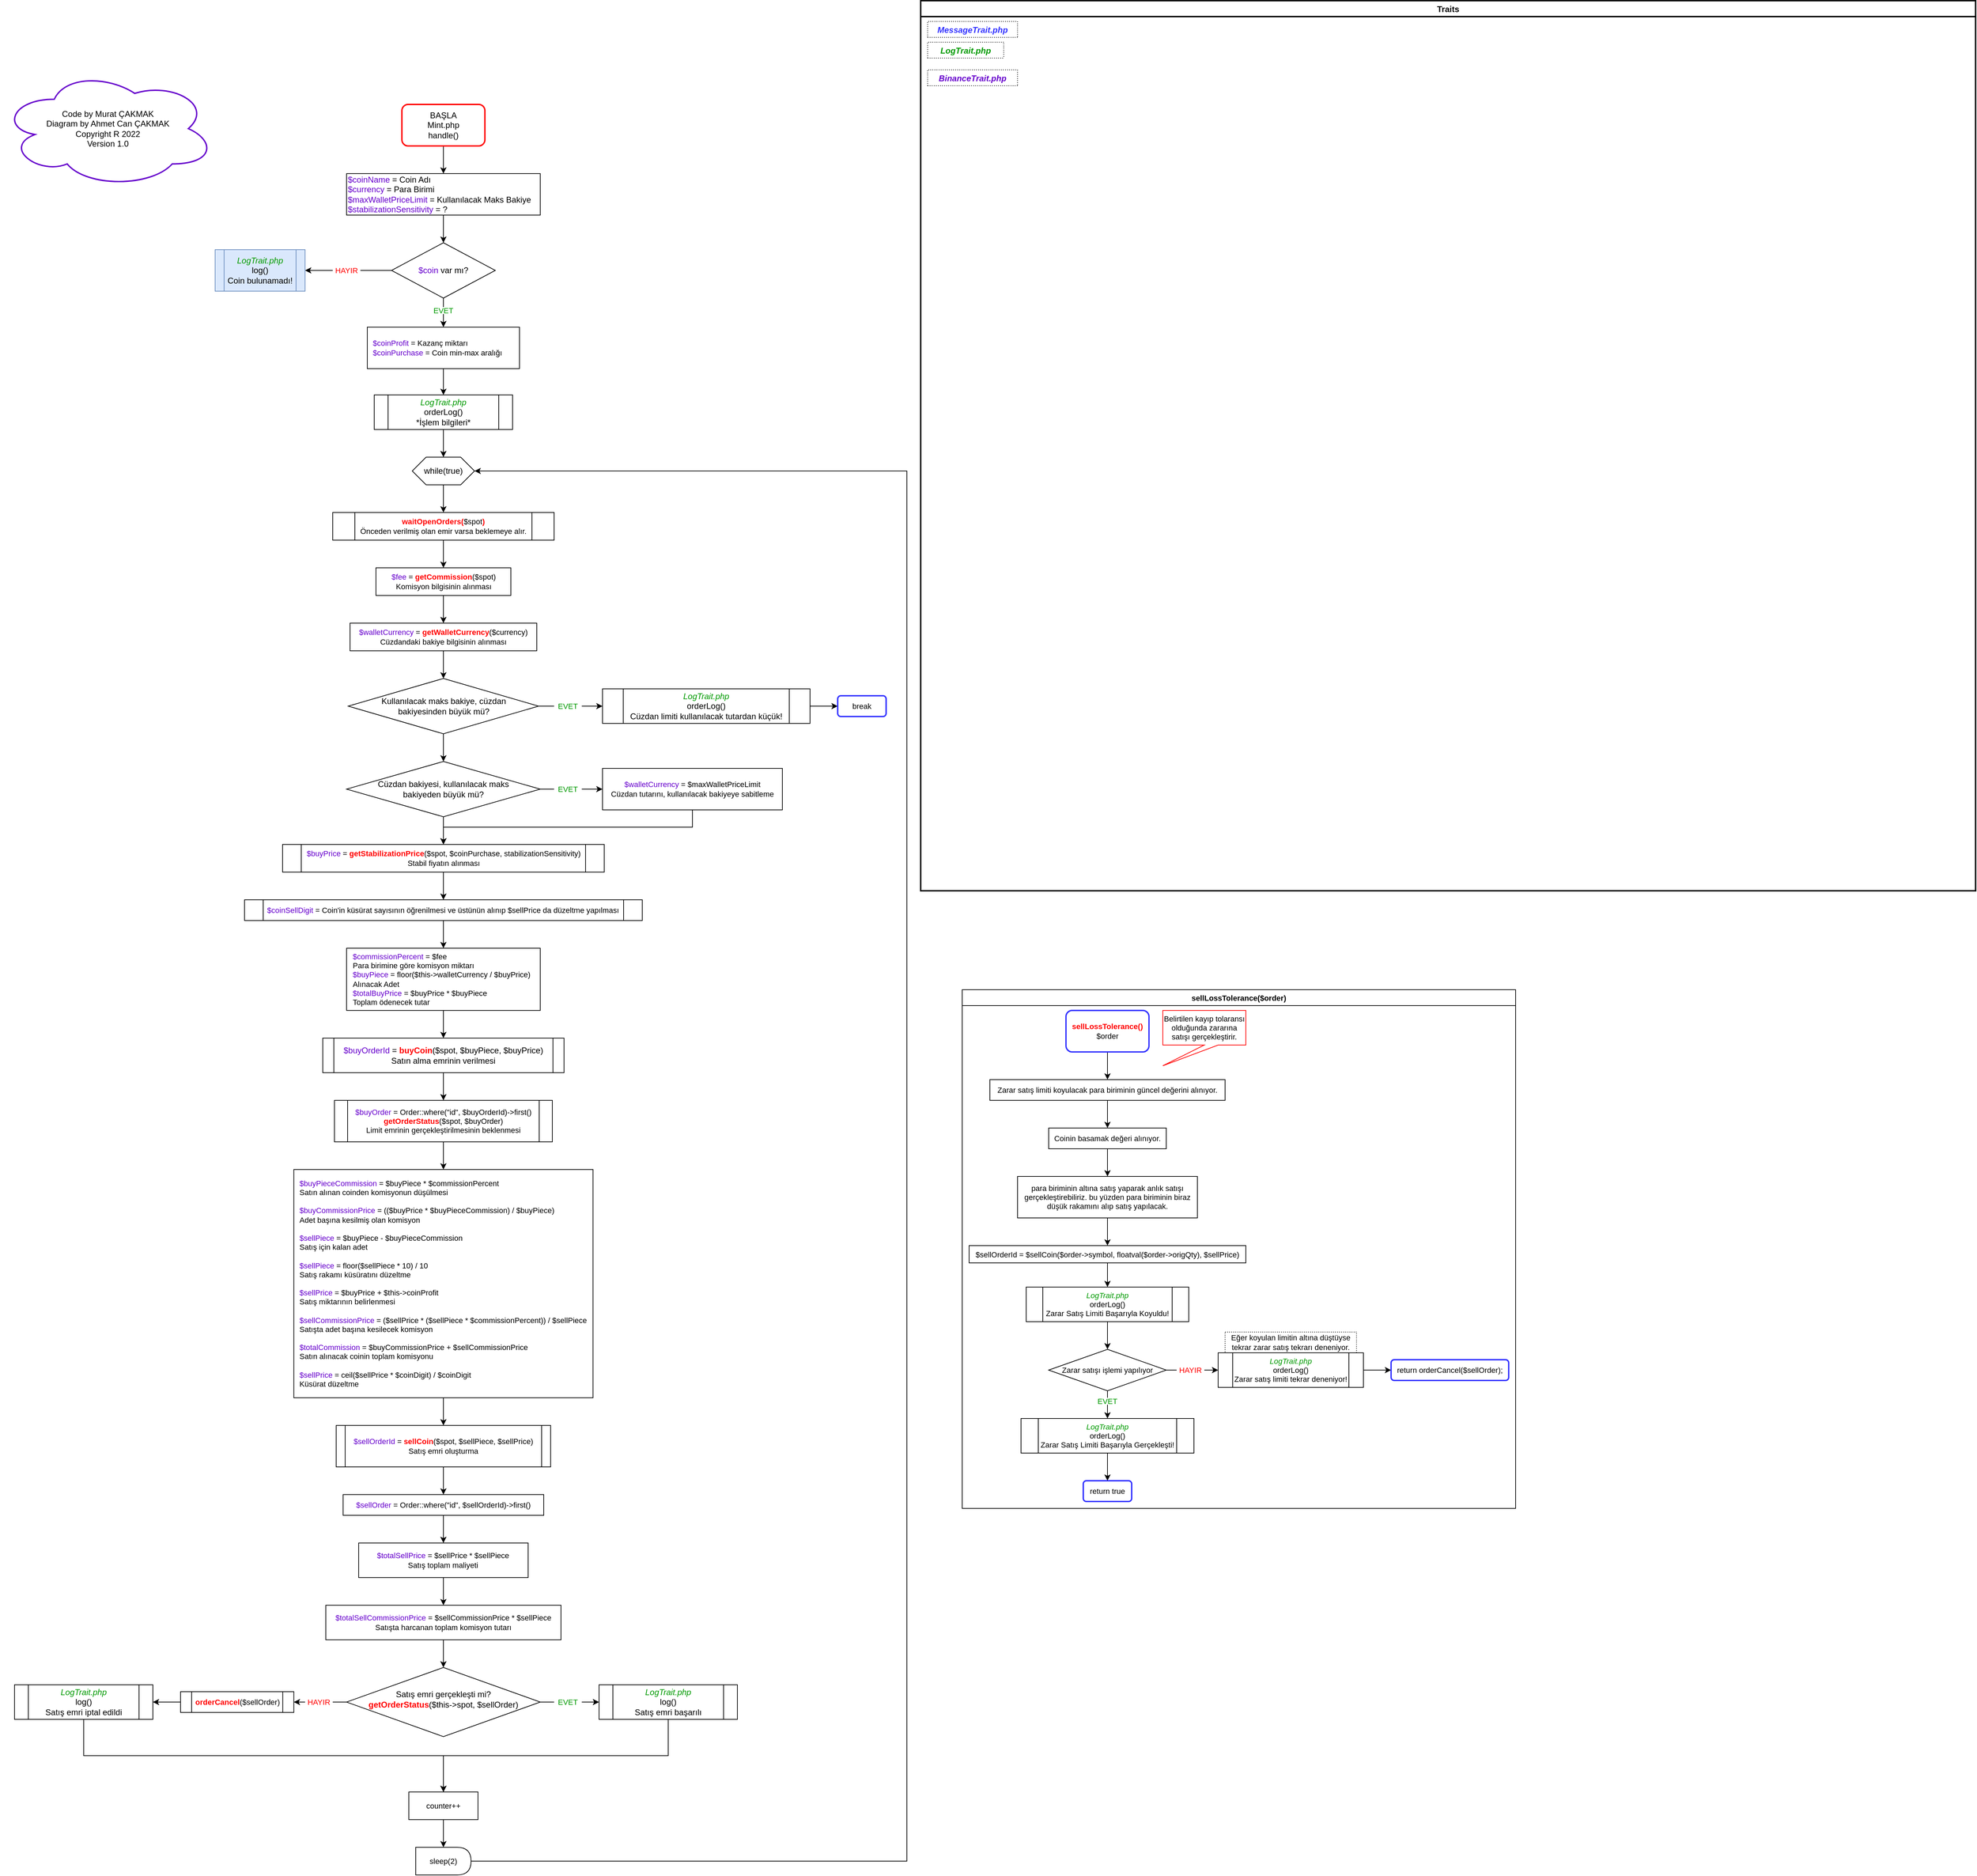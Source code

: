 <mxfile version="17.2.4" type="device"><diagram id="x8hatgNUpiKTEMEIa-kR" name="Page-1"><mxGraphModel dx="1822" dy="1265" grid="1" gridSize="10" guides="1" tooltips="1" connect="1" arrows="1" fold="1" page="0" pageScale="1" pageWidth="827" pageHeight="1169" math="0" shadow="0"><root><mxCell id="0"/><mxCell id="1" parent="0"/><mxCell id="3pJT1Yo_kvICrIQvbIsh-3" style="edgeStyle=orthogonalEdgeStyle;rounded=0;orthogonalLoop=1;jettySize=auto;html=1;exitX=0.5;exitY=1;exitDx=0;exitDy=0;entryX=0.5;entryY=0;entryDx=0;entryDy=0;" parent="1" source="GC-zcvYqzUX5ZqW-y8M7-28" target="3pJT1Yo_kvICrIQvbIsh-2" edge="1"><mxGeometry relative="1" as="geometry"/></mxCell><mxCell id="GC-zcvYqzUX5ZqW-y8M7-28" value="BAŞLA&lt;br&gt;Mint.php&lt;br&gt;handle()" style="rounded=1;whiteSpace=wrap;html=1;strokeColor=#FF0000;strokeWidth=2;" parent="1" vertex="1"><mxGeometry x="340" width="120" height="60" as="geometry"/></mxCell><mxCell id="LQFTUT7W911WWpbkB5jR-2" style="edgeStyle=orthogonalEdgeStyle;rounded=0;orthogonalLoop=1;jettySize=auto;html=1;exitX=0;exitY=0.5;exitDx=0;exitDy=0;entryX=1;entryY=0.5;entryDx=0;entryDy=0;" parent="1" source="GC-zcvYqzUX5ZqW-y8M7-29" target="3pJT1Yo_kvICrIQvbIsh-11" edge="1"><mxGeometry relative="1" as="geometry"/></mxCell><mxCell id="LQFTUT7W911WWpbkB5jR-7" style="edgeStyle=orthogonalEdgeStyle;rounded=0;orthogonalLoop=1;jettySize=auto;html=1;exitX=0.5;exitY=1;exitDx=0;exitDy=0;entryX=0.5;entryY=0;entryDx=0;entryDy=0;" parent="1" source="GC-zcvYqzUX5ZqW-y8M7-29" target="LQFTUT7W911WWpbkB5jR-4" edge="1"><mxGeometry relative="1" as="geometry"/></mxCell><mxCell id="GC-zcvYqzUX5ZqW-y8M7-29" value="&lt;font color=&quot;#6600cc&quot;&gt;$coin&lt;/font&gt; var mı?" style="rhombus;whiteSpace=wrap;html=1;" parent="1" vertex="1"><mxGeometry x="325" y="200" width="150" height="80" as="geometry"/></mxCell><mxCell id="3pJT1Yo_kvICrIQvbIsh-10" style="edgeStyle=orthogonalEdgeStyle;rounded=0;orthogonalLoop=1;jettySize=auto;html=1;exitX=0.5;exitY=1;exitDx=0;exitDy=0;entryX=0.5;entryY=0;entryDx=0;entryDy=0;" parent="1" source="3pJT1Yo_kvICrIQvbIsh-2" target="GC-zcvYqzUX5ZqW-y8M7-29" edge="1"><mxGeometry relative="1" as="geometry"/></mxCell><mxCell id="3pJT1Yo_kvICrIQvbIsh-2" value="&lt;font color=&quot;#6600cc&quot;&gt;$coinName&lt;/font&gt; = Coin Adı&lt;br&gt;&lt;font color=&quot;#6600cc&quot;&gt;$currency&lt;/font&gt; = Para Birimi&lt;br&gt;&lt;font color=&quot;#6600cc&quot;&gt;$maxWalletPriceLimit&lt;/font&gt; = Kullanılacak Maks Bakiye&lt;br&gt;&lt;font color=&quot;#6600cc&quot;&gt;$stabilizationSensitivity&lt;/font&gt; = ?" style="rounded=0;whiteSpace=wrap;html=1;align=left;" parent="1" vertex="1"><mxGeometry x="260" y="100" width="280" height="60" as="geometry"/></mxCell><mxCell id="3pJT1Yo_kvICrIQvbIsh-11" value="&lt;span&gt;&lt;font color=&quot;#009900&quot; style=&quot;font-style: italic&quot;&gt;LogTrait.php&lt;/font&gt;&lt;br&gt;log()&lt;/span&gt;&lt;br&gt;&lt;span&gt;Coin bulunamadı!&lt;/span&gt;" style="shape=process;whiteSpace=wrap;html=1;backgroundOutline=1;fillColor=#dae8fc;strokeColor=#6c8ebf;" parent="1" vertex="1"><mxGeometry x="70" y="210" width="130" height="60" as="geometry"/></mxCell><mxCell id="LQFTUT7W911WWpbkB5jR-1" value="HAYIR" style="text;html=1;strokeColor=none;fillColor=default;align=center;verticalAlign=middle;whiteSpace=wrap;rounded=0;glass=0;dashed=1;dashPattern=1 2;labelBackgroundColor=none;fontFamily=Helvetica;fontSize=11;fontColor=#FF0000;" parent="1" vertex="1"><mxGeometry x="240" y="235" width="40" height="10" as="geometry"/></mxCell><mxCell id="LQFTUT7W911WWpbkB5jR-3" value="EVET" style="text;html=1;strokeColor=none;fillColor=default;align=center;verticalAlign=middle;whiteSpace=wrap;rounded=0;glass=0;dashed=1;dashPattern=1 2;labelBackgroundColor=none;fontFamily=Helvetica;fontSize=11;fontColor=#009900;" parent="1" vertex="1"><mxGeometry x="380" y="293" width="40" height="10" as="geometry"/></mxCell><mxCell id="LQFTUT7W911WWpbkB5jR-8" style="edgeStyle=orthogonalEdgeStyle;rounded=0;orthogonalLoop=1;jettySize=auto;html=1;exitX=0.5;exitY=1;exitDx=0;exitDy=0;entryX=0.5;entryY=0;entryDx=0;entryDy=0;" parent="1" source="LQFTUT7W911WWpbkB5jR-4" target="LQFTUT7W911WWpbkB5jR-5" edge="1"><mxGeometry relative="1" as="geometry"/></mxCell><mxCell id="LQFTUT7W911WWpbkB5jR-4" value="&lt;font color=&quot;#6600cc&quot;&gt;$coinProfit&lt;/font&gt; = Kazanç miktarı&lt;br&gt;&lt;font color=&quot;#6600cc&quot;&gt;$coinPurchase&lt;/font&gt; = Coin min-max aralığı" style="rounded=0;whiteSpace=wrap;html=1;glass=0;labelBackgroundColor=none;fontFamily=Helvetica;fontSize=11;fontColor=#000000;strokeColor=#000000;strokeWidth=1;fillColor=default;gradientColor=none;align=left;spacingLeft=6;" parent="1" vertex="1"><mxGeometry x="290" y="322" width="220" height="60" as="geometry"/></mxCell><mxCell id="LQFTUT7W911WWpbkB5jR-9" style="edgeStyle=orthogonalEdgeStyle;rounded=0;orthogonalLoop=1;jettySize=auto;html=1;exitX=0.5;exitY=1;exitDx=0;exitDy=0;entryX=0.5;entryY=0;entryDx=0;entryDy=0;" parent="1" source="LQFTUT7W911WWpbkB5jR-5" target="LQFTUT7W911WWpbkB5jR-6" edge="1"><mxGeometry relative="1" as="geometry"/></mxCell><mxCell id="LQFTUT7W911WWpbkB5jR-5" value="&lt;font color=&quot;#009900&quot;&gt;&lt;i&gt;LogTrait.php&lt;/i&gt;&lt;/font&gt;&lt;br&gt;orderLog()&lt;br&gt;*İşlem bilgileri*" style="shape=process;whiteSpace=wrap;html=1;backgroundOutline=1;fillColor=#FFFFFF;fontColor=#000000;rounded=0;labelBackgroundColor=none;strokeWidth=1;gradientColor=none;" parent="1" vertex="1"><mxGeometry x="300" y="420" width="200" height="50" as="geometry"/></mxCell><mxCell id="LQFTUT7W911WWpbkB5jR-19" style="edgeStyle=orthogonalEdgeStyle;rounded=0;orthogonalLoop=1;jettySize=auto;html=1;exitX=0.5;exitY=1;exitDx=0;exitDy=0;entryX=0.5;entryY=0;entryDx=0;entryDy=0;" parent="1" source="LQFTUT7W911WWpbkB5jR-6" target="LQFTUT7W911WWpbkB5jR-10" edge="1"><mxGeometry relative="1" as="geometry"/></mxCell><mxCell id="LQFTUT7W911WWpbkB5jR-6" value="while(true)" style="shape=hexagon;perimeter=hexagonPerimeter2;whiteSpace=wrap;html=1;fixedSize=1;labelBackgroundColor=none;fontColor=#000000;strokeColor=default;strokeWidth=1;fillColor=#FFFFFF;gradientColor=none;" parent="1" vertex="1"><mxGeometry x="355" y="510" width="90" height="40" as="geometry"/></mxCell><mxCell id="LQFTUT7W911WWpbkB5jR-20" style="edgeStyle=orthogonalEdgeStyle;rounded=0;orthogonalLoop=1;jettySize=auto;html=1;exitX=0.5;exitY=1;exitDx=0;exitDy=0;entryX=0.5;entryY=0;entryDx=0;entryDy=0;" parent="1" source="LQFTUT7W911WWpbkB5jR-10" target="LQFTUT7W911WWpbkB5jR-11" edge="1"><mxGeometry relative="1" as="geometry"/></mxCell><mxCell id="LQFTUT7W911WWpbkB5jR-10" value="&lt;font color=&quot;#ff0000&quot;&gt;&lt;b&gt;waitOpenOrders(&lt;/b&gt;&lt;/font&gt;$spot&lt;font color=&quot;#ff0000&quot;&gt;&lt;b&gt;)&lt;/b&gt;&lt;/font&gt;&lt;br&gt;Önceden verilmiş olan emir varsa beklemeye alır." style="shape=process;whiteSpace=wrap;html=1;backgroundOutline=1;glass=0;labelBackgroundColor=none;fontFamily=Helvetica;fontSize=11;fontColor=#000000;strokeColor=#000000;strokeWidth=1;fillColor=default;gradientColor=none;" parent="1" vertex="1"><mxGeometry x="240" y="590" width="320" height="40" as="geometry"/></mxCell><mxCell id="LQFTUT7W911WWpbkB5jR-21" style="edgeStyle=orthogonalEdgeStyle;rounded=0;orthogonalLoop=1;jettySize=auto;html=1;exitX=0.5;exitY=1;exitDx=0;exitDy=0;entryX=0.5;entryY=0;entryDx=0;entryDy=0;" parent="1" source="LQFTUT7W911WWpbkB5jR-11" target="LQFTUT7W911WWpbkB5jR-12" edge="1"><mxGeometry relative="1" as="geometry"/></mxCell><mxCell id="LQFTUT7W911WWpbkB5jR-11" value="&lt;font color=&quot;#6600cc&quot;&gt;$fee&lt;/font&gt; = &lt;font color=&quot;#ff0000&quot;&gt;&lt;b&gt;getCommission&lt;/b&gt;&lt;/font&gt;($spot)&lt;br&gt;Komisyon bilgisinin alınması" style="rounded=0;whiteSpace=wrap;html=1;glass=0;labelBackgroundColor=none;fontFamily=Helvetica;fontSize=11;fontColor=#000000;strokeColor=#000000;strokeWidth=1;fillColor=default;gradientColor=none;" parent="1" vertex="1"><mxGeometry x="302.5" y="670" width="195" height="40" as="geometry"/></mxCell><mxCell id="LQFTUT7W911WWpbkB5jR-22" style="edgeStyle=orthogonalEdgeStyle;rounded=0;orthogonalLoop=1;jettySize=auto;html=1;exitX=0.5;exitY=1;exitDx=0;exitDy=0;entryX=0.5;entryY=0;entryDx=0;entryDy=0;" parent="1" source="LQFTUT7W911WWpbkB5jR-12" target="LQFTUT7W911WWpbkB5jR-13" edge="1"><mxGeometry relative="1" as="geometry"/></mxCell><mxCell id="LQFTUT7W911WWpbkB5jR-12" value="&lt;font color=&quot;#6600cc&quot;&gt;$walletCurrency&lt;/font&gt; = &lt;b&gt;&lt;font color=&quot;#ff0000&quot;&gt;getWalletCurrency&lt;/font&gt;&lt;/b&gt;($currency)&lt;br&gt;Cüzdandaki bakiye bilgisinin alınması" style="rounded=0;whiteSpace=wrap;html=1;glass=0;labelBackgroundColor=none;fontFamily=Helvetica;fontSize=11;fontColor=#000000;strokeColor=#000000;strokeWidth=1;fillColor=default;gradientColor=none;" parent="1" vertex="1"><mxGeometry x="265" y="750" width="270" height="40" as="geometry"/></mxCell><mxCell id="LQFTUT7W911WWpbkB5jR-23" style="edgeStyle=orthogonalEdgeStyle;rounded=0;orthogonalLoop=1;jettySize=auto;html=1;exitX=1;exitY=0.5;exitDx=0;exitDy=0;entryX=0;entryY=0.5;entryDx=0;entryDy=0;" parent="1" source="LQFTUT7W911WWpbkB5jR-13" target="LQFTUT7W911WWpbkB5jR-15" edge="1"><mxGeometry relative="1" as="geometry"/></mxCell><mxCell id="LQFTUT7W911WWpbkB5jR-24" style="edgeStyle=orthogonalEdgeStyle;rounded=0;orthogonalLoop=1;jettySize=auto;html=1;exitX=0.5;exitY=1;exitDx=0;exitDy=0;entryX=0.5;entryY=0;entryDx=0;entryDy=0;" parent="1" source="LQFTUT7W911WWpbkB5jR-13" target="LQFTUT7W911WWpbkB5jR-17" edge="1"><mxGeometry relative="1" as="geometry"/></mxCell><mxCell id="LQFTUT7W911WWpbkB5jR-13" value="Kullanılacak maks bakiye, cüzdan bakiyesinden büyük mü?" style="rhombus;whiteSpace=wrap;html=1;labelBackgroundColor=none;fontColor=#000000;strokeColor=default;strokeWidth=1;fillColor=#FFFFFF;gradientColor=none;spacing=12;" parent="1" vertex="1"><mxGeometry x="262.5" y="830" width="275" height="80" as="geometry"/></mxCell><mxCell id="LQFTUT7W911WWpbkB5jR-14" value="EVET" style="text;html=1;strokeColor=none;fillColor=default;align=center;verticalAlign=middle;whiteSpace=wrap;rounded=0;glass=0;dashed=1;dashPattern=1 2;labelBackgroundColor=none;fontFamily=Helvetica;fontSize=11;fontColor=#009900;" parent="1" vertex="1"><mxGeometry x="560" y="865" width="40" height="10" as="geometry"/></mxCell><mxCell id="LQFTUT7W911WWpbkB5jR-39" style="edgeStyle=orthogonalEdgeStyle;rounded=0;orthogonalLoop=1;jettySize=auto;html=1;exitX=1;exitY=0.5;exitDx=0;exitDy=0;entryX=0;entryY=0.5;entryDx=0;entryDy=0;" parent="1" source="LQFTUT7W911WWpbkB5jR-15" target="LQFTUT7W911WWpbkB5jR-16" edge="1"><mxGeometry relative="1" as="geometry"/></mxCell><mxCell id="LQFTUT7W911WWpbkB5jR-15" value="&lt;font color=&quot;#009900&quot;&gt;&lt;i&gt;LogTrait.php&lt;/i&gt;&lt;/font&gt;&lt;br&gt;orderLog()&lt;br&gt;Cüzdan limiti kullanılacak tutardan küçük!" style="shape=process;whiteSpace=wrap;html=1;backgroundOutline=1;fillColor=#FFFFFF;fontColor=#000000;rounded=0;labelBackgroundColor=none;strokeWidth=1;gradientColor=none;" parent="1" vertex="1"><mxGeometry x="630" y="845" width="300" height="50" as="geometry"/></mxCell><mxCell id="LQFTUT7W911WWpbkB5jR-16" value="break" style="rounded=1;whiteSpace=wrap;html=1;glass=0;labelBackgroundColor=none;fontFamily=Helvetica;fontSize=11;fontColor=#000000;strokeColor=#3333FF;strokeWidth=2;fillColor=default;gradientColor=none;" parent="1" vertex="1"><mxGeometry x="970" y="855" width="70" height="30" as="geometry"/></mxCell><mxCell id="LQFTUT7W911WWpbkB5jR-26" style="edgeStyle=orthogonalEdgeStyle;rounded=0;orthogonalLoop=1;jettySize=auto;html=1;exitX=1;exitY=0.5;exitDx=0;exitDy=0;entryX=0;entryY=0.5;entryDx=0;entryDy=0;" parent="1" source="LQFTUT7W911WWpbkB5jR-17" target="LQFTUT7W911WWpbkB5jR-25" edge="1"><mxGeometry relative="1" as="geometry"/></mxCell><mxCell id="LQFTUT7W911WWpbkB5jR-28" style="edgeStyle=orthogonalEdgeStyle;rounded=0;orthogonalLoop=1;jettySize=auto;html=1;exitX=0.5;exitY=1;exitDx=0;exitDy=0;entryX=0.5;entryY=0;entryDx=0;entryDy=0;" parent="1" source="LQFTUT7W911WWpbkB5jR-17" target="LQFTUT7W911WWpbkB5jR-27" edge="1"><mxGeometry relative="1" as="geometry"/></mxCell><mxCell id="LQFTUT7W911WWpbkB5jR-17" value="Cüzdan bakiyesi, kullanılacak maks bakiyeden büyük mü?" style="rhombus;whiteSpace=wrap;html=1;labelBackgroundColor=none;fontColor=#000000;strokeColor=default;strokeWidth=1;fillColor=#FFFFFF;gradientColor=none;spacing=19;" parent="1" vertex="1"><mxGeometry x="260" y="950" width="280" height="80" as="geometry"/></mxCell><mxCell id="LQFTUT7W911WWpbkB5jR-18" value="EVET" style="text;html=1;strokeColor=none;fillColor=default;align=center;verticalAlign=middle;whiteSpace=wrap;rounded=0;glass=0;dashed=1;dashPattern=1 2;labelBackgroundColor=none;fontFamily=Helvetica;fontSize=11;fontColor=#009900;" parent="1" vertex="1"><mxGeometry x="560" y="985" width="40" height="10" as="geometry"/></mxCell><mxCell id="LQFTUT7W911WWpbkB5jR-29" style="edgeStyle=orthogonalEdgeStyle;rounded=0;orthogonalLoop=1;jettySize=auto;html=1;exitX=0.5;exitY=1;exitDx=0;exitDy=0;entryX=0.5;entryY=0;entryDx=0;entryDy=0;" parent="1" source="LQFTUT7W911WWpbkB5jR-25" target="LQFTUT7W911WWpbkB5jR-27" edge="1"><mxGeometry relative="1" as="geometry"/></mxCell><mxCell id="LQFTUT7W911WWpbkB5jR-25" value="&lt;font color=&quot;#6600cc&quot;&gt;$walletCurrency&lt;/font&gt; = $maxWalletPriceLimit&lt;br&gt;Cüzdan tutarını, kullanılacak bakiyeye sabitleme" style="rounded=0;whiteSpace=wrap;html=1;glass=0;labelBackgroundColor=none;fontFamily=Helvetica;fontSize=11;fontColor=#000000;strokeColor=#000000;strokeWidth=1;fillColor=default;gradientColor=none;" parent="1" vertex="1"><mxGeometry x="630" y="960" width="260" height="60" as="geometry"/></mxCell><mxCell id="LQFTUT7W911WWpbkB5jR-31" style="edgeStyle=orthogonalEdgeStyle;rounded=0;orthogonalLoop=1;jettySize=auto;html=1;exitX=0.5;exitY=1;exitDx=0;exitDy=0;entryX=0.5;entryY=0;entryDx=0;entryDy=0;" parent="1" source="LQFTUT7W911WWpbkB5jR-27" target="LQFTUT7W911WWpbkB5jR-30" edge="1"><mxGeometry relative="1" as="geometry"/></mxCell><mxCell id="LQFTUT7W911WWpbkB5jR-27" value="&lt;font color=&quot;#6600cc&quot;&gt;$buyPrice&lt;/font&gt; = &lt;font color=&quot;#ff0000&quot;&gt;&lt;b&gt;getStabilizationPrice&lt;/b&gt;&lt;/font&gt;($spot, $coinPurchase,&amp;nbsp;stabilizationSensitivity)&lt;br&gt;Stabil fiyatın alınması" style="shape=process;whiteSpace=wrap;html=1;backgroundOutline=1;glass=0;labelBackgroundColor=none;fontFamily=Helvetica;fontSize=11;fontColor=#000000;strokeColor=#000000;strokeWidth=1;fillColor=default;gradientColor=none;size=0.058;" parent="1" vertex="1"><mxGeometry x="167.51" y="1070" width="465" height="40" as="geometry"/></mxCell><mxCell id="LQFTUT7W911WWpbkB5jR-36" style="edgeStyle=orthogonalEdgeStyle;rounded=0;orthogonalLoop=1;jettySize=auto;html=1;exitX=0.5;exitY=1;exitDx=0;exitDy=0;entryX=0.5;entryY=0;entryDx=0;entryDy=0;" parent="1" source="LQFTUT7W911WWpbkB5jR-30" target="LQFTUT7W911WWpbkB5jR-35" edge="1"><mxGeometry relative="1" as="geometry"/></mxCell><mxCell id="LQFTUT7W911WWpbkB5jR-30" value="&lt;font color=&quot;#6600cc&quot;&gt;$coinSellDigit&lt;/font&gt; = Coin'in küsürat sayısının öğrenilmesi ve üstünün alınıp $sellPrice da düzeltme yapılması" style="shape=process;whiteSpace=wrap;html=1;backgroundOutline=1;glass=0;labelBackgroundColor=none;fontFamily=Helvetica;fontSize=11;fontColor=#000000;strokeColor=#000000;strokeWidth=1;fillColor=default;gradientColor=none;size=0.047;" parent="1" vertex="1"><mxGeometry x="112.49" y="1150" width="575" height="30" as="geometry"/></mxCell><mxCell id="LQFTUT7W911WWpbkB5jR-38" style="edgeStyle=orthogonalEdgeStyle;rounded=0;orthogonalLoop=1;jettySize=auto;html=1;exitX=0.5;exitY=1;exitDx=0;exitDy=0;entryX=0.5;entryY=0;entryDx=0;entryDy=0;" parent="1" source="LQFTUT7W911WWpbkB5jR-35" target="LQFTUT7W911WWpbkB5jR-37" edge="1"><mxGeometry relative="1" as="geometry"/></mxCell><mxCell id="LQFTUT7W911WWpbkB5jR-35" value="&lt;font color=&quot;#6600cc&quot;&gt;$commissionPercent&lt;/font&gt; = $fee&lt;br&gt;Para birimine göre komisyon miktarı&lt;br&gt;&lt;font color=&quot;#6600cc&quot;&gt;$buyPiece&lt;/font&gt; = floor($this-&amp;gt;walletCurrency / $buyPrice)&lt;br&gt;Alınacak Adet&lt;br&gt;&lt;font color=&quot;#6600cc&quot;&gt;$totalBuyPrice&lt;/font&gt; = $buyPrice * $buyPiece&lt;br&gt;Toplam ödenecek tutar" style="rounded=0;whiteSpace=wrap;html=1;glass=0;labelBackgroundColor=none;fontFamily=Helvetica;fontSize=11;fontColor=#000000;strokeColor=#000000;strokeWidth=1;fillColor=default;gradientColor=none;align=left;spacingLeft=7;" parent="1" vertex="1"><mxGeometry x="260" y="1220" width="280" height="90" as="geometry"/></mxCell><mxCell id="LQFTUT7W911WWpbkB5jR-41" style="edgeStyle=orthogonalEdgeStyle;rounded=0;orthogonalLoop=1;jettySize=auto;html=1;exitX=0.5;exitY=1;exitDx=0;exitDy=0;entryX=0.5;entryY=0;entryDx=0;entryDy=0;" parent="1" source="LQFTUT7W911WWpbkB5jR-37" target="LQFTUT7W911WWpbkB5jR-40" edge="1"><mxGeometry relative="1" as="geometry"/></mxCell><mxCell id="LQFTUT7W911WWpbkB5jR-37" value="&lt;font color=&quot;#6600cc&quot;&gt;$buyOrderId&lt;/font&gt; = &lt;font color=&quot;#ff0000&quot;&gt;&lt;b&gt;buyCoin&lt;/b&gt;&lt;/font&gt;($spot, $buyPiece, $buyPrice)&lt;br&gt;Satın alma emrinin verilmesi" style="shape=process;whiteSpace=wrap;html=1;backgroundOutline=1;size=0.047;" parent="1" vertex="1"><mxGeometry x="225.63" y="1350" width="348.75" height="50" as="geometry"/></mxCell><mxCell id="LQFTUT7W911WWpbkB5jR-43" style="edgeStyle=orthogonalEdgeStyle;rounded=0;orthogonalLoop=1;jettySize=auto;html=1;exitX=0.5;exitY=1;exitDx=0;exitDy=0;entryX=0.5;entryY=0;entryDx=0;entryDy=0;" parent="1" source="LQFTUT7W911WWpbkB5jR-40" target="LQFTUT7W911WWpbkB5jR-42" edge="1"><mxGeometry relative="1" as="geometry"/></mxCell><mxCell id="LQFTUT7W911WWpbkB5jR-40" value="&lt;div&gt;&lt;font color=&quot;#6600cc&quot;&gt;$buyOrder&lt;/font&gt; = Order::where(&quot;id&quot;, $buyOrderId)-&amp;gt;first()&lt;/div&gt;&lt;div&gt;&lt;font color=&quot;#ff0000&quot;&gt;&lt;b&gt;getOrderStatus&lt;/b&gt;&lt;/font&gt;($spot, $buyOrder)&lt;/div&gt;&lt;div&gt;Limit emrinin gerçekleştirilmesinin beklenmesi&lt;/div&gt;" style="shape=process;whiteSpace=wrap;html=1;backgroundOutline=1;glass=0;labelBackgroundColor=none;fontFamily=Helvetica;fontSize=11;fontColor=#000000;strokeColor=#000000;strokeWidth=1;fillColor=default;gradientColor=none;size=0.061;" parent="1" vertex="1"><mxGeometry x="242.5" y="1440" width="314.99" height="60" as="geometry"/></mxCell><mxCell id="LQFTUT7W911WWpbkB5jR-45" style="edgeStyle=orthogonalEdgeStyle;rounded=0;orthogonalLoop=1;jettySize=auto;html=1;exitX=0.5;exitY=1;exitDx=0;exitDy=0;entryX=0.5;entryY=0;entryDx=0;entryDy=0;" parent="1" source="LQFTUT7W911WWpbkB5jR-42" target="LQFTUT7W911WWpbkB5jR-44" edge="1"><mxGeometry relative="1" as="geometry"/></mxCell><mxCell id="LQFTUT7W911WWpbkB5jR-42" value="&lt;font color=&quot;#6600cc&quot;&gt;$buyPieceCommission&lt;/font&gt; = $buyPiece * $commissionPercent&lt;br&gt;Satın alınan coinden komisyonun düşülmesi&lt;br&gt;&lt;br&gt;&lt;font color=&quot;#6600cc&quot;&gt;$buyCommissionPrice&lt;/font&gt; = (($buyPrice * $buyPieceCommission) / $buyPiece)&lt;br&gt;Adet başına kesilmiş olan komisyon&lt;br&gt;&lt;br&gt;&lt;font color=&quot;#6600cc&quot;&gt;$sellPiece&lt;/font&gt; = $buyPiece - $buyPieceCommission&lt;br&gt;Satış için kalan adet&lt;br&gt;&lt;br&gt;&lt;font color=&quot;#6600cc&quot;&gt;$sellPiece&lt;/font&gt; = floor($sellPiece * 10) / 10&lt;br&gt;Satış rakamı küsüratını düzeltme&lt;br&gt;&lt;br&gt;&lt;font color=&quot;#6600cc&quot;&gt;$sellPrice&lt;/font&gt; = $buyPrice + $this-&amp;gt;coinProfit&lt;br&gt;Satış miktarının belirlenmesi&lt;br&gt;&lt;br&gt;&lt;div&gt;&lt;font color=&quot;#6600cc&quot;&gt;$sellCommissionPrice&lt;/font&gt; = ($sellPrice * ($sellPiece * $commissionPercent)) / $sellPiece&lt;br&gt;Satışta adet başına kesilecek komisyon&lt;/div&gt;&lt;div&gt;&lt;br&gt;&lt;/div&gt;&lt;div&gt;&lt;font color=&quot;#6600cc&quot;&gt;$totalCommission&lt;/font&gt; = $buyCommissionPrice + $sellCommissionPrice&lt;br&gt;Satın alınacak coinin toplam komisyonu&lt;/div&gt;&lt;div&gt;&lt;br&gt;&lt;font color=&quot;#6600cc&quot;&gt;$sellPrice&lt;/font&gt; = ceil($sellPrice * $coinDigit) / $coinDigit&lt;br&gt;Küsürat düzeltme&lt;/div&gt;" style="rounded=0;whiteSpace=wrap;html=1;glass=0;labelBackgroundColor=none;fontFamily=Helvetica;fontSize=11;fontColor=#000000;strokeColor=#000000;strokeWidth=1;fillColor=default;gradientColor=none;align=left;spacing=8;" parent="1" vertex="1"><mxGeometry x="183.75" y="1540" width="432.51" height="330" as="geometry"/></mxCell><mxCell id="LQFTUT7W911WWpbkB5jR-49" style="edgeStyle=orthogonalEdgeStyle;rounded=0;orthogonalLoop=1;jettySize=auto;html=1;exitX=0.5;exitY=1;exitDx=0;exitDy=0;entryX=0.5;entryY=0;entryDx=0;entryDy=0;" parent="1" source="LQFTUT7W911WWpbkB5jR-44" target="LQFTUT7W911WWpbkB5jR-46" edge="1"><mxGeometry relative="1" as="geometry"/></mxCell><mxCell id="LQFTUT7W911WWpbkB5jR-44" value="&lt;font color=&quot;#6600cc&quot;&gt;$sellOrderId&lt;/font&gt; = &lt;font color=&quot;#ff0000&quot;&gt;&lt;b&gt;sellCoin&lt;/b&gt;&lt;/font&gt;($spot, $sellPiece, $sellPrice)&lt;br&gt;Satış emri oluşturma" style="shape=process;whiteSpace=wrap;html=1;backgroundOutline=1;glass=0;labelBackgroundColor=none;fontFamily=Helvetica;fontSize=11;fontColor=#000000;strokeColor=#000000;strokeWidth=1;fillColor=default;gradientColor=none;size=0.042;" parent="1" vertex="1"><mxGeometry x="244.99" y="1910" width="310" height="60" as="geometry"/></mxCell><mxCell id="LQFTUT7W911WWpbkB5jR-50" style="edgeStyle=orthogonalEdgeStyle;rounded=0;orthogonalLoop=1;jettySize=auto;html=1;exitX=0.5;exitY=1;exitDx=0;exitDy=0;entryX=0.5;entryY=0;entryDx=0;entryDy=0;" parent="1" source="LQFTUT7W911WWpbkB5jR-46" target="LQFTUT7W911WWpbkB5jR-47" edge="1"><mxGeometry relative="1" as="geometry"/></mxCell><mxCell id="LQFTUT7W911WWpbkB5jR-46" value="&lt;font color=&quot;#6600cc&quot;&gt;$sellOrder&lt;/font&gt; = Order::where(&quot;id&quot;, $sellOrderId)-&amp;gt;first()" style="rounded=0;whiteSpace=wrap;html=1;glass=0;labelBackgroundColor=none;fontFamily=Helvetica;fontSize=11;fontColor=#000000;strokeColor=#000000;strokeWidth=1;fillColor=default;gradientColor=none;" parent="1" vertex="1"><mxGeometry x="255.01" y="2010" width="290" height="30" as="geometry"/></mxCell><mxCell id="LQFTUT7W911WWpbkB5jR-51" style="edgeStyle=orthogonalEdgeStyle;rounded=0;orthogonalLoop=1;jettySize=auto;html=1;exitX=0.5;exitY=1;exitDx=0;exitDy=0;entryX=0.5;entryY=0;entryDx=0;entryDy=0;" parent="1" source="LQFTUT7W911WWpbkB5jR-47" target="LQFTUT7W911WWpbkB5jR-48" edge="1"><mxGeometry relative="1" as="geometry"/></mxCell><mxCell id="LQFTUT7W911WWpbkB5jR-47" value="&lt;font color=&quot;#6600cc&quot;&gt;$totalSellPrice&lt;/font&gt; = $sellPrice * $sellPiece&lt;br&gt;Satış toplam maliyeti" style="rounded=0;whiteSpace=wrap;html=1;glass=0;labelBackgroundColor=none;fontFamily=Helvetica;fontSize=11;fontColor=#000000;strokeColor=#000000;strokeWidth=1;fillColor=default;gradientColor=none;" parent="1" vertex="1"><mxGeometry x="277.49" y="2080" width="245" height="50" as="geometry"/></mxCell><mxCell id="LQFTUT7W911WWpbkB5jR-53" style="edgeStyle=orthogonalEdgeStyle;rounded=0;orthogonalLoop=1;jettySize=auto;html=1;exitX=0.5;exitY=1;exitDx=0;exitDy=0;entryX=0.5;entryY=0;entryDx=0;entryDy=0;" parent="1" source="LQFTUT7W911WWpbkB5jR-48" target="LQFTUT7W911WWpbkB5jR-52" edge="1"><mxGeometry relative="1" as="geometry"/></mxCell><mxCell id="LQFTUT7W911WWpbkB5jR-48" value="&lt;font color=&quot;#6600cc&quot;&gt;$totalSellCommissionPrice&lt;/font&gt; = $sellCommissionPrice * $sellPiece&lt;br&gt;Satışta harcanan toplam komisyon tutarı" style="rounded=0;whiteSpace=wrap;html=1;glass=0;labelBackgroundColor=none;fontFamily=Helvetica;fontSize=11;fontColor=#000000;strokeColor=#000000;strokeWidth=1;fillColor=default;gradientColor=none;" parent="1" vertex="1"><mxGeometry x="229.99" y="2170" width="340" height="50" as="geometry"/></mxCell><mxCell id="LQFTUT7W911WWpbkB5jR-59" style="edgeStyle=orthogonalEdgeStyle;rounded=0;orthogonalLoop=1;jettySize=auto;html=1;exitX=0;exitY=0.5;exitDx=0;exitDy=0;entryX=1;entryY=0.5;entryDx=0;entryDy=0;" parent="1" source="LQFTUT7W911WWpbkB5jR-52" target="LQFTUT7W911WWpbkB5jR-57" edge="1"><mxGeometry relative="1" as="geometry"/></mxCell><mxCell id="LQFTUT7W911WWpbkB5jR-61" style="edgeStyle=orthogonalEdgeStyle;rounded=0;orthogonalLoop=1;jettySize=auto;html=1;exitX=1;exitY=0.5;exitDx=0;exitDy=0;entryX=0;entryY=0.5;entryDx=0;entryDy=0;" parent="1" source="LQFTUT7W911WWpbkB5jR-52" target="LQFTUT7W911WWpbkB5jR-56" edge="1"><mxGeometry relative="1" as="geometry"/></mxCell><mxCell id="LQFTUT7W911WWpbkB5jR-52" value="Satış emri gerçekleşti mi?&lt;br&gt;&lt;font color=&quot;#ff0000&quot;&gt;&lt;b&gt;getOrderStatus&lt;/b&gt;&lt;/font&gt;($this-&amp;gt;spot, $sellOrder)" style="rhombus;whiteSpace=wrap;html=1;labelBackgroundColor=none;fontColor=#000000;strokeColor=default;strokeWidth=1;fillColor=#FFFFFF;gradientColor=none;spacing=0;spacingBottom=8;" parent="1" vertex="1"><mxGeometry x="259.99" y="2260" width="280" height="100" as="geometry"/></mxCell><mxCell id="LQFTUT7W911WWpbkB5jR-54" value="EVET" style="text;html=1;strokeColor=none;fillColor=default;align=center;verticalAlign=middle;whiteSpace=wrap;rounded=0;glass=0;dashed=1;dashPattern=1 2;labelBackgroundColor=none;fontFamily=Helvetica;fontSize=11;fontColor=#009900;" parent="1" vertex="1"><mxGeometry x="560" y="2305" width="40" height="10" as="geometry"/></mxCell><mxCell id="LQFTUT7W911WWpbkB5jR-55" value="HAYIR" style="text;html=1;strokeColor=none;fillColor=default;align=center;verticalAlign=middle;whiteSpace=wrap;rounded=0;glass=0;dashed=1;dashPattern=1 2;labelBackgroundColor=none;fontFamily=Helvetica;fontSize=11;fontColor=#FF0000;" parent="1" vertex="1"><mxGeometry x="200" y="2305" width="40" height="10" as="geometry"/></mxCell><mxCell id="LQFTUT7W911WWpbkB5jR-65" style="edgeStyle=orthogonalEdgeStyle;rounded=0;orthogonalLoop=1;jettySize=auto;html=1;exitX=0.5;exitY=1;exitDx=0;exitDy=0;entryX=0.5;entryY=0;entryDx=0;entryDy=0;" parent="1" source="LQFTUT7W911WWpbkB5jR-56" target="LQFTUT7W911WWpbkB5jR-64" edge="1"><mxGeometry relative="1" as="geometry"/></mxCell><mxCell id="LQFTUT7W911WWpbkB5jR-56" value="&lt;font color=&quot;#009900&quot;&gt;&lt;i&gt;LogTrait.php&lt;/i&gt;&lt;/font&gt;&lt;br&gt;log()&lt;br&gt;Satış emri başarılı" style="shape=process;whiteSpace=wrap;html=1;backgroundOutline=1;fillColor=#FFFFFF;fontColor=#000000;rounded=0;labelBackgroundColor=none;strokeWidth=1;gradientColor=none;" parent="1" vertex="1"><mxGeometry x="625" y="2285" width="200" height="50" as="geometry"/></mxCell><mxCell id="LQFTUT7W911WWpbkB5jR-60" style="edgeStyle=orthogonalEdgeStyle;rounded=0;orthogonalLoop=1;jettySize=auto;html=1;exitX=0;exitY=0.5;exitDx=0;exitDy=0;entryX=1;entryY=0.5;entryDx=0;entryDy=0;" parent="1" source="LQFTUT7W911WWpbkB5jR-57" target="LQFTUT7W911WWpbkB5jR-58" edge="1"><mxGeometry relative="1" as="geometry"/></mxCell><mxCell id="LQFTUT7W911WWpbkB5jR-57" value="&lt;font color=&quot;#ff0000&quot;&gt;&lt;b&gt;orderCancel&lt;/b&gt;&lt;/font&gt;($sellOrder)" style="shape=process;whiteSpace=wrap;html=1;backgroundOutline=1;glass=0;labelBackgroundColor=none;fontFamily=Helvetica;fontSize=11;fontColor=#000000;strokeColor=#000000;strokeWidth=1;fillColor=default;gradientColor=none;" parent="1" vertex="1"><mxGeometry x="20" y="2295" width="163.75" height="30" as="geometry"/></mxCell><mxCell id="LQFTUT7W911WWpbkB5jR-66" style="edgeStyle=orthogonalEdgeStyle;rounded=0;orthogonalLoop=1;jettySize=auto;html=1;exitX=0.5;exitY=1;exitDx=0;exitDy=0;entryX=0.5;entryY=0;entryDx=0;entryDy=0;" parent="1" source="LQFTUT7W911WWpbkB5jR-58" target="LQFTUT7W911WWpbkB5jR-64" edge="1"><mxGeometry relative="1" as="geometry"/></mxCell><mxCell id="LQFTUT7W911WWpbkB5jR-58" value="&lt;font color=&quot;#009900&quot;&gt;&lt;i&gt;LogTrait.php&lt;/i&gt;&lt;/font&gt;&lt;br&gt;log()&lt;br&gt;Satış emri iptal edildi" style="shape=process;whiteSpace=wrap;html=1;backgroundOutline=1;fillColor=#FFFFFF;fontColor=#000000;rounded=0;labelBackgroundColor=none;strokeWidth=1;gradientColor=none;" parent="1" vertex="1"><mxGeometry x="-220" y="2285" width="200" height="50" as="geometry"/></mxCell><mxCell id="LQFTUT7W911WWpbkB5jR-68" style="edgeStyle=orthogonalEdgeStyle;rounded=0;orthogonalLoop=1;jettySize=auto;html=1;exitX=1;exitY=0.5;exitDx=0;exitDy=0;entryX=1;entryY=0.5;entryDx=0;entryDy=0;" parent="1" source="LQFTUT7W911WWpbkB5jR-62" target="LQFTUT7W911WWpbkB5jR-6" edge="1"><mxGeometry relative="1" as="geometry"><Array as="points"><mxPoint x="1070" y="2540"/><mxPoint x="1070" y="530"/></Array></mxGeometry></mxCell><mxCell id="LQFTUT7W911WWpbkB5jR-62" value="sleep(2)" style="shape=delay;whiteSpace=wrap;html=1;glass=0;labelBackgroundColor=none;fontFamily=Helvetica;fontSize=11;fontColor=#000000;strokeColor=#000000;strokeWidth=1;fillColor=default;gradientColor=none;" parent="1" vertex="1"><mxGeometry x="360" y="2520" width="80" height="40" as="geometry"/></mxCell><mxCell id="LQFTUT7W911WWpbkB5jR-67" style="edgeStyle=orthogonalEdgeStyle;rounded=0;orthogonalLoop=1;jettySize=auto;html=1;exitX=0.5;exitY=1;exitDx=0;exitDy=0;entryX=0.5;entryY=0;entryDx=0;entryDy=0;" parent="1" source="LQFTUT7W911WWpbkB5jR-64" target="LQFTUT7W911WWpbkB5jR-62" edge="1"><mxGeometry relative="1" as="geometry"/></mxCell><mxCell id="LQFTUT7W911WWpbkB5jR-64" value="counter++" style="rounded=0;whiteSpace=wrap;html=1;glass=0;labelBackgroundColor=none;fontFamily=Helvetica;fontSize=11;fontColor=#000000;strokeColor=#000000;strokeWidth=1;fillColor=default;gradientColor=none;" parent="1" vertex="1"><mxGeometry x="350.01" y="2440" width="100" height="40" as="geometry"/></mxCell><mxCell id="LQFTUT7W911WWpbkB5jR-112" value="&lt;font color=&quot;#000000&quot;&gt;Code by Murat ÇAKMAK&lt;br&gt;Diagram by Ahmet Can ÇAKMAK&lt;br&gt;Copyright R 2022&lt;br&gt;Version 1.0&lt;br&gt;&lt;/font&gt;" style="ellipse;shape=cloud;whiteSpace=wrap;html=1;fontColor=#FF0000;strokeColor=#6600CC;strokeWidth=2;fillColor=none;" parent="1" vertex="1"><mxGeometry x="-240" y="-50" width="310" height="170" as="geometry"/></mxCell><mxCell id="3pJT1Yo_kvICrIQvbIsh-523" value="sellLossTolerance($order)" style="swimlane;glass=0;labelBackgroundColor=none;fontFamily=Helvetica;fontSize=11;fontColor=#000000;strokeColor=#000000;strokeWidth=1;fillColor=default;gradientColor=none;" parent="1" vertex="1"><mxGeometry x="1150" y="1280" width="800" height="750" as="geometry"><mxRectangle x="10" y="224" width="170" height="23" as="alternateBounds"/></mxGeometry></mxCell><mxCell id="3pJT1Yo_kvICrIQvbIsh-524" value="Belirtilen kayıp tolaransı olduğunda zararına satışı gerçekleştirir." style="shape=callout;whiteSpace=wrap;html=1;perimeter=calloutPerimeter;labelBackgroundColor=none;fontColor=#000000;strokeColor=#FF0000;strokeWidth=1;fillColor=#FFFFFF;gradientColor=none;position2=0;glass=0;fontFamily=Helvetica;fontSize=11;" parent="3pJT1Yo_kvICrIQvbIsh-523" vertex="1"><mxGeometry x="290" y="30" width="120" height="80" as="geometry"/></mxCell><mxCell id="3pJT1Yo_kvICrIQvbIsh-529" style="edgeStyle=orthogonalEdgeStyle;shape=connector;rounded=0;orthogonalLoop=1;jettySize=auto;html=1;exitX=0.5;exitY=1;exitDx=0;exitDy=0;entryX=0.5;entryY=0;entryDx=0;entryDy=0;labelBackgroundColor=default;fontFamily=Helvetica;fontSize=11;fontColor=#000000;startArrow=none;startFill=0;endArrow=classic;endFill=1;strokeColor=default;" parent="3pJT1Yo_kvICrIQvbIsh-523" source="3pJT1Yo_kvICrIQvbIsh-525" target="3pJT1Yo_kvICrIQvbIsh-526" edge="1"><mxGeometry relative="1" as="geometry"/></mxCell><mxCell id="3pJT1Yo_kvICrIQvbIsh-525" value="&lt;b&gt;&lt;font color=&quot;#ff0000&quot;&gt;sellLossTolerance()&lt;/font&gt;&lt;/b&gt;&lt;br&gt;$order" style="rounded=1;whiteSpace=wrap;html=1;glass=0;labelBackgroundColor=none;fontFamily=Helvetica;fontSize=11;fontColor=#000000;strokeColor=#3333FF;strokeWidth=2;fillColor=default;gradientColor=none;" parent="3pJT1Yo_kvICrIQvbIsh-523" vertex="1"><mxGeometry x="150" y="30" width="120" height="60" as="geometry"/></mxCell><mxCell id="3pJT1Yo_kvICrIQvbIsh-530" style="edgeStyle=orthogonalEdgeStyle;shape=connector;rounded=0;orthogonalLoop=1;jettySize=auto;html=1;exitX=0.5;exitY=1;exitDx=0;exitDy=0;entryX=0.5;entryY=0;entryDx=0;entryDy=0;labelBackgroundColor=default;fontFamily=Helvetica;fontSize=11;fontColor=#000000;startArrow=none;startFill=0;endArrow=classic;endFill=1;strokeColor=default;" parent="3pJT1Yo_kvICrIQvbIsh-523" source="3pJT1Yo_kvICrIQvbIsh-526" target="3pJT1Yo_kvICrIQvbIsh-528" edge="1"><mxGeometry relative="1" as="geometry"/></mxCell><mxCell id="3pJT1Yo_kvICrIQvbIsh-526" value="Zarar satış limiti koyulacak para biriminin güncel değerini alınıyor.&lt;br&gt;" style="rounded=0;whiteSpace=wrap;html=1;glass=0;labelBackgroundColor=none;fontFamily=Helvetica;fontSize=11;fontColor=#000000;strokeColor=#000000;strokeWidth=1;fillColor=default;gradientColor=none;" parent="3pJT1Yo_kvICrIQvbIsh-523" vertex="1"><mxGeometry x="40" y="130" width="340" height="30" as="geometry"/></mxCell><mxCell id="3pJT1Yo_kvICrIQvbIsh-534" style="edgeStyle=orthogonalEdgeStyle;shape=connector;rounded=0;orthogonalLoop=1;jettySize=auto;html=1;exitX=0.5;exitY=1;exitDx=0;exitDy=0;entryX=0.5;entryY=0;entryDx=0;entryDy=0;labelBackgroundColor=default;fontFamily=Helvetica;fontSize=11;fontColor=#000000;startArrow=none;startFill=0;endArrow=classic;endFill=1;strokeColor=default;" parent="3pJT1Yo_kvICrIQvbIsh-523" source="3pJT1Yo_kvICrIQvbIsh-527" target="3pJT1Yo_kvICrIQvbIsh-532" edge="1"><mxGeometry relative="1" as="geometry"/></mxCell><mxCell id="3pJT1Yo_kvICrIQvbIsh-527" value="para biriminin altına satış yaparak anlık satışı gerçekleştirebiliriz. bu yüzden para biriminin biraz düşük rakamını alıp satış yapılacak." style="rounded=0;whiteSpace=wrap;html=1;glass=0;labelBackgroundColor=none;fontFamily=Helvetica;fontSize=11;fontColor=#000000;strokeColor=#000000;strokeWidth=1;fillColor=default;gradientColor=none;" parent="3pJT1Yo_kvICrIQvbIsh-523" vertex="1"><mxGeometry x="80" y="270" width="260" height="60" as="geometry"/></mxCell><mxCell id="3pJT1Yo_kvICrIQvbIsh-531" style="edgeStyle=orthogonalEdgeStyle;shape=connector;rounded=0;orthogonalLoop=1;jettySize=auto;html=1;exitX=0.5;exitY=1;exitDx=0;exitDy=0;entryX=0.5;entryY=0;entryDx=0;entryDy=0;labelBackgroundColor=default;fontFamily=Helvetica;fontSize=11;fontColor=#000000;startArrow=none;startFill=0;endArrow=classic;endFill=1;strokeColor=default;" parent="3pJT1Yo_kvICrIQvbIsh-523" source="3pJT1Yo_kvICrIQvbIsh-528" target="3pJT1Yo_kvICrIQvbIsh-527" edge="1"><mxGeometry relative="1" as="geometry"/></mxCell><mxCell id="3pJT1Yo_kvICrIQvbIsh-528" value="&lt;span&gt;Coinin basamak değeri alınıyor.&lt;/span&gt;" style="rounded=0;whiteSpace=wrap;html=1;glass=0;labelBackgroundColor=none;fontFamily=Helvetica;fontSize=11;fontColor=#000000;strokeColor=#000000;strokeWidth=1;fillColor=default;gradientColor=none;" parent="3pJT1Yo_kvICrIQvbIsh-523" vertex="1"><mxGeometry x="125" y="200" width="170" height="30" as="geometry"/></mxCell><mxCell id="3pJT1Yo_kvICrIQvbIsh-535" style="edgeStyle=orthogonalEdgeStyle;shape=connector;rounded=0;orthogonalLoop=1;jettySize=auto;html=1;exitX=0.5;exitY=1;exitDx=0;exitDy=0;entryX=0.5;entryY=0;entryDx=0;entryDy=0;labelBackgroundColor=default;fontFamily=Helvetica;fontSize=11;fontColor=#000000;startArrow=none;startFill=0;endArrow=classic;endFill=1;strokeColor=default;" parent="3pJT1Yo_kvICrIQvbIsh-523" source="3pJT1Yo_kvICrIQvbIsh-532" target="3pJT1Yo_kvICrIQvbIsh-533" edge="1"><mxGeometry relative="1" as="geometry"/></mxCell><mxCell id="3pJT1Yo_kvICrIQvbIsh-532" value="$sellOrderId = $sellCoin($order-&amp;gt;symbol, floatval($order-&amp;gt;origQty), $sellPrice)" style="rounded=0;whiteSpace=wrap;html=1;glass=0;labelBackgroundColor=none;fontFamily=Helvetica;fontSize=11;fontColor=#000000;strokeColor=#000000;strokeWidth=1;fillColor=default;gradientColor=none;" parent="3pJT1Yo_kvICrIQvbIsh-523" vertex="1"><mxGeometry x="10" y="370" width="400" height="25" as="geometry"/></mxCell><mxCell id="3pJT1Yo_kvICrIQvbIsh-537" style="edgeStyle=orthogonalEdgeStyle;shape=connector;rounded=0;orthogonalLoop=1;jettySize=auto;html=1;exitX=0.5;exitY=1;exitDx=0;exitDy=0;entryX=0.5;entryY=0;entryDx=0;entryDy=0;labelBackgroundColor=default;fontFamily=Helvetica;fontSize=11;fontColor=#000000;startArrow=none;startFill=0;endArrow=classic;endFill=1;strokeColor=default;" parent="3pJT1Yo_kvICrIQvbIsh-523" source="3pJT1Yo_kvICrIQvbIsh-533" target="3pJT1Yo_kvICrIQvbIsh-536" edge="1"><mxGeometry relative="1" as="geometry"/></mxCell><mxCell id="3pJT1Yo_kvICrIQvbIsh-533" value="&lt;font color=&quot;#009900&quot;&gt;&lt;i&gt;LogTrait.php&lt;/i&gt;&lt;/font&gt;&lt;br&gt;orderLog()&lt;br&gt;Zarar Satış Limiti Başarıyla Koyuldu!" style="shape=process;whiteSpace=wrap;html=1;backgroundOutline=1;fillColor=#FFFFFF;fontColor=#000000;rounded=0;labelBackgroundColor=none;strokeWidth=1;gradientColor=none;glass=0;fontFamily=Helvetica;fontSize=11;" parent="3pJT1Yo_kvICrIQvbIsh-523" vertex="1"><mxGeometry x="92.5" y="430" width="235" height="50" as="geometry"/></mxCell><mxCell id="3pJT1Yo_kvICrIQvbIsh-541" style="edgeStyle=orthogonalEdgeStyle;shape=connector;rounded=0;orthogonalLoop=1;jettySize=auto;html=1;exitX=0.5;exitY=1;exitDx=0;exitDy=0;entryX=0.5;entryY=0;entryDx=0;entryDy=0;labelBackgroundColor=default;fontFamily=Helvetica;fontSize=11;fontColor=#000000;startArrow=none;startFill=0;endArrow=classic;endFill=1;strokeColor=default;" parent="3pJT1Yo_kvICrIQvbIsh-523" source="3pJT1Yo_kvICrIQvbIsh-536" target="3pJT1Yo_kvICrIQvbIsh-540" edge="1"><mxGeometry relative="1" as="geometry"/></mxCell><mxCell id="3pJT1Yo_kvICrIQvbIsh-545" style="edgeStyle=orthogonalEdgeStyle;shape=connector;rounded=0;orthogonalLoop=1;jettySize=auto;html=1;exitX=1;exitY=0.5;exitDx=0;exitDy=0;entryX=0;entryY=0.5;entryDx=0;entryDy=0;labelBackgroundColor=default;fontFamily=Helvetica;fontSize=11;fontColor=#000000;startArrow=none;startFill=0;endArrow=classic;endFill=1;strokeColor=default;" parent="3pJT1Yo_kvICrIQvbIsh-523" source="3pJT1Yo_kvICrIQvbIsh-536" target="3pJT1Yo_kvICrIQvbIsh-544" edge="1"><mxGeometry relative="1" as="geometry"/></mxCell><mxCell id="3pJT1Yo_kvICrIQvbIsh-536" value="Zarar satışı işlemi yapılıyor" style="rhombus;whiteSpace=wrap;html=1;labelBackgroundColor=none;fontColor=#000000;strokeColor=default;strokeWidth=1;fillColor=#FFFFFF;gradientColor=none;glass=0;fontFamily=Helvetica;fontSize=11;" parent="3pJT1Yo_kvICrIQvbIsh-523" vertex="1"><mxGeometry x="125" y="520" width="170" height="60" as="geometry"/></mxCell><mxCell id="3pJT1Yo_kvICrIQvbIsh-538" value="EVET" style="text;html=1;strokeColor=none;fillColor=default;align=center;verticalAlign=middle;whiteSpace=wrap;rounded=0;glass=0;dashed=1;dashPattern=1 2;labelBackgroundColor=none;fontFamily=Helvetica;fontSize=11;fontColor=#009900;" parent="3pJT1Yo_kvICrIQvbIsh-523" vertex="1"><mxGeometry x="190" y="590" width="40" height="10" as="geometry"/></mxCell><mxCell id="3pJT1Yo_kvICrIQvbIsh-539" value="return true" style="rounded=1;whiteSpace=wrap;html=1;glass=0;labelBackgroundColor=none;fontFamily=Helvetica;fontSize=11;fontColor=#000000;strokeColor=#3333FF;strokeWidth=2;fillColor=default;gradientColor=none;" parent="3pJT1Yo_kvICrIQvbIsh-523" vertex="1"><mxGeometry x="175" y="710" width="70" height="30" as="geometry"/></mxCell><mxCell id="3pJT1Yo_kvICrIQvbIsh-542" style="edgeStyle=orthogonalEdgeStyle;shape=connector;rounded=0;orthogonalLoop=1;jettySize=auto;html=1;exitX=0.5;exitY=1;exitDx=0;exitDy=0;entryX=0.5;entryY=0;entryDx=0;entryDy=0;labelBackgroundColor=default;fontFamily=Helvetica;fontSize=11;fontColor=#000000;startArrow=none;startFill=0;endArrow=classic;endFill=1;strokeColor=default;" parent="3pJT1Yo_kvICrIQvbIsh-523" source="3pJT1Yo_kvICrIQvbIsh-540" target="3pJT1Yo_kvICrIQvbIsh-539" edge="1"><mxGeometry relative="1" as="geometry"/></mxCell><mxCell id="3pJT1Yo_kvICrIQvbIsh-540" value="&lt;font color=&quot;#009900&quot;&gt;&lt;i&gt;LogTrait.php&lt;/i&gt;&lt;/font&gt;&lt;br&gt;orderLog()&lt;br&gt;Zarar Satış Limiti Başarıyla Gerçekleşti!" style="shape=process;whiteSpace=wrap;html=1;backgroundOutline=1;fillColor=#FFFFFF;fontColor=#000000;rounded=0;labelBackgroundColor=none;strokeWidth=1;gradientColor=none;glass=0;fontFamily=Helvetica;fontSize=11;" parent="3pJT1Yo_kvICrIQvbIsh-523" vertex="1"><mxGeometry x="85" y="620" width="250" height="50" as="geometry"/></mxCell><mxCell id="3pJT1Yo_kvICrIQvbIsh-543" value="HAYIR" style="text;html=1;strokeColor=none;fillColor=default;align=center;verticalAlign=middle;whiteSpace=wrap;rounded=0;glass=0;dashed=1;dashPattern=1 2;labelBackgroundColor=none;fontFamily=Helvetica;fontSize=11;fontColor=#FF0000;" parent="3pJT1Yo_kvICrIQvbIsh-523" vertex="1"><mxGeometry x="310" y="545" width="40" height="10" as="geometry"/></mxCell><mxCell id="3pJT1Yo_kvICrIQvbIsh-548" style="edgeStyle=orthogonalEdgeStyle;shape=connector;rounded=0;orthogonalLoop=1;jettySize=auto;html=1;exitX=1;exitY=0.5;exitDx=0;exitDy=0;entryX=0;entryY=0.5;entryDx=0;entryDy=0;labelBackgroundColor=default;fontFamily=Helvetica;fontSize=11;fontColor=#000000;startArrow=none;startFill=0;endArrow=classic;endFill=1;strokeColor=default;" parent="3pJT1Yo_kvICrIQvbIsh-523" source="3pJT1Yo_kvICrIQvbIsh-544" target="3pJT1Yo_kvICrIQvbIsh-547" edge="1"><mxGeometry relative="1" as="geometry"/></mxCell><mxCell id="3pJT1Yo_kvICrIQvbIsh-544" value="&lt;font color=&quot;#009900&quot;&gt;&lt;i&gt;LogTrait.php&lt;/i&gt;&lt;/font&gt;&lt;br&gt;orderLog()&lt;br&gt;Zarar satış limiti tekrar deneniyor!" style="shape=process;whiteSpace=wrap;html=1;backgroundOutline=1;fillColor=#FFFFFF;fontColor=#000000;rounded=0;labelBackgroundColor=none;strokeWidth=1;gradientColor=none;glass=0;fontFamily=Helvetica;fontSize=11;" parent="3pJT1Yo_kvICrIQvbIsh-523" vertex="1"><mxGeometry x="370" y="525" width="210" height="50" as="geometry"/></mxCell><mxCell id="3pJT1Yo_kvICrIQvbIsh-546" value="Eğer koyulan limitin altına düştüyse tekrar zarar satış tekrarı deneniyor." style="text;html=1;strokeColor=default;fillColor=none;align=center;verticalAlign=middle;whiteSpace=wrap;rounded=0;glass=0;labelBackgroundColor=none;fontFamily=Helvetica;fontSize=11;fontColor=#000000;dashed=1;dashPattern=1 2;" parent="3pJT1Yo_kvICrIQvbIsh-523" vertex="1"><mxGeometry x="380" y="495" width="190" height="30" as="geometry"/></mxCell><mxCell id="3pJT1Yo_kvICrIQvbIsh-547" value="return orderCancel($sellOrder);" style="rounded=1;whiteSpace=wrap;html=1;glass=0;labelBackgroundColor=none;fontFamily=Helvetica;fontSize=11;fontColor=#000000;strokeColor=#3333FF;strokeWidth=2;fillColor=default;gradientColor=none;" parent="3pJT1Yo_kvICrIQvbIsh-523" vertex="1"><mxGeometry x="620" y="535" width="170" height="30" as="geometry"/></mxCell><mxCell id="3pJT1Yo_kvICrIQvbIsh-24" value="Traits" style="swimlane;strokeWidth=2;" parent="1" vertex="1"><mxGeometry x="1090" y="-150" width="1525" height="1287" as="geometry"><mxRectangle x="740" y="110" width="60" height="23" as="alternateBounds"/></mxGeometry></mxCell><mxCell id="3pJT1Yo_kvICrIQvbIsh-23" value="MessageTrait.php" style="swimlane;strokeColor=#000000;strokeWidth=1;dashed=1;dashPattern=1 2;fontColor=#3333FF;fontStyle=3;labelBackgroundColor=none;gradientColor=none;fillColor=#FFFFFF;" parent="3pJT1Yo_kvICrIQvbIsh-24" vertex="1" collapsed="1"><mxGeometry x="10" y="30" width="130" height="23" as="geometry"><mxRectangle x="10" y="30" width="300" height="530" as="alternateBounds"/></mxGeometry></mxCell><mxCell id="3pJT1Yo_kvICrIQvbIsh-63" style="edgeStyle=orthogonalEdgeStyle;rounded=0;orthogonalLoop=1;jettySize=auto;html=1;exitX=0.5;exitY=1;exitDx=0;exitDy=0;entryX=0.5;entryY=0;entryDx=0;entryDy=0;fontColor=#000000;" parent="3pJT1Yo_kvICrIQvbIsh-23" source="3pJT1Yo_kvICrIQvbIsh-25" target="3pJT1Yo_kvICrIQvbIsh-53" edge="1"><mxGeometry relative="1" as="geometry"/></mxCell><mxCell id="3pJT1Yo_kvICrIQvbIsh-25" value="&lt;font color=&quot;#ff0000&quot;&gt;&lt;b&gt;consoleMessage()&lt;/b&gt;&lt;/font&gt;&lt;br&gt;int $messageType = ConsoleMessageType::INFO, $message, bool $time = true)" style="rounded=1;whiteSpace=wrap;html=1;" parent="3pJT1Yo_kvICrIQvbIsh-23" vertex="1"><mxGeometry x="63" y="30" width="180" height="60" as="geometry"/></mxCell><mxCell id="3pJT1Yo_kvICrIQvbIsh-53" value="switch($type)" style="swimlane;fontColor=#000000;strokeColor=default;strokeWidth=1;" parent="3pJT1Yo_kvICrIQvbIsh-23" vertex="1"><mxGeometry x="13" y="130" width="280" height="390" as="geometry"><mxRectangle x="13" y="130" width="110" height="23" as="alternateBounds"/></mxGeometry></mxCell><mxCell id="3pJT1Yo_kvICrIQvbIsh-67" style="edgeStyle=orthogonalEdgeStyle;rounded=0;orthogonalLoop=1;jettySize=auto;html=1;exitX=1;exitY=0.5;exitDx=0;exitDy=0;entryX=0;entryY=0.5;entryDx=0;entryDy=0;entryPerimeter=0;fontColor=#000000;" parent="3pJT1Yo_kvICrIQvbIsh-53" source="3pJT1Yo_kvICrIQvbIsh-54" target="3pJT1Yo_kvICrIQvbIsh-64" edge="1"><mxGeometry relative="1" as="geometry"/></mxCell><mxCell id="3pJT1Yo_kvICrIQvbIsh-54" value="INFO" style="rhombus;whiteSpace=wrap;html=1;" parent="3pJT1Yo_kvICrIQvbIsh-53" vertex="1"><mxGeometry x="10" y="30" width="140" height="60" as="geometry"/></mxCell><mxCell id="3pJT1Yo_kvICrIQvbIsh-68" style="edgeStyle=orthogonalEdgeStyle;rounded=0;orthogonalLoop=1;jettySize=auto;html=1;exitX=1;exitY=0.5;exitDx=0;exitDy=0;entryX=0;entryY=0.5;entryDx=0;entryDy=0;entryPerimeter=0;fontColor=#000000;" parent="3pJT1Yo_kvICrIQvbIsh-53" source="3pJT1Yo_kvICrIQvbIsh-55" target="3pJT1Yo_kvICrIQvbIsh-65" edge="1"><mxGeometry relative="1" as="geometry"/></mxCell><mxCell id="3pJT1Yo_kvICrIQvbIsh-55" value="WARNING" style="rhombus;whiteSpace=wrap;html=1;" parent="3pJT1Yo_kvICrIQvbIsh-53" vertex="1"><mxGeometry x="10" y="130" width="140" height="60" as="geometry"/></mxCell><mxCell id="3pJT1Yo_kvICrIQvbIsh-69" style="edgeStyle=orthogonalEdgeStyle;rounded=0;orthogonalLoop=1;jettySize=auto;html=1;exitX=1;exitY=0.5;exitDx=0;exitDy=0;entryX=0;entryY=0.5;entryDx=0;entryDy=0;entryPerimeter=0;fontColor=#000000;" parent="3pJT1Yo_kvICrIQvbIsh-53" source="3pJT1Yo_kvICrIQvbIsh-56" target="3pJT1Yo_kvICrIQvbIsh-66" edge="1"><mxGeometry relative="1" as="geometry"/></mxCell><mxCell id="3pJT1Yo_kvICrIQvbIsh-56" value="ERROR" style="rhombus;whiteSpace=wrap;html=1;" parent="3pJT1Yo_kvICrIQvbIsh-53" vertex="1"><mxGeometry x="10" y="230" width="140" height="60" as="geometry"/></mxCell><mxCell id="3pJT1Yo_kvICrIQvbIsh-64" value="info()" style="shape=display;whiteSpace=wrap;html=1;" parent="3pJT1Yo_kvICrIQvbIsh-53" vertex="1"><mxGeometry x="190" y="40" width="80" height="40" as="geometry"/></mxCell><mxCell id="3pJT1Yo_kvICrIQvbIsh-66" value="error()" style="shape=display;whiteSpace=wrap;html=1;" parent="3pJT1Yo_kvICrIQvbIsh-53" vertex="1"><mxGeometry x="190" y="240" width="80" height="40" as="geometry"/></mxCell><mxCell id="3pJT1Yo_kvICrIQvbIsh-65" value="warn()" style="shape=display;whiteSpace=wrap;html=1;" parent="3pJT1Yo_kvICrIQvbIsh-53" vertex="1"><mxGeometry x="185" y="140" width="80" height="40" as="geometry"/></mxCell><mxCell id="3pJT1Yo_kvICrIQvbIsh-72" value="xxx()" style="text;html=1;strokeColor=none;fillColor=none;align=center;verticalAlign=middle;whiteSpace=wrap;rounded=0;dashed=1;dashPattern=1 2;fontColor=#000000;" parent="3pJT1Yo_kvICrIQvbIsh-53" vertex="1"><mxGeometry x="79" y="290" width="122" height="30" as="geometry"/></mxCell><mxCell id="3pJT1Yo_kvICrIQvbIsh-71" value="x($message.' '. ($time ? ' '.Carbon::now()-&amp;gt;format(&quot;d.m.Y H:i:s&quot;) : ' '));" style="shape=display;whiteSpace=wrap;html=1;dashed=1;dashPattern=1 2;spacingLeft=24;" parent="3pJT1Yo_kvICrIQvbIsh-53" vertex="1"><mxGeometry x="10" y="320" width="260" height="60" as="geometry"/></mxCell><mxCell id="3pJT1Yo_kvICrIQvbIsh-13" value="LogTrait.php" style="swimlane;dashed=1;dashPattern=1 2;fontColor=#009900;fontStyle=3" parent="3pJT1Yo_kvICrIQvbIsh-24" vertex="1" collapsed="1"><mxGeometry x="10" y="60" width="110" height="23" as="geometry"><mxRectangle x="330" y="30" width="650" height="710" as="alternateBounds"/></mxGeometry></mxCell><mxCell id="3pJT1Yo_kvICrIQvbIsh-52" style="edgeStyle=orthogonalEdgeStyle;rounded=0;orthogonalLoop=1;jettySize=auto;html=1;exitX=0.5;exitY=1;exitDx=0;exitDy=0;entryX=0.5;entryY=0;entryDx=0;entryDy=0;fontColor=#000000;" parent="3pJT1Yo_kvICrIQvbIsh-13" source="3pJT1Yo_kvICrIQvbIsh-15" target="3pJT1Yo_kvICrIQvbIsh-51" edge="1"><mxGeometry relative="1" as="geometry"/></mxCell><mxCell id="3pJT1Yo_kvICrIQvbIsh-15" value="&lt;font color=&quot;#ff0000&quot;&gt;&lt;b&gt;log()&lt;/b&gt;&lt;/font&gt;&lt;br&gt;int $type, int $coin_id, &lt;br&gt;string $title, string $description" style="rounded=1;whiteSpace=wrap;html=1;" parent="3pJT1Yo_kvICrIQvbIsh-13" vertex="1"><mxGeometry x="100" y="30" width="160" height="60" as="geometry"/></mxCell><mxCell id="3pJT1Yo_kvICrIQvbIsh-105" style="edgeStyle=orthogonalEdgeStyle;rounded=0;orthogonalLoop=1;jettySize=auto;html=1;exitX=0.5;exitY=1;exitDx=0;exitDy=0;entryX=0.5;entryY=0;entryDx=0;entryDy=0;fontColor=#000000;" parent="3pJT1Yo_kvICrIQvbIsh-13" source="3pJT1Yo_kvICrIQvbIsh-16" target="3pJT1Yo_kvICrIQvbIsh-81" edge="1"><mxGeometry relative="1" as="geometry"/></mxCell><mxCell id="3pJT1Yo_kvICrIQvbIsh-16" value="&lt;font color=&quot;#ff0000&quot;&gt;&lt;b&gt;orderLog()&lt;/b&gt;&lt;/font&gt;&lt;br&gt;int $type, string $description, string $unique_id = null, int $orderId = null" style="rounded=1;whiteSpace=wrap;html=1;" parent="3pJT1Yo_kvICrIQvbIsh-13" vertex="1"><mxGeometry x="410" y="30" width="180" height="60" as="geometry"/></mxCell><mxCell id="3pJT1Yo_kvICrIQvbIsh-78" style="edgeStyle=orthogonalEdgeStyle;rounded=0;orthogonalLoop=1;jettySize=auto;html=1;exitX=0.5;exitY=1;exitDx=0;exitDy=0;entryX=0.5;entryY=0;entryDx=0;entryDy=0;fontColor=#000000;" parent="3pJT1Yo_kvICrIQvbIsh-13" source="3pJT1Yo_kvICrIQvbIsh-51" target="3pJT1Yo_kvICrIQvbIsh-76" edge="1"><mxGeometry relative="1" as="geometry"/></mxCell><mxCell id="3pJT1Yo_kvICrIQvbIsh-51" value="switch($type)" style="swimlane;fontColor=#000000;strokeColor=default;strokeWidth=1;" parent="3pJT1Yo_kvICrIQvbIsh-13" vertex="1"><mxGeometry x="10" y="130" width="340" height="390" as="geometry"/></mxCell><mxCell id="3pJT1Yo_kvICrIQvbIsh-17" value="INFO" style="rhombus;whiteSpace=wrap;html=1;" parent="3pJT1Yo_kvICrIQvbIsh-51" vertex="1"><mxGeometry x="10" y="30" width="140" height="60" as="geometry"/></mxCell><mxCell id="3pJT1Yo_kvICrIQvbIsh-18" value="WARNING" style="rhombus;whiteSpace=wrap;html=1;" parent="3pJT1Yo_kvICrIQvbIsh-51" vertex="1"><mxGeometry x="10" y="130" width="140" height="60" as="geometry"/></mxCell><mxCell id="3pJT1Yo_kvICrIQvbIsh-19" value="ERROR" style="rhombus;whiteSpace=wrap;html=1;" parent="3pJT1Yo_kvICrIQvbIsh-51" vertex="1"><mxGeometry x="10" y="230" width="140" height="60" as="geometry"/></mxCell><mxCell id="3pJT1Yo_kvICrIQvbIsh-38" value="&lt;font color=&quot;#3333ff&quot;&gt;&lt;i&gt;MessageTrait.php&lt;/i&gt;&lt;/font&gt;&lt;br&gt;consoleMessage()&lt;br&gt;" style="shape=process;whiteSpace=wrap;html=1;backgroundOutline=1;" parent="3pJT1Yo_kvICrIQvbIsh-51" vertex="1"><mxGeometry x="180" y="30" width="150" height="60" as="geometry"/></mxCell><mxCell id="3pJT1Yo_kvICrIQvbIsh-41" style="edgeStyle=orthogonalEdgeStyle;rounded=0;orthogonalLoop=1;jettySize=auto;html=1;exitX=1;exitY=0.5;exitDx=0;exitDy=0;entryX=0;entryY=0.5;entryDx=0;entryDy=0;" parent="3pJT1Yo_kvICrIQvbIsh-51" source="3pJT1Yo_kvICrIQvbIsh-17" target="3pJT1Yo_kvICrIQvbIsh-38" edge="1"><mxGeometry relative="1" as="geometry"/></mxCell><mxCell id="3pJT1Yo_kvICrIQvbIsh-45" value="&lt;font color=&quot;#3333ff&quot;&gt;&lt;i&gt;MessageTrait.php&lt;/i&gt;&lt;/font&gt;&lt;br&gt;consoleMessage()" style="shape=process;whiteSpace=wrap;html=1;backgroundOutline=1;" parent="3pJT1Yo_kvICrIQvbIsh-51" vertex="1"><mxGeometry x="180" y="130" width="150" height="60" as="geometry"/></mxCell><mxCell id="3pJT1Yo_kvICrIQvbIsh-42" style="edgeStyle=orthogonalEdgeStyle;rounded=0;orthogonalLoop=1;jettySize=auto;html=1;exitX=1;exitY=0.5;exitDx=0;exitDy=0;entryX=0;entryY=0.5;entryDx=0;entryDy=0;" parent="3pJT1Yo_kvICrIQvbIsh-51" source="3pJT1Yo_kvICrIQvbIsh-18" target="3pJT1Yo_kvICrIQvbIsh-45" edge="1"><mxGeometry relative="1" as="geometry"><mxPoint x="210" y="190" as="targetPoint"/></mxGeometry></mxCell><mxCell id="3pJT1Yo_kvICrIQvbIsh-44" value="&lt;font color=&quot;#3333ff&quot;&gt;&lt;i&gt;MessageTrait.php&lt;/i&gt;&lt;/font&gt;&lt;br&gt;consoleMessage()" style="shape=process;whiteSpace=wrap;html=1;backgroundOutline=1;" parent="3pJT1Yo_kvICrIQvbIsh-51" vertex="1"><mxGeometry x="180" y="230" width="150" height="60" as="geometry"/></mxCell><mxCell id="3pJT1Yo_kvICrIQvbIsh-43" style="edgeStyle=orthogonalEdgeStyle;rounded=0;orthogonalLoop=1;jettySize=auto;html=1;exitX=1;exitY=0.5;exitDx=0;exitDy=0;entryX=0;entryY=0.5;entryDx=0;entryDy=0;" parent="3pJT1Yo_kvICrIQvbIsh-51" source="3pJT1Yo_kvICrIQvbIsh-19" target="3pJT1Yo_kvICrIQvbIsh-44" edge="1"><mxGeometry relative="1" as="geometry"><mxPoint x="210" y="310" as="targetPoint"/></mxGeometry></mxCell><mxCell id="3pJT1Yo_kvICrIQvbIsh-73" value="consoleMessage($type, $description)" style="shape=process;whiteSpace=wrap;html=1;backgroundOutline=1;dashed=1;dashPattern=1 2;" parent="3pJT1Yo_kvICrIQvbIsh-51" vertex="1"><mxGeometry x="10" y="320" width="320" height="60" as="geometry"/></mxCell><mxCell id="3pJT1Yo_kvICrIQvbIsh-74" value="consoleMessage()" style="text;html=1;strokeColor=none;fillColor=none;align=center;verticalAlign=middle;whiteSpace=wrap;rounded=0;dashed=1;dashPattern=1 2;fontColor=#000000;" parent="3pJT1Yo_kvICrIQvbIsh-51" vertex="1"><mxGeometry x="95" y="290" width="180" height="30" as="geometry"/></mxCell><mxCell id="3pJT1Yo_kvICrIQvbIsh-80" style="edgeStyle=orthogonalEdgeStyle;rounded=0;orthogonalLoop=1;jettySize=auto;html=1;exitX=0.5;exitY=1;exitDx=0;exitDy=0;entryX=0.5;entryY=0;entryDx=0;entryDy=0;fontColor=#000000;" parent="3pJT1Yo_kvICrIQvbIsh-13" source="3pJT1Yo_kvICrIQvbIsh-76" target="3pJT1Yo_kvICrIQvbIsh-79" edge="1"><mxGeometry relative="1" as="geometry"/></mxCell><mxCell id="3pJT1Yo_kvICrIQvbIsh-76" value="$log = new Log;&lt;br&gt;...&lt;br&gt;$log-&amp;gt;save();" style="rounded=0;whiteSpace=wrap;html=1;fontColor=#000000;strokeColor=default;strokeWidth=1;" parent="3pJT1Yo_kvICrIQvbIsh-13" vertex="1"><mxGeometry x="120" y="560" width="120" height="60" as="geometry"/></mxCell><mxCell id="3pJT1Yo_kvICrIQvbIsh-79" value="BİTİŞ" style="rounded=1;whiteSpace=wrap;html=1;fontColor=#000000;strokeColor=default;strokeWidth=1;" parent="3pJT1Yo_kvICrIQvbIsh-13" vertex="1"><mxGeometry x="120" y="660" width="120" height="40" as="geometry"/></mxCell><mxCell id="3pJT1Yo_kvICrIQvbIsh-95" style="edgeStyle=orthogonalEdgeStyle;rounded=0;orthogonalLoop=1;jettySize=auto;html=1;exitX=0.5;exitY=1;exitDx=0;exitDy=0;entryX=0.5;entryY=0;entryDx=0;entryDy=0;fontColor=#000000;" parent="3pJT1Yo_kvICrIQvbIsh-13" source="3pJT1Yo_kvICrIQvbIsh-81" target="3pJT1Yo_kvICrIQvbIsh-93" edge="1"><mxGeometry relative="1" as="geometry"/></mxCell><mxCell id="3pJT1Yo_kvICrIQvbIsh-81" value="switch($type)" style="swimlane;fontColor=#000000;strokeColor=default;strokeWidth=1;" parent="3pJT1Yo_kvICrIQvbIsh-13" vertex="1"><mxGeometry x="360" y="130" width="280" height="390" as="geometry"/></mxCell><mxCell id="3pJT1Yo_kvICrIQvbIsh-100" style="edgeStyle=orthogonalEdgeStyle;rounded=0;orthogonalLoop=1;jettySize=auto;html=1;exitX=1;exitY=0.5;exitDx=0;exitDy=0;entryX=0;entryY=0.5;entryDx=0;entryDy=0;entryPerimeter=0;fontColor=#000000;" parent="3pJT1Yo_kvICrIQvbIsh-81" source="3pJT1Yo_kvICrIQvbIsh-82" target="3pJT1Yo_kvICrIQvbIsh-97" edge="1"><mxGeometry relative="1" as="geometry"/></mxCell><mxCell id="3pJT1Yo_kvICrIQvbIsh-82" value="INFO" style="rhombus;whiteSpace=wrap;html=1;" parent="3pJT1Yo_kvICrIQvbIsh-81" vertex="1"><mxGeometry x="10" y="30" width="140" height="60" as="geometry"/></mxCell><mxCell id="3pJT1Yo_kvICrIQvbIsh-101" style="edgeStyle=orthogonalEdgeStyle;rounded=0;orthogonalLoop=1;jettySize=auto;html=1;exitX=1;exitY=0.5;exitDx=0;exitDy=0;entryX=0;entryY=0.5;entryDx=0;entryDy=0;entryPerimeter=0;fontColor=#000000;" parent="3pJT1Yo_kvICrIQvbIsh-81" source="3pJT1Yo_kvICrIQvbIsh-83" target="3pJT1Yo_kvICrIQvbIsh-99" edge="1"><mxGeometry relative="1" as="geometry"/></mxCell><mxCell id="3pJT1Yo_kvICrIQvbIsh-83" value="WARNING" style="rhombus;whiteSpace=wrap;html=1;" parent="3pJT1Yo_kvICrIQvbIsh-81" vertex="1"><mxGeometry x="10" y="130" width="140" height="60" as="geometry"/></mxCell><mxCell id="3pJT1Yo_kvICrIQvbIsh-102" style="edgeStyle=orthogonalEdgeStyle;rounded=0;orthogonalLoop=1;jettySize=auto;html=1;exitX=1;exitY=0.5;exitDx=0;exitDy=0;entryX=0;entryY=0.5;entryDx=0;entryDy=0;entryPerimeter=0;fontColor=#000000;" parent="3pJT1Yo_kvICrIQvbIsh-81" source="3pJT1Yo_kvICrIQvbIsh-84" target="3pJT1Yo_kvICrIQvbIsh-98" edge="1"><mxGeometry relative="1" as="geometry"/></mxCell><mxCell id="3pJT1Yo_kvICrIQvbIsh-84" value="ERROR" style="rhombus;whiteSpace=wrap;html=1;" parent="3pJT1Yo_kvICrIQvbIsh-81" vertex="1"><mxGeometry x="10" y="230" width="140" height="60" as="geometry"/></mxCell><mxCell id="3pJT1Yo_kvICrIQvbIsh-97" value="info()" style="shape=display;whiteSpace=wrap;html=1;" parent="3pJT1Yo_kvICrIQvbIsh-81" vertex="1"><mxGeometry x="190" y="40" width="80" height="40" as="geometry"/></mxCell><mxCell id="3pJT1Yo_kvICrIQvbIsh-98" value="error()" style="shape=display;whiteSpace=wrap;html=1;" parent="3pJT1Yo_kvICrIQvbIsh-81" vertex="1"><mxGeometry x="190" y="240" width="80" height="40" as="geometry"/></mxCell><mxCell id="3pJT1Yo_kvICrIQvbIsh-99" value="warn()" style="shape=display;whiteSpace=wrap;html=1;" parent="3pJT1Yo_kvICrIQvbIsh-81" vertex="1"><mxGeometry x="190" y="140" width="80" height="40" as="geometry"/></mxCell><mxCell id="3pJT1Yo_kvICrIQvbIsh-104" value="x($description.' '. Carbon::now()-&amp;gt;format(&quot;d.m.Y H:i:s&quot;)&lt;span&gt;);&lt;/span&gt;" style="shape=display;whiteSpace=wrap;html=1;dashed=1;dashPattern=1 2;spacingTop=-1;spacingLeft=8;" parent="3pJT1Yo_kvICrIQvbIsh-81" vertex="1"><mxGeometry x="10" y="320" width="260" height="60" as="geometry"/></mxCell><mxCell id="3pJT1Yo_kvICrIQvbIsh-103" value="xxx()" style="text;html=1;strokeColor=none;fillColor=none;align=center;verticalAlign=middle;whiteSpace=wrap;rounded=0;dashed=1;dashPattern=1 2;fontColor=#000000;" parent="3pJT1Yo_kvICrIQvbIsh-81" vertex="1"><mxGeometry x="79" y="290" width="122" height="30" as="geometry"/></mxCell><mxCell id="3pJT1Yo_kvICrIQvbIsh-96" style="edgeStyle=orthogonalEdgeStyle;rounded=0;orthogonalLoop=1;jettySize=auto;html=1;exitX=0.5;exitY=1;exitDx=0;exitDy=0;entryX=0.5;entryY=0;entryDx=0;entryDy=0;fontColor=#000000;" parent="3pJT1Yo_kvICrIQvbIsh-13" source="3pJT1Yo_kvICrIQvbIsh-93" target="3pJT1Yo_kvICrIQvbIsh-94" edge="1"><mxGeometry relative="1" as="geometry"/></mxCell><mxCell id="3pJT1Yo_kvICrIQvbIsh-93" value="$orderLog = new OrderLog;&lt;br&gt;...&lt;br&gt;$orderLog-&amp;gt;save();" style="rounded=0;whiteSpace=wrap;html=1;fontColor=#000000;strokeColor=default;strokeWidth=1;" parent="3pJT1Yo_kvICrIQvbIsh-13" vertex="1"><mxGeometry x="420" y="560" width="160" height="60" as="geometry"/></mxCell><mxCell id="3pJT1Yo_kvICrIQvbIsh-94" value="BİTİŞ" style="rounded=1;whiteSpace=wrap;html=1;fontColor=#000000;strokeColor=default;strokeWidth=1;" parent="3pJT1Yo_kvICrIQvbIsh-13" vertex="1"><mxGeometry x="440" y="660" width="120" height="40" as="geometry"/></mxCell><mxCell id="3pJT1Yo_kvICrIQvbIsh-106" value="BinanceTrait.php" style="swimlane;fontColor=#6600CC;strokeColor=default;strokeWidth=1;dashed=1;dashPattern=1 2;fontStyle=3" parent="3pJT1Yo_kvICrIQvbIsh-24" vertex="1" collapsed="1"><mxGeometry x="10" y="100" width="130" height="23" as="geometry"><mxRectangle x="10" y="100" width="1515" height="1187" as="alternateBounds"/></mxGeometry></mxCell><mxCell id="3pJT1Yo_kvICrIQvbIsh-271" value="getCommission($spot)" style="swimlane;glass=0;labelBackgroundColor=none;fontFamily=Helvetica;fontSize=11;fontColor=#000000;strokeColor=default;strokeWidth=1;fillColor=default;gradientColor=none;swimlaneFillColor=none;" parent="3pJT1Yo_kvICrIQvbIsh-106" vertex="1"><mxGeometry x="430" y="50" width="550" height="443" as="geometry"><mxRectangle x="10" y="40" width="160" height="23" as="alternateBounds"/></mxGeometry></mxCell><mxCell id="3pJT1Yo_kvICrIQvbIsh-107" value="&lt;font color=&quot;#ff0000&quot;&gt;&lt;b&gt;getCommission()&lt;/b&gt;&lt;/font&gt;&lt;br&gt;&lt;font color=&quot;#000000&quot;&gt;$spot&lt;/font&gt;" style="rounded=1;whiteSpace=wrap;html=1;labelBackgroundColor=none;fontColor=#6600CC;strokeColor=#3333FF;strokeWidth=2;fillColor=#FFFFFF;gradientColor=none;" parent="3pJT1Yo_kvICrIQvbIsh-271" vertex="1"><mxGeometry x="55" y="30" width="120" height="40" as="geometry"/></mxCell><mxCell id="3pJT1Yo_kvICrIQvbIsh-108" value="while(true)" style="shape=hexagon;perimeter=hexagonPerimeter2;whiteSpace=wrap;html=1;fixedSize=1;labelBackgroundColor=none;fontColor=#000000;strokeColor=default;strokeWidth=1;fillColor=#FFFFFF;gradientColor=none;" parent="3pJT1Yo_kvICrIQvbIsh-271" vertex="1"><mxGeometry x="70" y="110" width="90" height="40" as="geometry"/></mxCell><mxCell id="3pJT1Yo_kvICrIQvbIsh-109" style="edgeStyle=orthogonalEdgeStyle;rounded=0;orthogonalLoop=1;jettySize=auto;html=1;exitX=0.5;exitY=1;exitDx=0;exitDy=0;entryX=0.5;entryY=0;entryDx=0;entryDy=0;fontColor=#000000;" parent="3pJT1Yo_kvICrIQvbIsh-271" source="3pJT1Yo_kvICrIQvbIsh-107" target="3pJT1Yo_kvICrIQvbIsh-108" edge="1"><mxGeometry relative="1" as="geometry"/></mxCell><mxCell id="3pJT1Yo_kvICrIQvbIsh-110" value="$fee = $api-&amp;gt;commissionFee($spot)&lt;br&gt;&lt;font color=&quot;#ff33ff&quot;&gt;$com&lt;/font&gt; = $fee[0][&quot;makerCommission&quot;]" style="rounded=0;whiteSpace=wrap;html=1;labelBackgroundColor=none;fontColor=#000000;strokeColor=default;strokeWidth=1;fillColor=#FFFFFF;gradientColor=none;" parent="3pJT1Yo_kvICrIQvbIsh-271" vertex="1"><mxGeometry x="12.5" y="250" width="205" height="30" as="geometry"/></mxCell><mxCell id="3pJT1Yo_kvICrIQvbIsh-575" style="edgeStyle=orthogonalEdgeStyle;shape=connector;rounded=0;orthogonalLoop=1;jettySize=auto;html=1;exitX=0.5;exitY=1;exitDx=0;exitDy=0;entryX=0.5;entryY=0;entryDx=0;entryDy=0;labelBackgroundColor=default;fontFamily=Helvetica;fontSize=11;fontColor=#000000;startArrow=none;startFill=0;endArrow=classic;endFill=1;strokeColor=default;" parent="3pJT1Yo_kvICrIQvbIsh-271" source="3pJT1Yo_kvICrIQvbIsh-112" target="3pJT1Yo_kvICrIQvbIsh-114" edge="1"><mxGeometry relative="1" as="geometry"/></mxCell><mxCell id="3pJT1Yo_kvICrIQvbIsh-112" value="isset(&lt;font color=&quot;#ff33ff&quot;&gt;$com&lt;/font&gt;)" style="rhombus;whiteSpace=wrap;html=1;labelBackgroundColor=none;fontColor=#000000;strokeColor=default;strokeWidth=1;fillColor=#FFFFFF;gradientColor=none;spacingBottom=0;" parent="3pJT1Yo_kvICrIQvbIsh-271" vertex="1"><mxGeometry x="62.5" y="320" width="105" height="40" as="geometry"/></mxCell><mxCell id="3pJT1Yo_kvICrIQvbIsh-113" style="edgeStyle=orthogonalEdgeStyle;rounded=0;orthogonalLoop=1;jettySize=auto;html=1;exitX=0.5;exitY=1;exitDx=0;exitDy=0;entryX=0.5;entryY=0;entryDx=0;entryDy=0;fontColor=#000000;" parent="3pJT1Yo_kvICrIQvbIsh-271" source="3pJT1Yo_kvICrIQvbIsh-110" target="3pJT1Yo_kvICrIQvbIsh-112" edge="1"><mxGeometry relative="1" as="geometry"/></mxCell><mxCell id="3pJT1Yo_kvICrIQvbIsh-114" value="return &lt;font color=&quot;#ff33ff&quot;&gt;$com&lt;/font&gt;&amp;nbsp;" style="rounded=1;whiteSpace=wrap;html=1;labelBackgroundColor=none;fontColor=#000000;strokeColor=#3333FF;strokeWidth=2;fillColor=#FFFFFF;gradientColor=none;" parent="3pJT1Yo_kvICrIQvbIsh-271" vertex="1"><mxGeometry x="70" y="400" width="90" height="30" as="geometry"/></mxCell><mxCell id="3pJT1Yo_kvICrIQvbIsh-137" style="edgeStyle=orthogonalEdgeStyle;rounded=0;orthogonalLoop=1;jettySize=auto;html=1;exitX=0.5;exitY=1;exitDx=0;exitDy=0;entryX=0.5;entryY=0;entryDx=0;entryDy=0;fontColor=#FF33FF;endArrow=classic;endFill=1;" parent="3pJT1Yo_kvICrIQvbIsh-271" source="3pJT1Yo_kvICrIQvbIsh-117" target="3pJT1Yo_kvICrIQvbIsh-110" edge="1"><mxGeometry relative="1" as="geometry"/></mxCell><mxCell id="3pJT1Yo_kvICrIQvbIsh-577" style="edgeStyle=orthogonalEdgeStyle;shape=connector;rounded=0;orthogonalLoop=1;jettySize=auto;html=1;exitX=1;exitY=0.5;exitDx=0;exitDy=0;entryX=0;entryY=0.5;entryDx=0;entryDy=0;labelBackgroundColor=default;fontFamily=Helvetica;fontSize=11;fontColor=#000000;startArrow=none;startFill=0;endArrow=classic;endFill=1;strokeColor=default;" parent="3pJT1Yo_kvICrIQvbIsh-271" source="3pJT1Yo_kvICrIQvbIsh-117" target="3pJT1Yo_kvICrIQvbIsh-124" edge="1"><mxGeometry relative="1" as="geometry"/></mxCell><mxCell id="3pJT1Yo_kvICrIQvbIsh-117" value="try" style="rhombus;whiteSpace=wrap;html=1;labelBackgroundColor=none;fontColor=#000000;strokeColor=default;strokeWidth=1;fillColor=#FFFFFF;gradientColor=none;" parent="3pJT1Yo_kvICrIQvbIsh-271" vertex="1"><mxGeometry x="75" y="180" width="80" height="40" as="geometry"/></mxCell><mxCell id="3pJT1Yo_kvICrIQvbIsh-118" style="edgeStyle=orthogonalEdgeStyle;rounded=0;orthogonalLoop=1;jettySize=auto;html=1;exitX=0.5;exitY=1;exitDx=0;exitDy=0;entryX=0.5;entryY=0;entryDx=0;entryDy=0;fontColor=#000000;" parent="3pJT1Yo_kvICrIQvbIsh-271" source="3pJT1Yo_kvICrIQvbIsh-108" target="3pJT1Yo_kvICrIQvbIsh-117" edge="1"><mxGeometry relative="1" as="geometry"/></mxCell><mxCell id="3pJT1Yo_kvICrIQvbIsh-124" value="&lt;font color=&quot;#009900&quot;&gt;&lt;i&gt;LogTrait.php&lt;/i&gt;&lt;/font&gt;&lt;br&gt;log()&lt;br&gt;Komisyon bilgisi alınamadı" style="shape=process;whiteSpace=wrap;html=1;backgroundOutline=1;fillColor=#FFFFFF;fontColor=#000000;rounded=0;labelBackgroundColor=none;strokeWidth=1;gradientColor=none;" parent="3pJT1Yo_kvICrIQvbIsh-271" vertex="1"><mxGeometry x="225" y="180" width="195" height="40" as="geometry"/></mxCell><mxCell id="3pJT1Yo_kvICrIQvbIsh-144" style="edgeStyle=orthogonalEdgeStyle;rounded=0;orthogonalLoop=1;jettySize=auto;html=1;exitX=1;exitY=0.5;exitDx=0;exitDy=0;entryX=1;entryY=0.5;entryDx=0;entryDy=0;fontColor=#000000;endArrow=classic;endFill=1;" parent="3pJT1Yo_kvICrIQvbIsh-271" source="3pJT1Yo_kvICrIQvbIsh-126" target="3pJT1Yo_kvICrIQvbIsh-108" edge="1"><mxGeometry relative="1" as="geometry"/></mxCell><mxCell id="3pJT1Yo_kvICrIQvbIsh-126" value="sleep(5)" style="shape=delay;whiteSpace=wrap;html=1;" parent="3pJT1Yo_kvICrIQvbIsh-271" vertex="1"><mxGeometry x="460" y="180" width="60" height="40" as="geometry"/></mxCell><mxCell id="3pJT1Yo_kvICrIQvbIsh-127" style="edgeStyle=orthogonalEdgeStyle;rounded=0;orthogonalLoop=1;jettySize=auto;html=1;exitX=1;exitY=0.5;exitDx=0;exitDy=0;entryX=0;entryY=0.5;entryDx=0;entryDy=0;fontColor=#000000;endArrow=classic;endFill=1;" parent="3pJT1Yo_kvICrIQvbIsh-271" source="3pJT1Yo_kvICrIQvbIsh-124" target="3pJT1Yo_kvICrIQvbIsh-126" edge="1"><mxGeometry relative="1" as="geometry"/></mxCell><mxCell id="3pJT1Yo_kvICrIQvbIsh-134" value="&lt;font color=&quot;#009900&quot;&gt;&lt;i&gt;LogTrait.php&lt;/i&gt;&lt;/font&gt;&lt;br&gt;log()&lt;br&gt;API error" style="shape=process;whiteSpace=wrap;html=1;backgroundOutline=1;fillColor=#FFFFFF;fontColor=#000000;rounded=0;labelBackgroundColor=none;strokeWidth=1;gradientColor=none;" parent="3pJT1Yo_kvICrIQvbIsh-271" vertex="1"><mxGeometry x="225" y="320" width="95" height="40" as="geometry"/></mxCell><mxCell id="3pJT1Yo_kvICrIQvbIsh-138" style="edgeStyle=orthogonalEdgeStyle;rounded=0;orthogonalLoop=1;jettySize=auto;html=1;exitX=1;exitY=0.5;exitDx=0;exitDy=0;entryX=0;entryY=0.5;entryDx=0;entryDy=0;fontColor=#FF33FF;endArrow=classic;endFill=1;" parent="3pJT1Yo_kvICrIQvbIsh-271" source="3pJT1Yo_kvICrIQvbIsh-112" target="3pJT1Yo_kvICrIQvbIsh-134" edge="1"><mxGeometry relative="1" as="geometry"/></mxCell><mxCell id="3pJT1Yo_kvICrIQvbIsh-145" style="edgeStyle=orthogonalEdgeStyle;rounded=0;orthogonalLoop=1;jettySize=auto;html=1;exitX=1;exitY=0.5;exitDx=0;exitDy=0;entryX=1;entryY=0.5;entryDx=0;entryDy=0;fontColor=#000000;endArrow=classic;endFill=1;" parent="3pJT1Yo_kvICrIQvbIsh-271" source="3pJT1Yo_kvICrIQvbIsh-135" target="3pJT1Yo_kvICrIQvbIsh-108" edge="1"><mxGeometry relative="1" as="geometry"><Array as="points"><mxPoint x="540" y="340"/><mxPoint x="540" y="130"/></Array></mxGeometry></mxCell><mxCell id="3pJT1Yo_kvICrIQvbIsh-135" value="sleep(2)" style="shape=delay;whiteSpace=wrap;html=1;" parent="3pJT1Yo_kvICrIQvbIsh-271" vertex="1"><mxGeometry x="350" y="320" width="60" height="40" as="geometry"/></mxCell><mxCell id="3pJT1Yo_kvICrIQvbIsh-133" style="edgeStyle=orthogonalEdgeStyle;rounded=0;orthogonalLoop=1;jettySize=auto;html=1;exitX=1;exitY=0.5;exitDx=0;exitDy=0;entryX=0;entryY=0.5;entryDx=0;entryDy=0;fontColor=#000000;endArrow=classic;endFill=1;" parent="3pJT1Yo_kvICrIQvbIsh-271" source="3pJT1Yo_kvICrIQvbIsh-134" target="3pJT1Yo_kvICrIQvbIsh-135" edge="1"><mxGeometry relative="1" as="geometry"/></mxCell><mxCell id="3pJT1Yo_kvICrIQvbIsh-146" value="Komisyon bilgisinin alınması" style="shape=callout;whiteSpace=wrap;html=1;perimeter=calloutPerimeter;labelBackgroundColor=none;fontColor=#000000;strokeColor=#FF0000;strokeWidth=1;fillColor=#FFFFFF;gradientColor=none;position2=0;" parent="3pJT1Yo_kvICrIQvbIsh-271" vertex="1"><mxGeometry x="215" y="30" width="120" height="80" as="geometry"/></mxCell><mxCell id="3pJT1Yo_kvICrIQvbIsh-573" value="HAYIR" style="text;html=1;strokeColor=none;fillColor=default;align=center;verticalAlign=middle;whiteSpace=wrap;rounded=0;glass=0;dashed=1;dashPattern=1 2;labelBackgroundColor=none;fontFamily=Helvetica;fontSize=11;fontColor=#FF0000;" parent="3pJT1Yo_kvICrIQvbIsh-271" vertex="1"><mxGeometry x="175" y="333" width="40" height="10" as="geometry"/></mxCell><mxCell id="3pJT1Yo_kvICrIQvbIsh-574" value="EVET" style="text;html=1;strokeColor=none;fillColor=default;align=center;verticalAlign=middle;whiteSpace=wrap;rounded=0;glass=0;dashed=1;dashPattern=1 2;labelBackgroundColor=none;fontFamily=Helvetica;fontSize=11;fontColor=#009900;" parent="3pJT1Yo_kvICrIQvbIsh-271" vertex="1"><mxGeometry x="95" y="373" width="40" height="10" as="geometry"/></mxCell><mxCell id="3pJT1Yo_kvICrIQvbIsh-576" value="CATCH" style="text;html=1;strokeColor=none;fillColor=default;align=center;verticalAlign=middle;whiteSpace=wrap;rounded=0;glass=0;dashed=1;dashPattern=1 2;labelBackgroundColor=none;fontFamily=Helvetica;fontSize=11;fontColor=#3333FF;" parent="3pJT1Yo_kvICrIQvbIsh-271" vertex="1"><mxGeometry x="168" y="195" width="40" height="10" as="geometry"/></mxCell><mxCell id="3pJT1Yo_kvICrIQvbIsh-304" value="getOrderStatus($spot, $order): bool" style="swimlane;glass=0;labelBackgroundColor=none;fontFamily=Helvetica;fontSize=11;fontColor=#000000;strokeColor=default;strokeWidth=1;fillColor=default;gradientColor=none;swimlaneFillColor=default;" parent="3pJT1Yo_kvICrIQvbIsh-106" vertex="1"><mxGeometry x="10" y="132" width="980" height="960" as="geometry"><mxRectangle x="10" y="132" width="220" height="23" as="alternateBounds"/></mxGeometry></mxCell><mxCell id="3pJT1Yo_kvICrIQvbIsh-305" value="LİMİT EMRİ VERİLDİ VE LİMİT EMRİNİN GERÇEKLEŞMESİ BEKLENİYOR." style="shape=callout;whiteSpace=wrap;html=1;perimeter=calloutPerimeter;labelBackgroundColor=none;fontColor=#000000;strokeColor=#FF0000;strokeWidth=1;fillColor=#FFFFFF;gradientColor=none;position2=0;" parent="3pJT1Yo_kvICrIQvbIsh-304" vertex="1"><mxGeometry x="300" y="30" width="140" height="100" as="geometry"/></mxCell><mxCell id="3pJT1Yo_kvICrIQvbIsh-309" style="edgeStyle=orthogonalEdgeStyle;shape=connector;rounded=0;orthogonalLoop=1;jettySize=auto;html=1;exitX=0.5;exitY=1;exitDx=0;exitDy=0;entryX=0.5;entryY=0;entryDx=0;entryDy=0;labelBackgroundColor=default;fontFamily=Helvetica;fontSize=11;fontColor=#FF0000;startArrow=none;startFill=0;endArrow=classic;endFill=1;strokeColor=default;" parent="3pJT1Yo_kvICrIQvbIsh-304" source="3pJT1Yo_kvICrIQvbIsh-306" target="3pJT1Yo_kvICrIQvbIsh-307" edge="1"><mxGeometry relative="1" as="geometry"/></mxCell><mxCell id="3pJT1Yo_kvICrIQvbIsh-306" value="&lt;b&gt;&lt;font color=&quot;#ff0000&quot;&gt;getOrderStatus()&lt;/font&gt;&lt;/b&gt;&lt;br&gt;$spot, $order" style="rounded=1;whiteSpace=wrap;html=1;glass=0;labelBackgroundColor=none;fontFamily=Helvetica;fontSize=11;fontColor=#000000;strokeColor=#3333FF;strokeWidth=2;fillColor=default;gradientColor=none;" parent="3pJT1Yo_kvICrIQvbIsh-304" vertex="1"><mxGeometry x="110" y="40" width="120" height="60" as="geometry"/></mxCell><mxCell id="3pJT1Yo_kvICrIQvbIsh-310" style="edgeStyle=orthogonalEdgeStyle;shape=connector;rounded=0;orthogonalLoop=1;jettySize=auto;html=1;exitX=0.5;exitY=1;exitDx=0;exitDy=0;entryX=0.5;entryY=0;entryDx=0;entryDy=0;labelBackgroundColor=default;fontFamily=Helvetica;fontSize=11;fontColor=#FF0000;startArrow=none;startFill=0;endArrow=classic;endFill=1;strokeColor=default;" parent="3pJT1Yo_kvICrIQvbIsh-304" source="3pJT1Yo_kvICrIQvbIsh-307" target="3pJT1Yo_kvICrIQvbIsh-308" edge="1"><mxGeometry relative="1" as="geometry"/></mxCell><mxCell id="3pJT1Yo_kvICrIQvbIsh-307" value="while(true)" style="shape=hexagon;perimeter=hexagonPerimeter2;whiteSpace=wrap;html=1;fixedSize=1;labelBackgroundColor=none;fontColor=#000000;strokeColor=default;strokeWidth=1;fillColor=#FFFFFF;gradientColor=none;glass=0;fontFamily=Helvetica;fontSize=11;" parent="3pJT1Yo_kvICrIQvbIsh-304" vertex="1"><mxGeometry x="125" y="140" width="90" height="40" as="geometry"/></mxCell><mxCell id="3pJT1Yo_kvICrIQvbIsh-312" style="edgeStyle=orthogonalEdgeStyle;shape=connector;rounded=0;orthogonalLoop=1;jettySize=auto;html=1;exitX=1;exitY=0.5;exitDx=0;exitDy=0;entryX=0;entryY=0.5;entryDx=0;entryDy=0;labelBackgroundColor=default;fontFamily=Helvetica;fontSize=11;fontColor=#FF0000;startArrow=none;startFill=0;endArrow=classic;endFill=1;strokeColor=default;" parent="3pJT1Yo_kvICrIQvbIsh-304" source="3pJT1Yo_kvICrIQvbIsh-313" target="3pJT1Yo_kvICrIQvbIsh-311" edge="1"><mxGeometry relative="1" as="geometry"/></mxCell><mxCell id="3pJT1Yo_kvICrIQvbIsh-320" style="edgeStyle=orthogonalEdgeStyle;shape=connector;rounded=0;orthogonalLoop=1;jettySize=auto;html=1;exitX=0.5;exitY=1;exitDx=0;exitDy=0;entryX=0.5;entryY=0;entryDx=0;entryDy=0;labelBackgroundColor=default;fontFamily=Helvetica;fontSize=11;fontColor=#000000;startArrow=none;startFill=0;endArrow=classic;endFill=1;strokeColor=default;" parent="3pJT1Yo_kvICrIQvbIsh-304" source="3pJT1Yo_kvICrIQvbIsh-308" target="3pJT1Yo_kvICrIQvbIsh-319" edge="1"><mxGeometry relative="1" as="geometry"/></mxCell><mxCell id="3pJT1Yo_kvICrIQvbIsh-308" value="try" style="rhombus;whiteSpace=wrap;html=1;labelBackgroundColor=none;fontColor=#000000;strokeColor=default;strokeWidth=1;fillColor=#FFFFFF;gradientColor=none;glass=0;fontFamily=Helvetica;fontSize=11;" parent="3pJT1Yo_kvICrIQvbIsh-304" vertex="1"><mxGeometry x="130" y="220" width="80" height="40" as="geometry"/></mxCell><mxCell id="3pJT1Yo_kvICrIQvbIsh-317" style="edgeStyle=orthogonalEdgeStyle;shape=connector;rounded=0;orthogonalLoop=1;jettySize=auto;html=1;exitX=1;exitY=0.5;exitDx=0;exitDy=0;entryX=0;entryY=0.5;entryDx=0;entryDy=0;labelBackgroundColor=default;fontFamily=Helvetica;fontSize=11;fontColor=#000000;startArrow=none;startFill=0;endArrow=classic;endFill=1;strokeColor=default;" parent="3pJT1Yo_kvICrIQvbIsh-304" source="3pJT1Yo_kvICrIQvbIsh-311" target="3pJT1Yo_kvICrIQvbIsh-316" edge="1"><mxGeometry relative="1" as="geometry"/></mxCell><mxCell id="3pJT1Yo_kvICrIQvbIsh-311" value="&lt;font color=&quot;#009900&quot;&gt;&lt;i&gt;LogTrait.php&lt;/i&gt;&lt;/font&gt;&lt;br&gt;log()&lt;br&gt;Limit Emrinin Kontrolü Başarısız." style="shape=process;whiteSpace=wrap;html=1;backgroundOutline=1;fillColor=#FFFFFF;fontColor=#000000;rounded=0;labelBackgroundColor=none;strokeWidth=1;gradientColor=none;" parent="3pJT1Yo_kvICrIQvbIsh-304" vertex="1"><mxGeometry x="270" y="215" width="230" height="50" as="geometry"/></mxCell><mxCell id="3pJT1Yo_kvICrIQvbIsh-313" value="CATCH" style="text;html=1;strokeColor=none;fillColor=default;align=center;verticalAlign=middle;whiteSpace=wrap;rounded=0;glass=0;dashed=1;dashPattern=1 2;labelBackgroundColor=none;fontFamily=Helvetica;fontSize=11;fontColor=#3333FF;" parent="3pJT1Yo_kvICrIQvbIsh-304" vertex="1"><mxGeometry x="215" y="235" width="40" height="10" as="geometry"/></mxCell><mxCell id="3pJT1Yo_kvICrIQvbIsh-315" value="" style="edgeStyle=orthogonalEdgeStyle;shape=connector;rounded=0;orthogonalLoop=1;jettySize=auto;html=1;exitX=1;exitY=0.5;exitDx=0;exitDy=0;entryX=0;entryY=0.5;entryDx=0;entryDy=0;labelBackgroundColor=default;fontFamily=Helvetica;fontSize=11;fontColor=#FF0000;startArrow=none;startFill=0;endArrow=none;endFill=1;strokeColor=default;" parent="3pJT1Yo_kvICrIQvbIsh-304" source="3pJT1Yo_kvICrIQvbIsh-308" target="3pJT1Yo_kvICrIQvbIsh-313" edge="1"><mxGeometry relative="1" as="geometry"><mxPoint x="-1640" y="420" as="sourcePoint"/><mxPoint x="-1560" y="420" as="targetPoint"/></mxGeometry></mxCell><mxCell id="3pJT1Yo_kvICrIQvbIsh-318" style="edgeStyle=orthogonalEdgeStyle;shape=connector;rounded=0;orthogonalLoop=1;jettySize=auto;html=1;exitX=1;exitY=0.5;exitDx=0;exitDy=0;entryX=1;entryY=0.5;entryDx=0;entryDy=0;labelBackgroundColor=default;fontFamily=Helvetica;fontSize=11;fontColor=#000000;startArrow=none;startFill=0;endArrow=classic;endFill=1;strokeColor=default;" parent="3pJT1Yo_kvICrIQvbIsh-304" source="3pJT1Yo_kvICrIQvbIsh-316" target="3pJT1Yo_kvICrIQvbIsh-307" edge="1"><mxGeometry relative="1" as="geometry"/></mxCell><mxCell id="3pJT1Yo_kvICrIQvbIsh-316" value="&lt;font color=&quot;#000000&quot;&gt;sleep(5)&lt;/font&gt;" style="shape=delay;whiteSpace=wrap;html=1;glass=0;labelBackgroundColor=none;fontFamily=Helvetica;fontSize=11;fontColor=#FF0000;strokeColor=default;strokeWidth=1;fillColor=default;gradientColor=none;" parent="3pJT1Yo_kvICrIQvbIsh-304" vertex="1"><mxGeometry x="540" y="220" width="80" height="40" as="geometry"/></mxCell><mxCell id="3pJT1Yo_kvICrIQvbIsh-327" style="edgeStyle=orthogonalEdgeStyle;shape=connector;rounded=0;orthogonalLoop=1;jettySize=auto;html=1;exitX=0.5;exitY=1;exitDx=0;exitDy=0;entryX=0.5;entryY=0;entryDx=0;entryDy=0;labelBackgroundColor=default;fontFamily=Helvetica;fontSize=11;fontColor=#000000;startArrow=none;startFill=0;endArrow=classic;endFill=1;strokeColor=default;" parent="3pJT1Yo_kvICrIQvbIsh-304" source="3pJT1Yo_kvICrIQvbIsh-319" target="3pJT1Yo_kvICrIQvbIsh-321" edge="1"><mxGeometry relative="1" as="geometry"/></mxCell><mxCell id="3pJT1Yo_kvICrIQvbIsh-319" value="$orderStatus = $api-&amp;gt;orderStatus($spot, $order-&amp;gt;orderId)" style="rounded=0;whiteSpace=wrap;html=1;glass=0;labelBackgroundColor=none;fontFamily=Helvetica;fontSize=11;fontColor=#000000;strokeColor=default;strokeWidth=1;fillColor=default;gradientColor=none;" parent="3pJT1Yo_kvICrIQvbIsh-304" vertex="1"><mxGeometry x="10" y="300" width="320" height="40" as="geometry"/></mxCell><mxCell id="3pJT1Yo_kvICrIQvbIsh-325" style="edgeStyle=orthogonalEdgeStyle;shape=connector;rounded=0;orthogonalLoop=1;jettySize=auto;html=1;exitX=1;exitY=0.5;exitDx=0;exitDy=0;entryX=0;entryY=0.5;entryDx=0;entryDy=0;labelBackgroundColor=default;fontFamily=Helvetica;fontSize=11;fontColor=#000000;startArrow=none;startFill=0;endArrow=classic;endFill=1;strokeColor=default;" parent="3pJT1Yo_kvICrIQvbIsh-304" source="3pJT1Yo_kvICrIQvbIsh-321" target="3pJT1Yo_kvICrIQvbIsh-322" edge="1"><mxGeometry relative="1" as="geometry"/></mxCell><mxCell id="3pJT1Yo_kvICrIQvbIsh-331" style="edgeStyle=orthogonalEdgeStyle;shape=connector;rounded=0;orthogonalLoop=1;jettySize=auto;html=1;exitX=0.5;exitY=1;exitDx=0;exitDy=0;entryX=0.5;entryY=0;entryDx=0;entryDy=0;labelBackgroundColor=default;fontFamily=Helvetica;fontSize=11;fontColor=#000000;startArrow=none;startFill=0;endArrow=classic;endFill=1;strokeColor=default;" parent="3pJT1Yo_kvICrIQvbIsh-304" source="3pJT1Yo_kvICrIQvbIsh-321" target="3pJT1Yo_kvICrIQvbIsh-330" edge="1"><mxGeometry relative="1" as="geometry"/></mxCell><mxCell id="3pJT1Yo_kvICrIQvbIsh-321" value="Satın alma işlemleri gerçekleşmiş mi?" style="rhombus;whiteSpace=wrap;html=1;glass=0;labelBackgroundColor=none;fontFamily=Helvetica;fontSize=11;fontColor=#000000;strokeColor=default;strokeWidth=1;fillColor=default;gradientColor=none;" parent="3pJT1Yo_kvICrIQvbIsh-304" vertex="1"><mxGeometry x="100" y="380" width="140" height="80" as="geometry"/></mxCell><mxCell id="3pJT1Yo_kvICrIQvbIsh-326" style="edgeStyle=orthogonalEdgeStyle;shape=connector;rounded=0;orthogonalLoop=1;jettySize=auto;html=1;exitX=1;exitY=0.5;exitDx=0;exitDy=0;entryX=0;entryY=0.5;entryDx=0;entryDy=0;labelBackgroundColor=default;fontFamily=Helvetica;fontSize=11;fontColor=#000000;startArrow=none;startFill=0;endArrow=classic;endFill=1;strokeColor=default;" parent="3pJT1Yo_kvICrIQvbIsh-304" source="3pJT1Yo_kvICrIQvbIsh-322" target="3pJT1Yo_kvICrIQvbIsh-323" edge="1"><mxGeometry relative="1" as="geometry"/></mxCell><mxCell id="3pJT1Yo_kvICrIQvbIsh-322" value="...&lt;br&gt;$order-&amp;gt;save()" style="rounded=0;whiteSpace=wrap;html=1;glass=0;labelBackgroundColor=none;fontFamily=Helvetica;fontSize=11;fontColor=#000000;strokeColor=default;strokeWidth=1;fillColor=default;gradientColor=none;" parent="3pJT1Yo_kvICrIQvbIsh-304" vertex="1"><mxGeometry x="300" y="400" width="120" height="40" as="geometry"/></mxCell><mxCell id="3pJT1Yo_kvICrIQvbIsh-323" value="return true" style="rounded=1;whiteSpace=wrap;html=1;glass=0;labelBackgroundColor=none;fontFamily=Helvetica;fontSize=11;fontColor=#000000;strokeColor=#3333FF;strokeWidth=2;fillColor=default;gradientColor=none;" parent="3pJT1Yo_kvICrIQvbIsh-304" vertex="1"><mxGeometry x="460" y="405" width="70" height="30" as="geometry"/></mxCell><mxCell id="3pJT1Yo_kvICrIQvbIsh-324" value="EVET" style="text;html=1;strokeColor=none;fillColor=default;align=center;verticalAlign=middle;whiteSpace=wrap;rounded=0;glass=0;dashed=1;dashPattern=1 2;labelBackgroundColor=none;fontFamily=Helvetica;fontSize=11;fontColor=#009900;" parent="3pJT1Yo_kvICrIQvbIsh-304" vertex="1"><mxGeometry x="250" y="415" width="40" height="10" as="geometry"/></mxCell><mxCell id="3pJT1Yo_kvICrIQvbIsh-329" value="DİĞER DURUM KONTROLLERİ" style="text;html=1;strokeColor=default;fillColor=none;align=center;verticalAlign=middle;whiteSpace=wrap;rounded=0;glass=0;labelBackgroundColor=none;fontFamily=Helvetica;fontSize=11;fontColor=#000000;dashed=1;dashPattern=1 2;" parent="3pJT1Yo_kvICrIQvbIsh-304" vertex="1"><mxGeometry x="170" y="480" width="120" height="40" as="geometry"/></mxCell><mxCell id="3pJT1Yo_kvICrIQvbIsh-340" style="edgeStyle=orthogonalEdgeStyle;shape=connector;rounded=0;orthogonalLoop=1;jettySize=auto;html=1;exitX=1;exitY=0.5;exitDx=0;exitDy=0;entryX=0;entryY=0.5;entryDx=0;entryDy=0;labelBackgroundColor=default;fontFamily=Helvetica;fontSize=11;fontColor=#3333FF;startArrow=none;startFill=0;endArrow=classic;endFill=1;strokeColor=default;" parent="3pJT1Yo_kvICrIQvbIsh-304" source="3pJT1Yo_kvICrIQvbIsh-330" target="3pJT1Yo_kvICrIQvbIsh-333" edge="1"><mxGeometry relative="1" as="geometry"/></mxCell><mxCell id="3pJT1Yo_kvICrIQvbIsh-330" value="Kayıp toleransı aktif mi ?" style="rhombus;whiteSpace=wrap;html=1;glass=0;labelBackgroundColor=none;fontFamily=Helvetica;fontSize=11;fontColor=#000000;strokeColor=default;strokeWidth=1;fillColor=default;gradientColor=none;" parent="3pJT1Yo_kvICrIQvbIsh-304" vertex="1"><mxGeometry x="100" y="530" width="140" height="80" as="geometry"/></mxCell><mxCell id="3pJT1Yo_kvICrIQvbIsh-332" value="HAYIR" style="text;html=1;strokeColor=none;fillColor=default;align=center;verticalAlign=middle;whiteSpace=wrap;rounded=0;glass=0;dashed=1;dashPattern=1 2;labelBackgroundColor=none;fontFamily=Helvetica;fontSize=11;fontColor=#FF0000;" parent="3pJT1Yo_kvICrIQvbIsh-304" vertex="1"><mxGeometry x="150" y="470" width="40" height="10" as="geometry"/></mxCell><mxCell id="3pJT1Yo_kvICrIQvbIsh-339" style="edgeStyle=orthogonalEdgeStyle;shape=connector;rounded=0;orthogonalLoop=1;jettySize=auto;html=1;exitX=1;exitY=0.5;exitDx=0;exitDy=0;entryX=0;entryY=0.5;entryDx=0;entryDy=0;labelBackgroundColor=default;fontFamily=Helvetica;fontSize=11;fontColor=#000000;startArrow=none;startFill=0;endArrow=classic;endFill=1;strokeColor=default;" parent="3pJT1Yo_kvICrIQvbIsh-304" source="3pJT1Yo_kvICrIQvbIsh-343" target="3pJT1Yo_kvICrIQvbIsh-338" edge="1"><mxGeometry relative="1" as="geometry"/></mxCell><mxCell id="3pJT1Yo_kvICrIQvbIsh-346" style="edgeStyle=orthogonalEdgeStyle;shape=connector;rounded=0;orthogonalLoop=1;jettySize=auto;html=1;exitX=0.5;exitY=1;exitDx=0;exitDy=0;entryX=0.5;entryY=0;entryDx=0;entryDy=0;labelBackgroundColor=default;fontFamily=Helvetica;fontSize=11;fontColor=#000000;startArrow=none;startFill=0;endArrow=classic;endFill=1;strokeColor=default;" parent="3pJT1Yo_kvICrIQvbIsh-304" source="3pJT1Yo_kvICrIQvbIsh-333" target="3pJT1Yo_kvICrIQvbIsh-345" edge="1"><mxGeometry relative="1" as="geometry"/></mxCell><mxCell id="3pJT1Yo_kvICrIQvbIsh-333" value="!isset($orderBuy)" style="rhombus;whiteSpace=wrap;html=1;glass=0;labelBackgroundColor=none;fontFamily=Helvetica;fontSize=11;fontColor=#000000;strokeColor=default;strokeWidth=1;fillColor=default;gradientColor=none;" parent="3pJT1Yo_kvICrIQvbIsh-304" vertex="1"><mxGeometry x="310" y="530" width="120" height="80" as="geometry"/></mxCell><mxCell id="3pJT1Yo_kvICrIQvbIsh-347" style="edgeStyle=orthogonalEdgeStyle;shape=connector;rounded=0;orthogonalLoop=1;jettySize=auto;html=1;exitX=0.5;exitY=1;exitDx=0;exitDy=0;entryX=1;entryY=0.5;entryDx=0;entryDy=0;labelBackgroundColor=default;fontFamily=Helvetica;fontSize=11;fontColor=#000000;startArrow=none;startFill=0;endArrow=classic;endFill=1;strokeColor=default;" parent="3pJT1Yo_kvICrIQvbIsh-304" source="3pJT1Yo_kvICrIQvbIsh-338" target="3pJT1Yo_kvICrIQvbIsh-345" edge="1"><mxGeometry relative="1" as="geometry"/></mxCell><mxCell id="3pJT1Yo_kvICrIQvbIsh-338" value="UNIQUE_ID AIT BUY ISLEMININ ORDER BILGISININ ALINMASI." style="rounded=0;whiteSpace=wrap;html=1;glass=0;labelBackgroundColor=none;fontFamily=Helvetica;fontSize=11;fontColor=#000000;strokeColor=default;strokeWidth=1;fillColor=default;gradientColor=none;" parent="3pJT1Yo_kvICrIQvbIsh-304" vertex="1"><mxGeometry x="495" y="540" width="120" height="60" as="geometry"/></mxCell><mxCell id="3pJT1Yo_kvICrIQvbIsh-341" value="EVET" style="text;html=1;strokeColor=none;fillColor=default;align=center;verticalAlign=middle;whiteSpace=wrap;rounded=0;glass=0;dashed=1;dashPattern=1 2;labelBackgroundColor=none;fontFamily=Helvetica;fontSize=11;fontColor=#009900;" parent="3pJT1Yo_kvICrIQvbIsh-304" vertex="1"><mxGeometry x="250" y="565" width="40" height="10" as="geometry"/></mxCell><mxCell id="3pJT1Yo_kvICrIQvbIsh-343" value="EVET" style="text;html=1;strokeColor=none;fillColor=default;align=center;verticalAlign=middle;whiteSpace=wrap;rounded=0;glass=0;dashed=1;dashPattern=1 2;labelBackgroundColor=none;fontFamily=Helvetica;fontSize=11;fontColor=#009900;" parent="3pJT1Yo_kvICrIQvbIsh-304" vertex="1"><mxGeometry x="435" y="565" width="40" height="10" as="geometry"/></mxCell><mxCell id="3pJT1Yo_kvICrIQvbIsh-344" value="" style="edgeStyle=orthogonalEdgeStyle;shape=connector;rounded=0;orthogonalLoop=1;jettySize=auto;html=1;exitX=1;exitY=0.5;exitDx=0;exitDy=0;entryX=0;entryY=0.5;entryDx=0;entryDy=0;labelBackgroundColor=default;fontFamily=Helvetica;fontSize=11;fontColor=#000000;startArrow=none;startFill=0;endArrow=none;endFill=1;strokeColor=default;" parent="3pJT1Yo_kvICrIQvbIsh-304" source="3pJT1Yo_kvICrIQvbIsh-333" target="3pJT1Yo_kvICrIQvbIsh-343" edge="1"><mxGeometry relative="1" as="geometry"><mxPoint x="-1420" y="750" as="sourcePoint"/><mxPoint x="-1355" y="750" as="targetPoint"/></mxGeometry></mxCell><mxCell id="3pJT1Yo_kvICrIQvbIsh-349" style="edgeStyle=orthogonalEdgeStyle;shape=connector;rounded=0;orthogonalLoop=1;jettySize=auto;html=1;exitX=0.5;exitY=1;exitDx=0;exitDy=0;entryX=0.5;entryY=0;entryDx=0;entryDy=0;labelBackgroundColor=default;fontFamily=Helvetica;fontSize=11;fontColor=#000000;startArrow=none;startFill=0;endArrow=classic;endFill=1;strokeColor=default;" parent="3pJT1Yo_kvICrIQvbIsh-304" source="3pJT1Yo_kvICrIQvbIsh-345" target="3pJT1Yo_kvICrIQvbIsh-348" edge="1"><mxGeometry relative="1" as="geometry"/></mxCell><mxCell id="3pJT1Yo_kvICrIQvbIsh-345" value="&lt;font color=&quot;#000000&quot;&gt;Tölerans hesaplamaları&lt;/font&gt;" style="whiteSpace=wrap;html=1;glass=0;labelBackgroundColor=none;fontFamily=Helvetica;fontSize=11;fontColor=#3333FF;strokeColor=default;strokeWidth=1;fillColor=default;gradientColor=none;" parent="3pJT1Yo_kvICrIQvbIsh-304" vertex="1"><mxGeometry x="325" y="650" width="90" height="50" as="geometry"/></mxCell><mxCell id="3pJT1Yo_kvICrIQvbIsh-361" style="edgeStyle=orthogonalEdgeStyle;shape=connector;rounded=0;orthogonalLoop=1;jettySize=auto;html=1;exitX=1;exitY=0.5;exitDx=0;exitDy=0;entryX=0;entryY=0.5;entryDx=0;entryDy=0;labelBackgroundColor=default;fontFamily=Helvetica;fontSize=11;fontColor=#000000;startArrow=none;startFill=0;endArrow=classic;endFill=1;strokeColor=default;" parent="3pJT1Yo_kvICrIQvbIsh-304" source="3pJT1Yo_kvICrIQvbIsh-348" target="3pJT1Yo_kvICrIQvbIsh-360" edge="1"><mxGeometry relative="1" as="geometry"/></mxCell><mxCell id="3pJT1Yo_kvICrIQvbIsh-366" style="edgeStyle=orthogonalEdgeStyle;shape=connector;rounded=0;orthogonalLoop=1;jettySize=auto;html=1;exitX=0.5;exitY=1;exitDx=0;exitDy=0;entryX=0.5;entryY=0;entryDx=0;entryDy=0;labelBackgroundColor=default;fontFamily=Helvetica;fontSize=11;fontColor=#000000;startArrow=none;startFill=0;endArrow=classic;endFill=1;strokeColor=default;" parent="3pJT1Yo_kvICrIQvbIsh-304" source="3pJT1Yo_kvICrIQvbIsh-348" target="3pJT1Yo_kvICrIQvbIsh-365" edge="1"><mxGeometry relative="1" as="geometry"/></mxCell><mxCell id="3pJT1Yo_kvICrIQvbIsh-348" value="Max zarar miktarı aşıldı mı?" style="rhombus;whiteSpace=wrap;html=1;glass=0;labelBackgroundColor=none;fontFamily=Helvetica;fontSize=11;fontColor=#000000;strokeColor=default;strokeWidth=1;fillColor=default;gradientColor=none;spacing=12;" parent="3pJT1Yo_kvICrIQvbIsh-304" vertex="1"><mxGeometry x="305" y="740" width="130" height="70" as="geometry"/></mxCell><mxCell id="3pJT1Yo_kvICrIQvbIsh-350" value="EVET" style="text;html=1;strokeColor=none;fillColor=default;align=center;verticalAlign=middle;whiteSpace=wrap;rounded=0;glass=0;dashed=1;dashPattern=1 2;labelBackgroundColor=none;fontFamily=Helvetica;fontSize=11;fontColor=#009900;" parent="3pJT1Yo_kvICrIQvbIsh-304" vertex="1"><mxGeometry x="450" y="770" width="40" height="10" as="geometry"/></mxCell><mxCell id="3pJT1Yo_kvICrIQvbIsh-354" style="edgeStyle=orthogonalEdgeStyle;shape=connector;rounded=0;orthogonalLoop=1;jettySize=auto;html=1;exitX=0.5;exitY=0;exitDx=0;exitDy=0;entryX=1;entryY=0.5;entryDx=0;entryDy=0;labelBackgroundColor=default;fontFamily=Helvetica;fontSize=11;fontColor=#000000;startArrow=none;startFill=0;endArrow=classic;endFill=1;strokeColor=default;" parent="3pJT1Yo_kvICrIQvbIsh-304" source="3pJT1Yo_kvICrIQvbIsh-351" target="3pJT1Yo_kvICrIQvbIsh-307" edge="1"><mxGeometry relative="1" as="geometry"/></mxCell><mxCell id="3pJT1Yo_kvICrIQvbIsh-351" value="&lt;font color=&quot;#000000&quot;&gt;sleep(2)&lt;/font&gt;" style="shape=delay;whiteSpace=wrap;html=1;glass=0;labelBackgroundColor=none;fontFamily=Helvetica;fontSize=11;fontColor=#FF0000;strokeColor=default;strokeWidth=1;fillColor=default;gradientColor=none;" parent="3pJT1Yo_kvICrIQvbIsh-304" vertex="1"><mxGeometry x="660" y="220" width="80" height="40" as="geometry"/></mxCell><mxCell id="3pJT1Yo_kvICrIQvbIsh-362" style="edgeStyle=orthogonalEdgeStyle;shape=connector;rounded=0;orthogonalLoop=1;jettySize=auto;html=1;exitX=1;exitY=0.5;exitDx=0;exitDy=0;entryX=0.5;entryY=1;entryDx=0;entryDy=0;labelBackgroundColor=default;fontFamily=Helvetica;fontSize=11;fontColor=#000000;startArrow=none;startFill=0;endArrow=classic;endFill=1;strokeColor=default;" parent="3pJT1Yo_kvICrIQvbIsh-304" source="3pJT1Yo_kvICrIQvbIsh-360" target="3pJT1Yo_kvICrIQvbIsh-351" edge="1"><mxGeometry relative="1" as="geometry"/></mxCell><mxCell id="3pJT1Yo_kvICrIQvbIsh-360" value="&lt;font color=&quot;#3333ff&quot;&gt;&lt;i&gt;MessageTrait.php&lt;/i&gt;&lt;/font&gt;&lt;br&gt;consoleMessage()&lt;br&gt;Belirlenen yüksek zarar miktarı aşıldı bu yüzden işlem gerçekleşene kadar beklenecek." style="shape=process;whiteSpace=wrap;html=1;backgroundOutline=1;glass=0;labelBackgroundColor=none;fontFamily=Helvetica;fontSize=11;fontColor=#000000;strokeColor=#000000;strokeWidth=1;fillColor=default;gradientColor=none;" parent="3pJT1Yo_kvICrIQvbIsh-304" vertex="1"><mxGeometry x="510" y="745" width="310" height="60" as="geometry"/></mxCell><mxCell id="3pJT1Yo_kvICrIQvbIsh-369" style="edgeStyle=orthogonalEdgeStyle;shape=connector;rounded=0;orthogonalLoop=1;jettySize=auto;html=1;exitX=1;exitY=0.5;exitDx=0;exitDy=0;entryX=0;entryY=0.5;entryDx=0;entryDy=0;labelBackgroundColor=default;fontFamily=Helvetica;fontSize=11;fontColor=#000000;startArrow=none;startFill=0;endArrow=classic;endFill=1;strokeColor=default;" parent="3pJT1Yo_kvICrIQvbIsh-304" source="3pJT1Yo_kvICrIQvbIsh-365" target="3pJT1Yo_kvICrIQvbIsh-368" edge="1"><mxGeometry relative="1" as="geometry"/></mxCell><mxCell id="3pJT1Yo_kvICrIQvbIsh-373" style="edgeStyle=orthogonalEdgeStyle;shape=connector;rounded=0;orthogonalLoop=1;jettySize=auto;html=1;exitX=0.5;exitY=1;exitDx=0;exitDy=0;entryX=0.5;entryY=1;entryDx=0;entryDy=0;labelBackgroundColor=default;fontFamily=Helvetica;fontSize=11;fontColor=#000000;startArrow=none;startFill=0;endArrow=classic;endFill=1;strokeColor=default;" parent="3pJT1Yo_kvICrIQvbIsh-304" source="3pJT1Yo_kvICrIQvbIsh-365" target="3pJT1Yo_kvICrIQvbIsh-351" edge="1"><mxGeometry relative="1" as="geometry"><Array as="points"><mxPoint x="370" y="950"/><mxPoint x="970" y="950"/><mxPoint x="970" y="500"/><mxPoint x="700" y="500"/></Array></mxGeometry></mxCell><mxCell id="3pJT1Yo_kvICrIQvbIsh-365" value="kayıp limit para birimi güncel para biriminden büyükse önceki limiti iptal edip zarar satış yapar." style="rhombus;whiteSpace=wrap;html=1;labelBackgroundColor=none;fontColor=#000000;strokeColor=default;strokeWidth=1;fillColor=#FFFFFF;gradientColor=none;glass=0;fontFamily=Helvetica;fontSize=11;spacing=37;" parent="3pJT1Yo_kvICrIQvbIsh-304" vertex="1"><mxGeometry x="235" y="840" width="270" height="90" as="geometry"/></mxCell><mxCell id="3pJT1Yo_kvICrIQvbIsh-367" value="EVET" style="text;html=1;strokeColor=none;fillColor=default;align=center;verticalAlign=middle;whiteSpace=wrap;rounded=0;glass=0;dashed=1;dashPattern=1 2;labelBackgroundColor=none;fontFamily=Helvetica;fontSize=11;fontColor=#009900;" parent="3pJT1Yo_kvICrIQvbIsh-304" vertex="1"><mxGeometry x="515" y="880" width="40" height="10" as="geometry"/></mxCell><mxCell id="3pJT1Yo_kvICrIQvbIsh-371" style="edgeStyle=orthogonalEdgeStyle;shape=connector;rounded=0;orthogonalLoop=1;jettySize=auto;html=1;exitX=1;exitY=0.5;exitDx=0;exitDy=0;entryX=0;entryY=0.5;entryDx=0;entryDy=0;labelBackgroundColor=default;fontFamily=Helvetica;fontSize=11;fontColor=#000000;startArrow=none;startFill=0;endArrow=classic;endFill=1;strokeColor=default;" parent="3pJT1Yo_kvICrIQvbIsh-304" source="3pJT1Yo_kvICrIQvbIsh-368" target="3pJT1Yo_kvICrIQvbIsh-370" edge="1"><mxGeometry relative="1" as="geometry"/></mxCell><mxCell id="3pJT1Yo_kvICrIQvbIsh-368" value="&lt;font color=&quot;#3333ff&quot;&gt;&lt;i&gt;MessageTrait.php&lt;/i&gt;&lt;/font&gt;&lt;br&gt;consoleMessage()&lt;br&gt;Belirlenen zarar miktarı aşıldı." style="shape=process;whiteSpace=wrap;html=1;backgroundOutline=1;glass=0;labelBackgroundColor=none;fontFamily=Helvetica;fontSize=11;fontColor=#000000;strokeColor=#000000;strokeWidth=1;fillColor=default;gradientColor=none;" parent="3pJT1Yo_kvICrIQvbIsh-304" vertex="1"><mxGeometry x="570" y="857.5" width="230" height="55" as="geometry"/></mxCell><mxCell id="3pJT1Yo_kvICrIQvbIsh-370" value="return false&lt;br&gt;Order Cancel edilecek" style="rounded=1;whiteSpace=wrap;html=1;glass=0;labelBackgroundColor=none;fontFamily=Helvetica;fontSize=11;fontColor=#000000;strokeColor=#3333FF;strokeWidth=2;fillColor=default;gradientColor=none;" parent="3pJT1Yo_kvICrIQvbIsh-304" vertex="1"><mxGeometry x="840" y="865" width="120" height="40" as="geometry"/></mxCell><mxCell id="3pJT1Yo_kvICrIQvbIsh-372" value="HAYIR" style="text;html=1;strokeColor=none;fillColor=default;align=center;verticalAlign=middle;whiteSpace=wrap;rounded=0;glass=0;dashed=1;dashPattern=1 2;labelBackgroundColor=none;fontFamily=Helvetica;fontSize=11;fontColor=#FF0000;" parent="3pJT1Yo_kvICrIQvbIsh-304" vertex="1"><mxGeometry x="350" y="820" width="40" height="10" as="geometry"/></mxCell><mxCell id="3pJT1Yo_kvICrIQvbIsh-374" value="sellCoin($spot, $sellPiece, $sellPrice)" style="swimlane;glass=0;labelBackgroundColor=none;fontFamily=Helvetica;fontSize=11;fontColor=#000000;strokeColor=#000000;strokeWidth=1;fillColor=default;gradientColor=none;swimlaneFillColor=default;" parent="3pJT1Yo_kvICrIQvbIsh-106" vertex="1" collapsed="1"><mxGeometry x="10" y="155" width="230" height="23" as="geometry"><mxRectangle x="280" y="200" width="640" height="635" as="alternateBounds"/></mxGeometry></mxCell><mxCell id="3pJT1Yo_kvICrIQvbIsh-375" value="Satış limitinin eklenmesi." style="shape=callout;whiteSpace=wrap;html=1;perimeter=calloutPerimeter;labelBackgroundColor=none;fontColor=#000000;strokeColor=#FF0000;strokeWidth=1;fillColor=#FFFFFF;gradientColor=none;position2=0;glass=0;fontFamily=Helvetica;fontSize=11;" parent="3pJT1Yo_kvICrIQvbIsh-374" vertex="1"><mxGeometry x="255" y="35" width="120" height="80" as="geometry"/></mxCell><mxCell id="3pJT1Yo_kvICrIQvbIsh-383" style="edgeStyle=orthogonalEdgeStyle;shape=connector;rounded=0;orthogonalLoop=1;jettySize=auto;html=1;exitX=0.5;exitY=1;exitDx=0;exitDy=0;entryX=0.5;entryY=0;entryDx=0;entryDy=0;labelBackgroundColor=default;fontFamily=Helvetica;fontSize=11;fontColor=#000000;startArrow=none;startFill=0;endArrow=classic;endFill=1;strokeColor=default;" parent="3pJT1Yo_kvICrIQvbIsh-374" source="3pJT1Yo_kvICrIQvbIsh-376" target="3pJT1Yo_kvICrIQvbIsh-377" edge="1"><mxGeometry relative="1" as="geometry"/></mxCell><mxCell id="3pJT1Yo_kvICrIQvbIsh-376" value="&lt;b&gt;&lt;font color=&quot;#ff0000&quot;&gt;sellCoin()&lt;/font&gt;&lt;/b&gt;&lt;br&gt;$spot, $sellPiece, $sellPrice" style="rounded=1;whiteSpace=wrap;html=1;glass=0;labelBackgroundColor=none;fontFamily=Helvetica;fontSize=11;fontColor=#000000;strokeColor=#3333FF;strokeWidth=2;fillColor=default;gradientColor=none;" parent="3pJT1Yo_kvICrIQvbIsh-374" vertex="1"><mxGeometry x="90" y="35" width="120" height="60" as="geometry"/></mxCell><mxCell id="3pJT1Yo_kvICrIQvbIsh-384" style="edgeStyle=orthogonalEdgeStyle;shape=connector;rounded=0;orthogonalLoop=1;jettySize=auto;html=1;exitX=0.5;exitY=1;exitDx=0;exitDy=0;entryX=0.5;entryY=0;entryDx=0;entryDy=0;labelBackgroundColor=default;fontFamily=Helvetica;fontSize=11;fontColor=#000000;startArrow=none;startFill=0;endArrow=classic;endFill=1;strokeColor=default;" parent="3pJT1Yo_kvICrIQvbIsh-374" source="3pJT1Yo_kvICrIQvbIsh-377" target="3pJT1Yo_kvICrIQvbIsh-378" edge="1"><mxGeometry relative="1" as="geometry"/></mxCell><mxCell id="3pJT1Yo_kvICrIQvbIsh-377" value="while(true)" style="shape=hexagon;perimeter=hexagonPerimeter2;whiteSpace=wrap;html=1;fixedSize=1;labelBackgroundColor=none;fontColor=#000000;strokeColor=default;strokeWidth=1;fillColor=#FFFFFF;gradientColor=none;glass=0;fontFamily=Helvetica;fontSize=11;" parent="3pJT1Yo_kvICrIQvbIsh-374" vertex="1"><mxGeometry x="105" y="135" width="90" height="40" as="geometry"/></mxCell><mxCell id="3pJT1Yo_kvICrIQvbIsh-382" style="edgeStyle=orthogonalEdgeStyle;shape=connector;rounded=0;orthogonalLoop=1;jettySize=auto;html=1;exitX=1;exitY=0.5;exitDx=0;exitDy=0;entryX=0;entryY=0.5;entryDx=0;entryDy=0;labelBackgroundColor=default;fontFamily=Helvetica;fontSize=11;fontColor=#000000;startArrow=none;startFill=0;endArrow=classic;endFill=1;strokeColor=default;" parent="3pJT1Yo_kvICrIQvbIsh-374" source="3pJT1Yo_kvICrIQvbIsh-385" target="3pJT1Yo_kvICrIQvbIsh-379" edge="1"><mxGeometry relative="1" as="geometry"/></mxCell><mxCell id="3pJT1Yo_kvICrIQvbIsh-389" style="edgeStyle=orthogonalEdgeStyle;shape=connector;rounded=0;orthogonalLoop=1;jettySize=auto;html=1;exitX=0.5;exitY=1;exitDx=0;exitDy=0;entryX=0.5;entryY=0;entryDx=0;entryDy=0;labelBackgroundColor=default;fontFamily=Helvetica;fontSize=11;fontColor=#000000;startArrow=none;startFill=0;endArrow=classic;endFill=1;strokeColor=default;" parent="3pJT1Yo_kvICrIQvbIsh-374" source="3pJT1Yo_kvICrIQvbIsh-378" target="3pJT1Yo_kvICrIQvbIsh-388" edge="1"><mxGeometry relative="1" as="geometry"/></mxCell><mxCell id="3pJT1Yo_kvICrIQvbIsh-378" value="try" style="rhombus;whiteSpace=wrap;html=1;labelBackgroundColor=none;fontColor=#000000;strokeColor=default;strokeWidth=1;fillColor=#FFFFFF;gradientColor=none;glass=0;fontFamily=Helvetica;fontSize=11;" parent="3pJT1Yo_kvICrIQvbIsh-374" vertex="1"><mxGeometry x="110" y="215" width="80" height="40" as="geometry"/></mxCell><mxCell id="3pJT1Yo_kvICrIQvbIsh-381" style="edgeStyle=orthogonalEdgeStyle;shape=connector;rounded=0;orthogonalLoop=1;jettySize=auto;html=1;exitX=1;exitY=0.5;exitDx=0;exitDy=0;entryX=0;entryY=0.5;entryDx=0;entryDy=0;labelBackgroundColor=default;fontFamily=Helvetica;fontSize=11;fontColor=#000000;startArrow=none;startFill=0;endArrow=classic;endFill=1;strokeColor=default;" parent="3pJT1Yo_kvICrIQvbIsh-374" source="3pJT1Yo_kvICrIQvbIsh-379" target="3pJT1Yo_kvICrIQvbIsh-380" edge="1"><mxGeometry relative="1" as="geometry"/></mxCell><mxCell id="3pJT1Yo_kvICrIQvbIsh-379" value="&lt;font color=&quot;#009900&quot;&gt;&lt;i&gt;LogTrait.php&lt;/i&gt;&lt;/font&gt;&lt;br&gt;log()&lt;br&gt;Satış Yapma Limit Başarısız." style="shape=process;whiteSpace=wrap;html=1;backgroundOutline=1;fillColor=#FFFFFF;fontColor=#000000;rounded=0;labelBackgroundColor=none;strokeWidth=1;gradientColor=none;glass=0;fontFamily=Helvetica;fontSize=11;" parent="3pJT1Yo_kvICrIQvbIsh-374" vertex="1"><mxGeometry x="260" y="210" width="200" height="50" as="geometry"/></mxCell><mxCell id="3pJT1Yo_kvICrIQvbIsh-387" style="edgeStyle=orthogonalEdgeStyle;shape=connector;rounded=0;orthogonalLoop=1;jettySize=auto;html=1;exitX=1;exitY=0.5;exitDx=0;exitDy=0;entryX=1;entryY=0.5;entryDx=0;entryDy=0;labelBackgroundColor=default;fontFamily=Helvetica;fontSize=11;fontColor=#000000;startArrow=none;startFill=0;endArrow=classic;endFill=1;strokeColor=default;" parent="3pJT1Yo_kvICrIQvbIsh-374" source="3pJT1Yo_kvICrIQvbIsh-380" target="3pJT1Yo_kvICrIQvbIsh-377" edge="1"><mxGeometry relative="1" as="geometry"/></mxCell><mxCell id="3pJT1Yo_kvICrIQvbIsh-380" value="sleep(5)" style="shape=delay;whiteSpace=wrap;html=1;glass=0;labelBackgroundColor=none;fontFamily=Helvetica;fontSize=11;fontColor=#000000;strokeColor=#000000;strokeWidth=1;fillColor=default;gradientColor=none;" parent="3pJT1Yo_kvICrIQvbIsh-374" vertex="1"><mxGeometry x="500" y="215" width="80" height="40" as="geometry"/></mxCell><mxCell id="3pJT1Yo_kvICrIQvbIsh-385" value="CATCH" style="text;html=1;strokeColor=none;fillColor=default;align=center;verticalAlign=middle;whiteSpace=wrap;rounded=0;glass=0;dashed=1;dashPattern=1 2;labelBackgroundColor=none;fontFamily=Helvetica;fontSize=11;fontColor=#3333FF;" parent="3pJT1Yo_kvICrIQvbIsh-374" vertex="1"><mxGeometry x="200" y="230" width="40" height="10" as="geometry"/></mxCell><mxCell id="3pJT1Yo_kvICrIQvbIsh-386" value="" style="edgeStyle=orthogonalEdgeStyle;shape=connector;rounded=0;orthogonalLoop=1;jettySize=auto;html=1;exitX=1;exitY=0.5;exitDx=0;exitDy=0;entryX=0;entryY=0.5;entryDx=0;entryDy=0;labelBackgroundColor=default;fontFamily=Helvetica;fontSize=11;fontColor=#000000;startArrow=none;startFill=0;endArrow=none;endFill=1;strokeColor=default;" parent="3pJT1Yo_kvICrIQvbIsh-374" source="3pJT1Yo_kvICrIQvbIsh-378" target="3pJT1Yo_kvICrIQvbIsh-385" edge="1"><mxGeometry relative="1" as="geometry"><mxPoint x="-1650" y="530" as="sourcePoint"/><mxPoint x="-1570" y="530" as="targetPoint"/></mxGeometry></mxCell><mxCell id="3pJT1Yo_kvICrIQvbIsh-396" style="edgeStyle=orthogonalEdgeStyle;shape=connector;rounded=0;orthogonalLoop=1;jettySize=auto;html=1;exitX=0.5;exitY=1;exitDx=0;exitDy=0;entryX=0.5;entryY=0;entryDx=0;entryDy=0;labelBackgroundColor=default;fontFamily=Helvetica;fontSize=11;fontColor=#000000;startArrow=none;startFill=0;endArrow=classic;endFill=1;strokeColor=default;" parent="3pJT1Yo_kvICrIQvbIsh-374" source="3pJT1Yo_kvICrIQvbIsh-388" target="3pJT1Yo_kvICrIQvbIsh-390" edge="1"><mxGeometry relative="1" as="geometry"/></mxCell><mxCell id="3pJT1Yo_kvICrIQvbIsh-388" value="$sellStatus =&amp;nbsp;api-&amp;gt;sell($spot, $sellPiece, $sellPrice)" style="rounded=0;whiteSpace=wrap;html=1;glass=0;labelBackgroundColor=none;fontFamily=Helvetica;fontSize=11;fontColor=#000000;strokeColor=#000000;strokeWidth=1;fillColor=default;gradientColor=none;" parent="3pJT1Yo_kvICrIQvbIsh-374" vertex="1"><mxGeometry x="10" y="295" width="280" height="35" as="geometry"/></mxCell><mxCell id="3pJT1Yo_kvICrIQvbIsh-397" style="edgeStyle=orthogonalEdgeStyle;shape=connector;rounded=0;orthogonalLoop=1;jettySize=auto;html=1;exitX=0.5;exitY=1;exitDx=0;exitDy=0;entryX=0.5;entryY=0;entryDx=0;entryDy=0;labelBackgroundColor=default;fontFamily=Helvetica;fontSize=11;fontColor=#000000;startArrow=none;startFill=0;endArrow=classic;endFill=1;strokeColor=default;" parent="3pJT1Yo_kvICrIQvbIsh-374" source="3pJT1Yo_kvICrIQvbIsh-390" target="3pJT1Yo_kvICrIQvbIsh-394" edge="1"><mxGeometry relative="1" as="geometry"/></mxCell><mxCell id="3pJT1Yo_kvICrIQvbIsh-400" style="edgeStyle=orthogonalEdgeStyle;shape=connector;rounded=0;orthogonalLoop=1;jettySize=auto;html=1;exitX=1;exitY=0.5;exitDx=0;exitDy=0;entryX=0;entryY=0.5;entryDx=0;entryDy=0;labelBackgroundColor=default;fontFamily=Helvetica;fontSize=11;fontColor=#000000;startArrow=none;startFill=0;endArrow=classic;endFill=1;strokeColor=default;" parent="3pJT1Yo_kvICrIQvbIsh-374" source="3pJT1Yo_kvICrIQvbIsh-390" target="3pJT1Yo_kvICrIQvbIsh-391" edge="1"><mxGeometry relative="1" as="geometry"/></mxCell><mxCell id="3pJT1Yo_kvICrIQvbIsh-390" value="Sipariş Binance tarafından kabul edildi mi?" style="rhombus;whiteSpace=wrap;html=1;glass=0;labelBackgroundColor=none;fontFamily=Helvetica;fontSize=11;fontColor=#000000;strokeColor=default;strokeWidth=1;fillColor=default;gradientColor=none;spacing=10;" parent="3pJT1Yo_kvICrIQvbIsh-374" vertex="1"><mxGeometry x="85" y="365" width="130" height="100" as="geometry"/></mxCell><mxCell id="3pJT1Yo_kvICrIQvbIsh-401" style="edgeStyle=orthogonalEdgeStyle;shape=connector;rounded=0;orthogonalLoop=1;jettySize=auto;html=1;exitX=1;exitY=0.5;exitDx=0;exitDy=0;entryX=0;entryY=0.5;entryDx=0;entryDy=0;labelBackgroundColor=default;fontFamily=Helvetica;fontSize=11;fontColor=#000000;startArrow=none;startFill=0;endArrow=classic;endFill=1;strokeColor=default;" parent="3pJT1Yo_kvICrIQvbIsh-374" source="3pJT1Yo_kvICrIQvbIsh-391" target="3pJT1Yo_kvICrIQvbIsh-392" edge="1"><mxGeometry relative="1" as="geometry"/></mxCell><mxCell id="3pJT1Yo_kvICrIQvbIsh-391" value="&lt;font color=&quot;#009900&quot;&gt;&lt;i&gt;LogTrait.php&lt;/i&gt;&lt;/font&gt;&lt;br&gt;log()&lt;br&gt;Satış yapma limiti farklı status değerine sahip." style="shape=process;whiteSpace=wrap;html=1;backgroundOutline=1;fillColor=#FFFFFF;fontColor=#000000;rounded=0;labelBackgroundColor=none;strokeWidth=1;gradientColor=none;" parent="3pJT1Yo_kvICrIQvbIsh-374" vertex="1"><mxGeometry x="285" y="382.5" width="200" height="65" as="geometry"/></mxCell><mxCell id="3pJT1Yo_kvICrIQvbIsh-404" style="edgeStyle=orthogonalEdgeStyle;shape=connector;rounded=0;orthogonalLoop=1;jettySize=auto;html=1;exitX=1;exitY=0.5;exitDx=0;exitDy=0;entryX=1;entryY=0.5;entryDx=0;entryDy=0;labelBackgroundColor=default;fontFamily=Helvetica;fontSize=11;fontColor=#000000;startArrow=none;startFill=0;endArrow=classic;endFill=1;strokeColor=default;" parent="3pJT1Yo_kvICrIQvbIsh-374" source="3pJT1Yo_kvICrIQvbIsh-392" target="3pJT1Yo_kvICrIQvbIsh-377" edge="1"><mxGeometry relative="1" as="geometry"/></mxCell><mxCell id="3pJT1Yo_kvICrIQvbIsh-392" value="sleep(2)" style="shape=delay;whiteSpace=wrap;html=1;glass=0;labelBackgroundColor=none;fontFamily=Helvetica;fontSize=11;fontColor=#000000;strokeColor=default;strokeWidth=1;fillColor=default;gradientColor=none;" parent="3pJT1Yo_kvICrIQvbIsh-374" vertex="1"><mxGeometry x="525" y="395" width="80" height="40" as="geometry"/></mxCell><mxCell id="3pJT1Yo_kvICrIQvbIsh-403" style="edgeStyle=orthogonalEdgeStyle;shape=connector;rounded=0;orthogonalLoop=1;jettySize=auto;html=1;exitX=0.5;exitY=1;exitDx=0;exitDy=0;entryX=0.5;entryY=0;entryDx=0;entryDy=0;labelBackgroundColor=default;fontFamily=Helvetica;fontSize=11;fontColor=#000000;startArrow=none;startFill=0;endArrow=classic;endFill=1;strokeColor=default;" parent="3pJT1Yo_kvICrIQvbIsh-374" source="3pJT1Yo_kvICrIQvbIsh-394" target="3pJT1Yo_kvICrIQvbIsh-402" edge="1"><mxGeometry relative="1" as="geometry"/></mxCell><mxCell id="3pJT1Yo_kvICrIQvbIsh-394" value="$order = new Order;&lt;br&gt;...&lt;br&gt;$order-&amp;gt;save();" style="rounded=0;whiteSpace=wrap;html=1;glass=0;labelBackgroundColor=none;fontFamily=Helvetica;fontSize=11;fontColor=#000000;strokeColor=default;strokeWidth=1;fillColor=default;gradientColor=none;" parent="3pJT1Yo_kvICrIQvbIsh-374" vertex="1"><mxGeometry x="90" y="505" width="120" height="50" as="geometry"/></mxCell><mxCell id="3pJT1Yo_kvICrIQvbIsh-399" value="HAYIR" style="text;html=1;strokeColor=none;fillColor=default;align=center;verticalAlign=middle;whiteSpace=wrap;rounded=0;glass=0;dashed=1;dashPattern=1 2;labelBackgroundColor=none;fontFamily=Helvetica;fontSize=11;fontColor=#FF0000;" parent="3pJT1Yo_kvICrIQvbIsh-374" vertex="1"><mxGeometry x="230" y="410" width="40" height="10" as="geometry"/></mxCell><mxCell id="3pJT1Yo_kvICrIQvbIsh-402" value="return $order-&amp;gt;id;" style="rounded=1;whiteSpace=wrap;html=1;glass=0;labelBackgroundColor=none;fontFamily=Helvetica;fontSize=11;fontColor=#000000;strokeColor=#3333FF;strokeWidth=2;fillColor=default;gradientColor=none;" parent="3pJT1Yo_kvICrIQvbIsh-374" vertex="1"><mxGeometry x="90" y="595" width="120" height="30" as="geometry"/></mxCell><mxCell id="3pJT1Yo_kvICrIQvbIsh-405" value="waitOpenOrders(): bool" style="swimlane;glass=0;labelBackgroundColor=none;fontFamily=Helvetica;fontSize=11;fontColor=#000000;strokeColor=#000000;strokeWidth=1;fillColor=default;gradientColor=none;" parent="3pJT1Yo_kvICrIQvbIsh-106" vertex="1" collapsed="1"><mxGeometry x="10" y="178" width="160" height="23" as="geometry"><mxRectangle x="10" y="178" width="1030" height="960" as="alternateBounds"/></mxGeometry></mxCell><mxCell id="3pJT1Yo_kvICrIQvbIsh-406" value="Birimde açık emir varsa emrin sonuçlanmasını bekletir" style="shape=callout;whiteSpace=wrap;html=1;perimeter=calloutPerimeter;labelBackgroundColor=none;fontColor=#000000;strokeColor=#FF0000;strokeWidth=1;fillColor=#FFFFFF;gradientColor=none;position2=0;glass=0;fontFamily=Helvetica;fontSize=11;" parent="3pJT1Yo_kvICrIQvbIsh-405" vertex="1"><mxGeometry x="400" y="40" width="120" height="80" as="geometry"/></mxCell><mxCell id="3pJT1Yo_kvICrIQvbIsh-412" style="edgeStyle=orthogonalEdgeStyle;shape=connector;rounded=0;orthogonalLoop=1;jettySize=auto;html=1;exitX=0.5;exitY=1;exitDx=0;exitDy=0;entryX=0.5;entryY=0;entryDx=0;entryDy=0;labelBackgroundColor=default;fontFamily=Helvetica;fontSize=11;fontColor=#000000;startArrow=none;startFill=0;endArrow=classic;endFill=1;strokeColor=default;" parent="3pJT1Yo_kvICrIQvbIsh-405" source="3pJT1Yo_kvICrIQvbIsh-407" target="3pJT1Yo_kvICrIQvbIsh-408" edge="1"><mxGeometry relative="1" as="geometry"/></mxCell><mxCell id="3pJT1Yo_kvICrIQvbIsh-407" value="&lt;b&gt;&lt;font color=&quot;#ff0000&quot;&gt;waitOpenOrders()&lt;/font&gt;&lt;/b&gt;" style="rounded=1;whiteSpace=wrap;html=1;glass=0;labelBackgroundColor=none;fontFamily=Helvetica;fontSize=11;fontColor=#000000;strokeColor=#3333FF;strokeWidth=2;fillColor=default;gradientColor=none;" parent="3pJT1Yo_kvICrIQvbIsh-405" vertex="1"><mxGeometry x="210" y="40" width="120" height="60" as="geometry"/></mxCell><mxCell id="3pJT1Yo_kvICrIQvbIsh-413" style="edgeStyle=orthogonalEdgeStyle;shape=connector;rounded=0;orthogonalLoop=1;jettySize=auto;html=1;exitX=0.5;exitY=1;exitDx=0;exitDy=0;entryX=0.5;entryY=0;entryDx=0;entryDy=0;labelBackgroundColor=default;fontFamily=Helvetica;fontSize=11;fontColor=#000000;startArrow=none;startFill=0;endArrow=classic;endFill=1;strokeColor=default;" parent="3pJT1Yo_kvICrIQvbIsh-405" source="3pJT1Yo_kvICrIQvbIsh-408" target="3pJT1Yo_kvICrIQvbIsh-409" edge="1"><mxGeometry relative="1" as="geometry"/></mxCell><mxCell id="3pJT1Yo_kvICrIQvbIsh-408" value="while(true)" style="shape=hexagon;perimeter=hexagonPerimeter2;whiteSpace=wrap;html=1;fixedSize=1;labelBackgroundColor=none;fontColor=#000000;strokeColor=default;strokeWidth=1;fillColor=#FFFFFF;gradientColor=none;glass=0;fontFamily=Helvetica;fontSize=11;" parent="3pJT1Yo_kvICrIQvbIsh-405" vertex="1"><mxGeometry x="225" y="140" width="90" height="40" as="geometry"/></mxCell><mxCell id="3pJT1Yo_kvICrIQvbIsh-415" style="edgeStyle=orthogonalEdgeStyle;shape=connector;rounded=0;orthogonalLoop=1;jettySize=auto;html=1;exitX=1;exitY=0.5;exitDx=0;exitDy=0;entryX=0;entryY=0.5;entryDx=0;entryDy=0;labelBackgroundColor=default;fontFamily=Helvetica;fontSize=11;fontColor=#000000;startArrow=none;startFill=0;endArrow=classic;endFill=1;strokeColor=default;" parent="3pJT1Yo_kvICrIQvbIsh-405" source="3pJT1Yo_kvICrIQvbIsh-409" target="3pJT1Yo_kvICrIQvbIsh-410" edge="1"><mxGeometry relative="1" as="geometry"/></mxCell><mxCell id="3pJT1Yo_kvICrIQvbIsh-419" style="edgeStyle=orthogonalEdgeStyle;shape=connector;rounded=0;orthogonalLoop=1;jettySize=auto;html=1;exitX=0.5;exitY=1;exitDx=0;exitDy=0;entryX=0.5;entryY=0;entryDx=0;entryDy=0;labelBackgroundColor=default;fontFamily=Helvetica;fontSize=11;fontColor=#000000;startArrow=none;startFill=0;endArrow=classic;endFill=1;strokeColor=default;" parent="3pJT1Yo_kvICrIQvbIsh-405" source="3pJT1Yo_kvICrIQvbIsh-409" target="3pJT1Yo_kvICrIQvbIsh-418" edge="1"><mxGeometry relative="1" as="geometry"/></mxCell><mxCell id="3pJT1Yo_kvICrIQvbIsh-409" value="try" style="rhombus;whiteSpace=wrap;html=1;labelBackgroundColor=none;fontColor=#000000;strokeColor=default;strokeWidth=1;fillColor=#FFFFFF;gradientColor=none;glass=0;fontFamily=Helvetica;fontSize=11;" parent="3pJT1Yo_kvICrIQvbIsh-405" vertex="1"><mxGeometry x="230" y="220" width="80" height="40" as="geometry"/></mxCell><mxCell id="3pJT1Yo_kvICrIQvbIsh-416" style="edgeStyle=orthogonalEdgeStyle;shape=connector;rounded=0;orthogonalLoop=1;jettySize=auto;html=1;exitX=1;exitY=0.5;exitDx=0;exitDy=0;entryX=0;entryY=0.5;entryDx=0;entryDy=0;labelBackgroundColor=default;fontFamily=Helvetica;fontSize=11;fontColor=#000000;startArrow=none;startFill=0;endArrow=classic;endFill=1;strokeColor=default;" parent="3pJT1Yo_kvICrIQvbIsh-405" source="3pJT1Yo_kvICrIQvbIsh-410" target="3pJT1Yo_kvICrIQvbIsh-411" edge="1"><mxGeometry relative="1" as="geometry"/></mxCell><mxCell id="3pJT1Yo_kvICrIQvbIsh-410" value="&lt;font color=&quot;#009900&quot;&gt;&lt;i&gt;LogTrait.php&lt;/i&gt;&lt;/font&gt;&lt;br&gt;log()&lt;br&gt;Daha önceden limit var mı kontrolü başarısız." style="shape=process;whiteSpace=wrap;html=1;backgroundOutline=1;fillColor=#FFFFFF;fontColor=#000000;rounded=0;labelBackgroundColor=none;strokeWidth=1;gradientColor=none;glass=0;fontFamily=Helvetica;fontSize=11;" parent="3pJT1Yo_kvICrIQvbIsh-405" vertex="1"><mxGeometry x="370" y="210" width="200" height="60" as="geometry"/></mxCell><mxCell id="3pJT1Yo_kvICrIQvbIsh-417" style="edgeStyle=orthogonalEdgeStyle;shape=connector;rounded=0;orthogonalLoop=1;jettySize=auto;html=1;exitX=1;exitY=0.5;exitDx=0;exitDy=0;entryX=1;entryY=0.5;entryDx=0;entryDy=0;labelBackgroundColor=default;fontFamily=Helvetica;fontSize=11;fontColor=#000000;startArrow=none;startFill=0;endArrow=classic;endFill=1;strokeColor=default;" parent="3pJT1Yo_kvICrIQvbIsh-405" source="3pJT1Yo_kvICrIQvbIsh-411" target="3pJT1Yo_kvICrIQvbIsh-408" edge="1"><mxGeometry relative="1" as="geometry"/></mxCell><mxCell id="3pJT1Yo_kvICrIQvbIsh-411" value="sleep(5)" style="shape=delay;whiteSpace=wrap;html=1;glass=0;labelBackgroundColor=none;fontFamily=Helvetica;fontSize=11;fontColor=#000000;strokeColor=#000000;strokeWidth=1;fillColor=default;gradientColor=none;" parent="3pJT1Yo_kvICrIQvbIsh-405" vertex="1"><mxGeometry x="610" y="220" width="80" height="40" as="geometry"/></mxCell><mxCell id="3pJT1Yo_kvICrIQvbIsh-414" value="CATCH" style="text;html=1;strokeColor=none;fillColor=default;align=center;verticalAlign=middle;whiteSpace=wrap;rounded=0;glass=0;dashed=1;dashPattern=1 2;labelBackgroundColor=none;fontFamily=Helvetica;fontSize=11;fontColor=#3333FF;" parent="3pJT1Yo_kvICrIQvbIsh-405" vertex="1"><mxGeometry x="320" y="235" width="40" height="10" as="geometry"/></mxCell><mxCell id="3pJT1Yo_kvICrIQvbIsh-421" style="edgeStyle=orthogonalEdgeStyle;shape=connector;rounded=0;orthogonalLoop=1;jettySize=auto;html=1;exitX=0.5;exitY=1;exitDx=0;exitDy=0;entryX=0.5;entryY=0;entryDx=0;entryDy=0;labelBackgroundColor=default;fontFamily=Helvetica;fontSize=11;fontColor=#000000;startArrow=none;startFill=0;endArrow=classic;endFill=1;strokeColor=default;" parent="3pJT1Yo_kvICrIQvbIsh-405" source="3pJT1Yo_kvICrIQvbIsh-418" target="3pJT1Yo_kvICrIQvbIsh-420" edge="1"><mxGeometry relative="1" as="geometry"/></mxCell><mxCell id="3pJT1Yo_kvICrIQvbIsh-418" value="$openOrders = $api-&amp;gt;openOrders($this-&amp;gt;spot)" style="rounded=0;whiteSpace=wrap;html=1;glass=0;labelBackgroundColor=none;fontFamily=Helvetica;fontSize=11;fontColor=#000000;strokeColor=#000000;strokeWidth=1;fillColor=default;gradientColor=none;" parent="3pJT1Yo_kvICrIQvbIsh-405" vertex="1"><mxGeometry x="145" y="300" width="250" height="40" as="geometry"/></mxCell><mxCell id="3pJT1Yo_kvICrIQvbIsh-423" style="edgeStyle=orthogonalEdgeStyle;shape=connector;rounded=0;orthogonalLoop=1;jettySize=auto;html=1;exitX=1;exitY=0.5;exitDx=0;exitDy=0;entryX=0;entryY=0.5;entryDx=0;entryDy=0;labelBackgroundColor=default;fontFamily=Helvetica;fontSize=11;fontColor=#000000;startArrow=none;startFill=0;endArrow=classic;endFill=1;strokeColor=default;" parent="3pJT1Yo_kvICrIQvbIsh-405" source="3pJT1Yo_kvICrIQvbIsh-424" target="3pJT1Yo_kvICrIQvbIsh-422" edge="1"><mxGeometry relative="1" as="geometry"/></mxCell><mxCell id="3pJT1Yo_kvICrIQvbIsh-427" style="edgeStyle=orthogonalEdgeStyle;shape=connector;rounded=0;orthogonalLoop=1;jettySize=auto;html=1;exitX=0.5;exitY=1;exitDx=0;exitDy=0;entryX=0.5;entryY=0;entryDx=0;entryDy=0;labelBackgroundColor=default;fontFamily=Helvetica;fontSize=11;fontColor=#000000;startArrow=none;startFill=0;endArrow=classic;endFill=1;strokeColor=default;" parent="3pJT1Yo_kvICrIQvbIsh-405" source="3pJT1Yo_kvICrIQvbIsh-420" target="3pJT1Yo_kvICrIQvbIsh-426" edge="1"><mxGeometry relative="1" as="geometry"/></mxCell><mxCell id="3pJT1Yo_kvICrIQvbIsh-420" value="Emir var mı?" style="rhombus;whiteSpace=wrap;html=1;labelBackgroundColor=none;fontColor=#000000;strokeColor=default;strokeWidth=1;fillColor=#FFFFFF;gradientColor=none;glass=0;fontFamily=Helvetica;fontSize=11;" parent="3pJT1Yo_kvICrIQvbIsh-405" vertex="1"><mxGeometry x="215" y="380" width="110" height="50" as="geometry"/></mxCell><mxCell id="3pJT1Yo_kvICrIQvbIsh-422" value="return false" style="rounded=1;whiteSpace=wrap;html=1;glass=0;labelBackgroundColor=none;fontFamily=Helvetica;fontSize=11;fontColor=#000000;strokeColor=#3333FF;strokeWidth=2;fillColor=default;gradientColor=none;" parent="3pJT1Yo_kvICrIQvbIsh-405" vertex="1"><mxGeometry x="395" y="390" width="70" height="30" as="geometry"/></mxCell><mxCell id="3pJT1Yo_kvICrIQvbIsh-424" value="HAYIR" style="text;html=1;strokeColor=none;fillColor=default;align=center;verticalAlign=middle;whiteSpace=wrap;rounded=0;glass=0;dashed=1;dashPattern=1 2;labelBackgroundColor=none;fontFamily=Helvetica;fontSize=11;fontColor=#FF0000;" parent="3pJT1Yo_kvICrIQvbIsh-405" vertex="1"><mxGeometry x="340" y="400" width="40" height="10" as="geometry"/></mxCell><mxCell id="3pJT1Yo_kvICrIQvbIsh-425" value="" style="edgeStyle=orthogonalEdgeStyle;shape=connector;rounded=0;orthogonalLoop=1;jettySize=auto;html=1;exitX=1;exitY=0.5;exitDx=0;exitDy=0;entryX=0;entryY=0.5;entryDx=0;entryDy=0;labelBackgroundColor=default;fontFamily=Helvetica;fontSize=11;fontColor=#000000;startArrow=none;startFill=0;endArrow=none;endFill=1;strokeColor=default;" parent="3pJT1Yo_kvICrIQvbIsh-405" source="3pJT1Yo_kvICrIQvbIsh-420" target="3pJT1Yo_kvICrIQvbIsh-424" edge="1"><mxGeometry relative="1" as="geometry"><mxPoint x="-1445" y="755" as="sourcePoint"/><mxPoint x="-1375" y="755" as="targetPoint"/></mxGeometry></mxCell><mxCell id="3pJT1Yo_kvICrIQvbIsh-431" style="edgeStyle=orthogonalEdgeStyle;shape=connector;rounded=0;orthogonalLoop=1;jettySize=auto;html=1;exitX=0.5;exitY=1;exitDx=0;exitDy=0;entryX=0.5;entryY=0;entryDx=0;entryDy=0;labelBackgroundColor=default;fontFamily=Helvetica;fontSize=11;fontColor=#000000;startArrow=none;startFill=0;endArrow=classic;endFill=1;strokeColor=default;" parent="3pJT1Yo_kvICrIQvbIsh-405" source="3pJT1Yo_kvICrIQvbIsh-426" target="3pJT1Yo_kvICrIQvbIsh-430" edge="1"><mxGeometry relative="1" as="geometry"/></mxCell><mxCell id="LQFTUT7W911WWpbkB5jR-110" style="edgeStyle=orthogonalEdgeStyle;rounded=0;orthogonalLoop=1;jettySize=auto;html=1;exitX=0;exitY=0.25;exitDx=0;exitDy=0;entryX=0;entryY=0.5;entryDx=0;entryDy=0;fontColor=#FF0000;dashed=1;dashPattern=1 2;" parent="3pJT1Yo_kvICrIQvbIsh-405" source="3pJT1Yo_kvICrIQvbIsh-426" target="3pJT1Yo_kvICrIQvbIsh-408" edge="1"><mxGeometry relative="1" as="geometry"><Array as="points"><mxPoint x="120" y="482"/><mxPoint x="120" y="160"/></Array></mxGeometry></mxCell><mxCell id="3pJT1Yo_kvICrIQvbIsh-426" value="foreach" style="shape=hexagon;perimeter=hexagonPerimeter2;whiteSpace=wrap;html=1;fixedSize=1;labelBackgroundColor=none;fontColor=#000000;strokeColor=default;strokeWidth=1;fillColor=#FFFFFF;gradientColor=none;glass=0;fontFamily=Helvetica;fontSize=11;" parent="3pJT1Yo_kvICrIQvbIsh-405" vertex="1"><mxGeometry x="225" y="470" width="90" height="40" as="geometry"/></mxCell><mxCell id="3pJT1Yo_kvICrIQvbIsh-428" value="EVET" style="text;html=1;strokeColor=none;fillColor=default;align=center;verticalAlign=middle;whiteSpace=wrap;rounded=0;glass=0;dashed=1;dashPattern=1 2;labelBackgroundColor=none;fontFamily=Helvetica;fontSize=11;fontColor=#009900;" parent="3pJT1Yo_kvICrIQvbIsh-405" vertex="1"><mxGeometry x="250" y="440" width="40" height="10" as="geometry"/></mxCell><mxCell id="3pJT1Yo_kvICrIQvbIsh-436" style="edgeStyle=orthogonalEdgeStyle;shape=connector;rounded=0;orthogonalLoop=1;jettySize=auto;html=1;exitX=0.5;exitY=1;exitDx=0;exitDy=0;entryX=0.5;entryY=0;entryDx=0;entryDy=0;labelBackgroundColor=default;fontFamily=Helvetica;fontSize=11;fontColor=#000000;startArrow=none;startFill=0;endArrow=classic;endFill=1;strokeColor=default;" parent="3pJT1Yo_kvICrIQvbIsh-405" source="3pJT1Yo_kvICrIQvbIsh-430" target="3pJT1Yo_kvICrIQvbIsh-435" edge="1"><mxGeometry relative="1" as="geometry"/></mxCell><mxCell id="LQFTUT7W911WWpbkB5jR-102" style="edgeStyle=orthogonalEdgeStyle;rounded=0;orthogonalLoop=1;jettySize=auto;html=1;exitX=0;exitY=0.5;exitDx=0;exitDy=0;entryX=0;entryY=0.5;entryDx=0;entryDy=0;fontColor=#FF0000;" parent="3pJT1Yo_kvICrIQvbIsh-405" source="3pJT1Yo_kvICrIQvbIsh-430" target="3pJT1Yo_kvICrIQvbIsh-426" edge="1"><mxGeometry relative="1" as="geometry"><Array as="points"><mxPoint x="140" y="560"/><mxPoint x="140" y="490"/></Array></mxGeometry></mxCell><mxCell id="3pJT1Yo_kvICrIQvbIsh-430" value="SPOT bilgisi kontrolü" style="rhombus;whiteSpace=wrap;html=1;labelBackgroundColor=none;fontColor=#000000;strokeColor=default;strokeWidth=1;fillColor=#FFFFFF;gradientColor=none;glass=0;fontFamily=Helvetica;fontSize=11;" parent="3pJT1Yo_kvICrIQvbIsh-405" vertex="1"><mxGeometry x="200" y="540" width="140" height="40" as="geometry"/></mxCell><mxCell id="3pJT1Yo_kvICrIQvbIsh-433" style="edgeStyle=orthogonalEdgeStyle;shape=connector;rounded=0;orthogonalLoop=1;jettySize=auto;html=1;exitX=0.5;exitY=0;exitDx=0;exitDy=0;entryX=1;entryY=0.5;entryDx=0;entryDy=0;labelBackgroundColor=default;fontFamily=Helvetica;fontSize=11;fontColor=#000000;startArrow=none;startFill=0;endArrow=classic;endFill=1;strokeColor=default;" parent="3pJT1Yo_kvICrIQvbIsh-405" source="3pJT1Yo_kvICrIQvbIsh-432" target="3pJT1Yo_kvICrIQvbIsh-408" edge="1"><mxGeometry relative="1" as="geometry"/></mxCell><mxCell id="3pJT1Yo_kvICrIQvbIsh-432" value="sleep(2)" style="shape=delay;whiteSpace=wrap;html=1;glass=0;labelBackgroundColor=none;fontFamily=Helvetica;fontSize=11;fontColor=#000000;strokeColor=#000000;strokeWidth=1;fillColor=default;gradientColor=none;" parent="3pJT1Yo_kvICrIQvbIsh-405" vertex="1"><mxGeometry x="730" y="220" width="80" height="40" as="geometry"/></mxCell><mxCell id="3pJT1Yo_kvICrIQvbIsh-434" value="EVET" style="text;html=1;strokeColor=none;fillColor=default;align=center;verticalAlign=middle;whiteSpace=wrap;rounded=0;glass=0;dashed=1;dashPattern=1 2;labelBackgroundColor=none;fontFamily=Helvetica;fontSize=11;fontColor=#009900;" parent="3pJT1Yo_kvICrIQvbIsh-405" vertex="1"><mxGeometry x="250" y="590" width="40" height="10" as="geometry"/></mxCell><mxCell id="3pJT1Yo_kvICrIQvbIsh-440" style="edgeStyle=orthogonalEdgeStyle;shape=connector;rounded=0;orthogonalLoop=1;jettySize=auto;html=1;exitX=0.5;exitY=1;exitDx=0;exitDy=0;entryX=0.5;entryY=0;entryDx=0;entryDy=0;labelBackgroundColor=default;fontFamily=Helvetica;fontSize=11;fontColor=#000000;startArrow=none;startFill=0;endArrow=classic;endFill=1;strokeColor=default;" parent="3pJT1Yo_kvICrIQvbIsh-405" source="3pJT1Yo_kvICrIQvbIsh-435" target="3pJT1Yo_kvICrIQvbIsh-437" edge="1"><mxGeometry relative="1" as="geometry"/></mxCell><mxCell id="3pJT1Yo_kvICrIQvbIsh-457" style="edgeStyle=orthogonalEdgeStyle;shape=connector;rounded=0;orthogonalLoop=1;jettySize=auto;html=1;exitX=1;exitY=0.5;exitDx=0;exitDy=0;entryX=0;entryY=0.5;entryDx=0;entryDy=0;labelBackgroundColor=default;fontFamily=Helvetica;fontSize=11;fontColor=#000000;startArrow=none;startFill=0;endArrow=classic;endFill=1;strokeColor=default;" parent="3pJT1Yo_kvICrIQvbIsh-405" source="3pJT1Yo_kvICrIQvbIsh-458" target="3pJT1Yo_kvICrIQvbIsh-456" edge="1"><mxGeometry relative="1" as="geometry"/></mxCell><mxCell id="3pJT1Yo_kvICrIQvbIsh-435" value="Limit emri BUY mı?" style="rhombus;whiteSpace=wrap;html=1;labelBackgroundColor=none;fontColor=#000000;strokeColor=default;strokeWidth=1;fillColor=#FFFFFF;gradientColor=none;glass=0;fontFamily=Helvetica;fontSize=11;" parent="3pJT1Yo_kvICrIQvbIsh-405" vertex="1"><mxGeometry x="195" y="620" width="150" height="40" as="geometry"/></mxCell><mxCell id="3pJT1Yo_kvICrIQvbIsh-441" style="edgeStyle=orthogonalEdgeStyle;shape=connector;rounded=0;orthogonalLoop=1;jettySize=auto;html=1;exitX=0.5;exitY=1;exitDx=0;exitDy=0;entryX=0.5;entryY=0;entryDx=0;entryDy=0;labelBackgroundColor=default;fontFamily=Helvetica;fontSize=11;fontColor=#000000;startArrow=none;startFill=0;endArrow=classic;endFill=1;strokeColor=default;" parent="3pJT1Yo_kvICrIQvbIsh-405" source="3pJT1Yo_kvICrIQvbIsh-437" target="3pJT1Yo_kvICrIQvbIsh-438" edge="1"><mxGeometry relative="1" as="geometry"/></mxCell><mxCell id="3pJT1Yo_kvICrIQvbIsh-437" value="Alım emri iptali" style="rounded=0;whiteSpace=wrap;html=1;glass=0;labelBackgroundColor=none;fontFamily=Helvetica;fontSize=11;fontColor=#000000;strokeColor=#000000;strokeWidth=1;fillColor=default;gradientColor=none;" parent="3pJT1Yo_kvICrIQvbIsh-405" vertex="1"><mxGeometry x="220" y="700" width="100" height="30" as="geometry"/></mxCell><mxCell id="3pJT1Yo_kvICrIQvbIsh-445" style="edgeStyle=orthogonalEdgeStyle;shape=connector;rounded=0;orthogonalLoop=1;jettySize=auto;html=1;exitX=0.5;exitY=1;exitDx=0;exitDy=0;entryX=0.5;entryY=0;entryDx=0;entryDy=0;labelBackgroundColor=default;fontFamily=Helvetica;fontSize=11;fontColor=#000000;startArrow=none;startFill=0;endArrow=classic;endFill=1;strokeColor=default;" parent="3pJT1Yo_kvICrIQvbIsh-405" source="3pJT1Yo_kvICrIQvbIsh-438" target="3pJT1Yo_kvICrIQvbIsh-444" edge="1"><mxGeometry relative="1" as="geometry"/></mxCell><mxCell id="LQFTUT7W911WWpbkB5jR-103" style="edgeStyle=orthogonalEdgeStyle;rounded=0;orthogonalLoop=1;jettySize=auto;html=1;exitX=0;exitY=0.5;exitDx=0;exitDy=0;entryX=1;entryY=0.5;entryDx=0;entryDy=0;entryPerimeter=0;fontColor=#FF0000;" parent="3pJT1Yo_kvICrIQvbIsh-405" source="3pJT1Yo_kvICrIQvbIsh-438" target="3pJT1Yo_kvICrIQvbIsh-446" edge="1"><mxGeometry relative="1" as="geometry"/></mxCell><mxCell id="3pJT1Yo_kvICrIQvbIsh-438" value="Limit emri iptal edildi mi?" style="rhombus;whiteSpace=wrap;html=1;labelBackgroundColor=none;fontColor=#000000;strokeColor=default;strokeWidth=1;fillColor=#FFFFFF;gradientColor=none;glass=0;fontFamily=Helvetica;fontSize=11;" parent="3pJT1Yo_kvICrIQvbIsh-405" vertex="1"><mxGeometry x="177.5" y="770" width="185" height="40" as="geometry"/></mxCell><mxCell id="3pJT1Yo_kvICrIQvbIsh-442" value="EVET" style="text;html=1;strokeColor=none;fillColor=default;align=center;verticalAlign=middle;whiteSpace=wrap;rounded=0;glass=0;dashed=1;dashPattern=1 2;labelBackgroundColor=none;fontFamily=Helvetica;fontSize=11;fontColor=#009900;" parent="3pJT1Yo_kvICrIQvbIsh-405" vertex="1"><mxGeometry x="250" y="670" width="40" height="10" as="geometry"/></mxCell><mxCell id="3pJT1Yo_kvICrIQvbIsh-443" value="EVET" style="text;html=1;strokeColor=none;fillColor=default;align=center;verticalAlign=middle;whiteSpace=wrap;rounded=0;glass=0;dashed=1;dashPattern=1 2;labelBackgroundColor=none;fontFamily=Helvetica;fontSize=11;fontColor=#009900;" parent="3pJT1Yo_kvICrIQvbIsh-405" vertex="1"><mxGeometry x="250" y="820" width="40" height="10" as="geometry"/></mxCell><mxCell id="LQFTUT7W911WWpbkB5jR-104" style="edgeStyle=orthogonalEdgeStyle;rounded=0;orthogonalLoop=1;jettySize=auto;html=1;exitX=0.5;exitY=1;exitDx=0;exitDy=0;entryX=0;entryY=0.5;entryDx=0;entryDy=0;fontColor=#FF0000;" parent="3pJT1Yo_kvICrIQvbIsh-405" source="3pJT1Yo_kvICrIQvbIsh-444" target="3pJT1Yo_kvICrIQvbIsh-426" edge="1"><mxGeometry relative="1" as="geometry"><Array as="points"><mxPoint x="270" y="920"/><mxPoint x="20" y="920"/><mxPoint x="20" y="490"/></Array></mxGeometry></mxCell><mxCell id="3pJT1Yo_kvICrIQvbIsh-444" value="&lt;font color=&quot;#009900&quot;&gt;&lt;i&gt;LogTrait.php&lt;/i&gt;&lt;/font&gt;&lt;br&gt;orderLog()&lt;br&gt;Emir iptal edildi" style="shape=process;whiteSpace=wrap;html=1;backgroundOutline=1;fillColor=#FFFFFF;fontColor=#000000;rounded=0;labelBackgroundColor=none;strokeWidth=1;gradientColor=none;glass=0;fontFamily=Helvetica;fontSize=11;" parent="3pJT1Yo_kvICrIQvbIsh-405" vertex="1"><mxGeometry x="215" y="850" width="110" height="50" as="geometry"/></mxCell><mxCell id="LQFTUT7W911WWpbkB5jR-100" style="edgeStyle=orthogonalEdgeStyle;rounded=0;orthogonalLoop=1;jettySize=auto;html=1;exitX=0;exitY=0.5;exitDx=0;exitDy=0;exitPerimeter=0;entryX=0;entryY=0.5;entryDx=0;entryDy=0;fontColor=#FF0000;" parent="3pJT1Yo_kvICrIQvbIsh-405" source="3pJT1Yo_kvICrIQvbIsh-446" target="3pJT1Yo_kvICrIQvbIsh-426" edge="1"><mxGeometry relative="1" as="geometry"/></mxCell><mxCell id="3pJT1Yo_kvICrIQvbIsh-446" value="log()&lt;br&gt;İptal hatası" style="shape=display;whiteSpace=wrap;html=1;glass=0;labelBackgroundColor=none;fontFamily=Helvetica;fontSize=11;fontColor=#000000;strokeColor=#000000;strokeWidth=1;fillColor=default;gradientColor=none;" parent="3pJT1Yo_kvICrIQvbIsh-405" vertex="1"><mxGeometry x="40" y="770" width="80" height="40" as="geometry"/></mxCell><mxCell id="3pJT1Yo_kvICrIQvbIsh-452" value="HAYIR" style="text;html=1;strokeColor=none;fillColor=default;align=center;verticalAlign=middle;whiteSpace=wrap;rounded=0;glass=0;dashed=1;dashPattern=1 2;labelBackgroundColor=none;fontFamily=Helvetica;fontSize=11;fontColor=#FF0000;" parent="3pJT1Yo_kvICrIQvbIsh-405" vertex="1"><mxGeometry x="130" y="785" width="40" height="10" as="geometry"/></mxCell><mxCell id="3pJT1Yo_kvICrIQvbIsh-462" style="edgeStyle=orthogonalEdgeStyle;shape=connector;rounded=0;orthogonalLoop=1;jettySize=auto;html=1;exitX=1;exitY=0.5;exitDx=0;exitDy=0;entryX=0;entryY=0.5;entryDx=0;entryDy=0;labelBackgroundColor=default;fontFamily=Helvetica;fontSize=11;fontColor=#000000;startArrow=none;startFill=0;endArrow=classic;endFill=1;strokeColor=default;" parent="3pJT1Yo_kvICrIQvbIsh-405" source="3pJT1Yo_kvICrIQvbIsh-456" target="3pJT1Yo_kvICrIQvbIsh-460" edge="1"><mxGeometry relative="1" as="geometry"/></mxCell><mxCell id="3pJT1Yo_kvICrIQvbIsh-465" style="edgeStyle=orthogonalEdgeStyle;shape=connector;rounded=0;orthogonalLoop=1;jettySize=auto;html=1;exitX=0.5;exitY=1;exitDx=0;exitDy=0;entryX=0.5;entryY=0;entryDx=0;entryDy=0;labelBackgroundColor=default;fontFamily=Helvetica;fontSize=11;fontColor=#000000;startArrow=none;startFill=0;endArrow=classic;endFill=1;strokeColor=default;" parent="3pJT1Yo_kvICrIQvbIsh-405" source="3pJT1Yo_kvICrIQvbIsh-466" target="3pJT1Yo_kvICrIQvbIsh-464" edge="1"><mxGeometry relative="1" as="geometry"/></mxCell><mxCell id="3pJT1Yo_kvICrIQvbIsh-456" value="Limit emri SELL mi?" style="rhombus;whiteSpace=wrap;html=1;labelBackgroundColor=none;fontColor=#000000;strokeColor=default;strokeWidth=1;fillColor=#FFFFFF;gradientColor=none;glass=0;fontFamily=Helvetica;fontSize=11;" parent="3pJT1Yo_kvICrIQvbIsh-405" vertex="1"><mxGeometry x="420" y="620" width="160" height="40" as="geometry"/></mxCell><mxCell id="3pJT1Yo_kvICrIQvbIsh-458" value="HAYIR" style="text;html=1;strokeColor=none;fillColor=default;align=center;verticalAlign=middle;whiteSpace=wrap;rounded=0;glass=0;dashed=1;dashPattern=1 2;labelBackgroundColor=none;fontFamily=Helvetica;fontSize=11;fontColor=#FF0000;" parent="3pJT1Yo_kvICrIQvbIsh-405" vertex="1"><mxGeometry x="360" y="635" width="40" height="10" as="geometry"/></mxCell><mxCell id="3pJT1Yo_kvICrIQvbIsh-459" value="" style="edgeStyle=orthogonalEdgeStyle;shape=connector;rounded=0;orthogonalLoop=1;jettySize=auto;html=1;exitX=1;exitY=0.5;exitDx=0;exitDy=0;entryX=0;entryY=0.5;entryDx=0;entryDy=0;labelBackgroundColor=default;fontFamily=Helvetica;fontSize=11;fontColor=#000000;startArrow=none;startFill=0;endArrow=none;endFill=1;strokeColor=default;" parent="3pJT1Yo_kvICrIQvbIsh-405" source="3pJT1Yo_kvICrIQvbIsh-435" target="3pJT1Yo_kvICrIQvbIsh-458" edge="1"><mxGeometry relative="1" as="geometry"><mxPoint x="-1425" y="990" as="sourcePoint"/><mxPoint x="-1360" y="990" as="targetPoint"/></mxGeometry></mxCell><mxCell id="LQFTUT7W911WWpbkB5jR-105" style="edgeStyle=orthogonalEdgeStyle;rounded=0;orthogonalLoop=1;jettySize=auto;html=1;exitX=1;exitY=0.5;exitDx=0;exitDy=0;entryX=1;entryY=0.5;entryDx=0;entryDy=0;fontColor=#FF0000;" parent="3pJT1Yo_kvICrIQvbIsh-405" source="3pJT1Yo_kvICrIQvbIsh-460" target="3pJT1Yo_kvICrIQvbIsh-426" edge="1"><mxGeometry relative="1" as="geometry"/></mxCell><mxCell id="3pJT1Yo_kvICrIQvbIsh-460" value="&lt;font color=&quot;#3333ff&quot;&gt;&lt;i&gt;MessageTrait.php&lt;/i&gt;&lt;/font&gt;&lt;br&gt;consoleMessage()&lt;br&gt;Bilinmeyen durum!" style="shape=process;whiteSpace=wrap;html=1;backgroundOutline=1;glass=0;labelBackgroundColor=none;fontFamily=Helvetica;fontSize=11;fontColor=#000000;strokeColor=#000000;strokeWidth=1;fillColor=default;gradientColor=none;" parent="3pJT1Yo_kvICrIQvbIsh-405" vertex="1"><mxGeometry x="640" y="610" width="150" height="60" as="geometry"/></mxCell><mxCell id="3pJT1Yo_kvICrIQvbIsh-461" value="HAYIR" style="text;html=1;strokeColor=none;fillColor=default;align=center;verticalAlign=middle;whiteSpace=wrap;rounded=0;glass=0;dashed=1;dashPattern=1 2;labelBackgroundColor=none;fontFamily=Helvetica;fontSize=11;fontColor=#FF0000;" parent="3pJT1Yo_kvICrIQvbIsh-405" vertex="1"><mxGeometry x="590" y="635" width="40" height="10" as="geometry"/></mxCell><mxCell id="3pJT1Yo_kvICrIQvbIsh-470" style="edgeStyle=orthogonalEdgeStyle;shape=connector;rounded=0;orthogonalLoop=1;jettySize=auto;html=1;exitX=0.5;exitY=1;exitDx=0;exitDy=0;entryX=0.5;entryY=0;entryDx=0;entryDy=0;labelBackgroundColor=default;fontFamily=Helvetica;fontSize=11;fontColor=#000000;startArrow=none;startFill=0;endArrow=classic;endFill=1;strokeColor=default;" parent="3pJT1Yo_kvICrIQvbIsh-405" source="3pJT1Yo_kvICrIQvbIsh-464" target="3pJT1Yo_kvICrIQvbIsh-469" edge="1"><mxGeometry relative="1" as="geometry"/></mxCell><mxCell id="LQFTUT7W911WWpbkB5jR-106" style="edgeStyle=orthogonalEdgeStyle;rounded=0;orthogonalLoop=1;jettySize=auto;html=1;exitX=1;exitY=0.5;exitDx=0;exitDy=0;entryX=1;entryY=0.5;entryDx=0;entryDy=0;fontColor=#FF0000;" parent="3pJT1Yo_kvICrIQvbIsh-405" source="3pJT1Yo_kvICrIQvbIsh-464" target="3pJT1Yo_kvICrIQvbIsh-426" edge="1"><mxGeometry relative="1" as="geometry"><Array as="points"><mxPoint x="810" y="720"/><mxPoint x="810" y="490"/></Array></mxGeometry></mxCell><mxCell id="3pJT1Yo_kvICrIQvbIsh-464" value="$order var mı?" style="rhombus;whiteSpace=wrap;html=1;labelBackgroundColor=none;fontColor=#000000;strokeColor=default;strokeWidth=1;fillColor=#FFFFFF;gradientColor=none;glass=0;fontFamily=Helvetica;fontSize=11;" parent="3pJT1Yo_kvICrIQvbIsh-405" vertex="1"><mxGeometry x="440" y="700" width="120" height="40" as="geometry"/></mxCell><mxCell id="3pJT1Yo_kvICrIQvbIsh-466" value="EVET" style="text;html=1;strokeColor=none;fillColor=default;align=center;verticalAlign=middle;whiteSpace=wrap;rounded=0;glass=0;dashed=1;dashPattern=1 2;labelBackgroundColor=none;fontFamily=Helvetica;fontSize=11;fontColor=#009900;" parent="3pJT1Yo_kvICrIQvbIsh-405" vertex="1"><mxGeometry x="480" y="675" width="40" height="10" as="geometry"/></mxCell><mxCell id="3pJT1Yo_kvICrIQvbIsh-467" value="" style="edgeStyle=orthogonalEdgeStyle;shape=connector;rounded=0;orthogonalLoop=1;jettySize=auto;html=1;exitX=0.5;exitY=1;exitDx=0;exitDy=0;entryX=0.5;entryY=0;entryDx=0;entryDy=0;labelBackgroundColor=default;fontFamily=Helvetica;fontSize=11;fontColor=#000000;startArrow=none;startFill=0;endArrow=none;endFill=1;strokeColor=default;" parent="3pJT1Yo_kvICrIQvbIsh-405" source="3pJT1Yo_kvICrIQvbIsh-456" target="3pJT1Yo_kvICrIQvbIsh-466" edge="1"><mxGeometry relative="1" as="geometry"><mxPoint x="-1270" y="1010" as="sourcePoint"/><mxPoint x="-1270" y="1050" as="targetPoint"/></mxGeometry></mxCell><mxCell id="3pJT1Yo_kvICrIQvbIsh-468" value="EVET" style="text;html=1;strokeColor=none;fillColor=default;align=center;verticalAlign=middle;whiteSpace=wrap;rounded=0;glass=0;dashed=1;dashPattern=1 2;labelBackgroundColor=none;fontFamily=Helvetica;fontSize=11;fontColor=#009900;" parent="3pJT1Yo_kvICrIQvbIsh-405" vertex="1"><mxGeometry x="480" y="750" width="40" height="10" as="geometry"/></mxCell><mxCell id="3pJT1Yo_kvICrIQvbIsh-473" style="edgeStyle=orthogonalEdgeStyle;shape=connector;rounded=0;orthogonalLoop=1;jettySize=auto;html=1;exitX=0.5;exitY=1;exitDx=0;exitDy=0;entryX=0.5;entryY=0;entryDx=0;entryDy=0;labelBackgroundColor=default;fontFamily=Helvetica;fontSize=11;fontColor=#000000;startArrow=none;startFill=0;endArrow=classic;endFill=1;strokeColor=default;" parent="3pJT1Yo_kvICrIQvbIsh-405" source="3pJT1Yo_kvICrIQvbIsh-469" target="3pJT1Yo_kvICrIQvbIsh-472" edge="1"><mxGeometry relative="1" as="geometry"/></mxCell><mxCell id="3pJT1Yo_kvICrIQvbIsh-477" style="edgeStyle=orthogonalEdgeStyle;shape=connector;rounded=0;orthogonalLoop=1;jettySize=auto;html=1;exitX=1;exitY=0.5;exitDx=0;exitDy=0;entryX=0;entryY=0.5;entryDx=0;entryDy=0;labelBackgroundColor=default;fontFamily=Helvetica;fontSize=11;fontColor=#6600CC;startArrow=none;startFill=0;endArrow=classic;endFill=1;strokeColor=default;" parent="3pJT1Yo_kvICrIQvbIsh-405" source="3pJT1Yo_kvICrIQvbIsh-469" target="3pJT1Yo_kvICrIQvbIsh-476" edge="1"><mxGeometry relative="1" as="geometry"/></mxCell><mxCell id="3pJT1Yo_kvICrIQvbIsh-469" value="Önceki satış limiti gerçekleşmiş mi?" style="rhombus;whiteSpace=wrap;html=1;labelBackgroundColor=none;fontColor=#000000;strokeColor=default;strokeWidth=1;fillColor=#FFFFFF;gradientColor=none;glass=0;fontFamily=Helvetica;fontSize=11;" parent="3pJT1Yo_kvICrIQvbIsh-405" vertex="1"><mxGeometry x="425" y="780" width="150" height="60" as="geometry"/></mxCell><mxCell id="3pJT1Yo_kvICrIQvbIsh-471" value="EVET" style="text;html=1;strokeColor=none;fillColor=default;align=center;verticalAlign=middle;whiteSpace=wrap;rounded=0;glass=0;dashed=1;dashPattern=1 2;labelBackgroundColor=none;fontFamily=Helvetica;fontSize=11;fontColor=#009900;" parent="3pJT1Yo_kvICrIQvbIsh-405" vertex="1"><mxGeometry x="480" y="850" width="40" height="10" as="geometry"/></mxCell><mxCell id="LQFTUT7W911WWpbkB5jR-108" style="edgeStyle=orthogonalEdgeStyle;rounded=0;orthogonalLoop=1;jettySize=auto;html=1;exitX=0.5;exitY=1;exitDx=0;exitDy=0;entryX=1;entryY=0.5;entryDx=0;entryDy=0;fontColor=#FF0000;" parent="3pJT1Yo_kvICrIQvbIsh-405" source="3pJT1Yo_kvICrIQvbIsh-472" target="3pJT1Yo_kvICrIQvbIsh-426" edge="1"><mxGeometry relative="1" as="geometry"><Array as="points"><mxPoint x="500" y="950"/><mxPoint x="950" y="950"/><mxPoint x="950" y="490"/></Array></mxGeometry></mxCell><mxCell id="3pJT1Yo_kvICrIQvbIsh-472" value="&lt;font color=&quot;#009900&quot;&gt;&lt;i&gt;LogTrait.php&lt;/i&gt;&lt;/font&gt;&lt;br&gt;orderLog()&lt;br&gt;Önceki Satış Limiti Zaten Gerçekleşmiş!" style="shape=process;whiteSpace=wrap;html=1;backgroundOutline=1;fillColor=#FFFFFF;fontColor=#000000;rounded=0;labelBackgroundColor=none;strokeWidth=1;gradientColor=none;glass=0;fontFamily=Helvetica;fontSize=11;" parent="3pJT1Yo_kvICrIQvbIsh-405" vertex="1"><mxGeometry x="422.5" y="880" width="155" height="50" as="geometry"/></mxCell><mxCell id="3pJT1Yo_kvICrIQvbIsh-475" value="HAYIR" style="text;html=1;strokeColor=none;fillColor=default;align=center;verticalAlign=middle;whiteSpace=wrap;rounded=0;glass=0;dashed=1;dashPattern=1 2;labelBackgroundColor=none;fontFamily=Helvetica;fontSize=11;fontColor=#FF0000;" parent="3pJT1Yo_kvICrIQvbIsh-405" vertex="1"><mxGeometry x="580" y="805" width="40" height="10" as="geometry"/></mxCell><mxCell id="3pJT1Yo_kvICrIQvbIsh-484" style="edgeStyle=orthogonalEdgeStyle;shape=connector;rounded=0;orthogonalLoop=1;jettySize=auto;html=1;exitX=1;exitY=0.5;exitDx=0;exitDy=0;entryX=0;entryY=0.5;entryDx=0;entryDy=0;labelBackgroundColor=default;fontFamily=Helvetica;fontSize=11;fontColor=#6600CC;startArrow=none;startFill=0;endArrow=classic;endFill=1;strokeColor=default;" parent="3pJT1Yo_kvICrIQvbIsh-405" source="3pJT1Yo_kvICrIQvbIsh-476" target="3pJT1Yo_kvICrIQvbIsh-483" edge="1"><mxGeometry relative="1" as="geometry"/></mxCell><mxCell id="3pJT1Yo_kvICrIQvbIsh-476" value="&lt;i&gt;&lt;font color=&quot;#6600cc&quot;&gt;BinanceTrait.php&lt;/font&gt;&lt;/i&gt;&lt;br&gt;orderCancel($order)" style="shape=process;whiteSpace=wrap;html=1;backgroundOutline=1;glass=0;labelBackgroundColor=none;fontFamily=Helvetica;fontSize=11;fontColor=#000000;strokeColor=#000000;strokeWidth=1;fillColor=default;gradientColor=none;" parent="3pJT1Yo_kvICrIQvbIsh-405" vertex="1"><mxGeometry x="630" y="780" width="150" height="60" as="geometry"/></mxCell><mxCell id="3pJT1Yo_kvICrIQvbIsh-478" value="HAYIR" style="text;html=1;strokeColor=none;fillColor=default;align=center;verticalAlign=middle;whiteSpace=wrap;rounded=0;glass=0;dashed=1;dashPattern=1 2;labelBackgroundColor=none;fontFamily=Helvetica;fontSize=11;fontColor=#FF0000;" parent="3pJT1Yo_kvICrIQvbIsh-405" vertex="1"><mxGeometry x="155" y="555" width="40" height="10" as="geometry"/></mxCell><mxCell id="3pJT1Yo_kvICrIQvbIsh-480" value="HAYIR" style="text;html=1;strokeColor=none;fillColor=default;align=center;verticalAlign=middle;whiteSpace=wrap;rounded=0;glass=0;dashed=1;dashPattern=1 2;labelBackgroundColor=none;fontFamily=Helvetica;fontSize=11;fontColor=#FF0000;" parent="3pJT1Yo_kvICrIQvbIsh-405" vertex="1"><mxGeometry x="570" y="715" width="40" height="10" as="geometry"/></mxCell><mxCell id="LQFTUT7W911WWpbkB5jR-107" style="edgeStyle=orthogonalEdgeStyle;rounded=0;orthogonalLoop=1;jettySize=auto;html=1;exitX=1;exitY=0.5;exitDx=0;exitDy=0;entryX=1;entryY=0.5;entryDx=0;entryDy=0;fontColor=#FF0000;" parent="3pJT1Yo_kvICrIQvbIsh-405" source="3pJT1Yo_kvICrIQvbIsh-483" target="3pJT1Yo_kvICrIQvbIsh-426" edge="1"><mxGeometry relative="1" as="geometry"/></mxCell><mxCell id="3pJT1Yo_kvICrIQvbIsh-483" value="&lt;font color=&quot;#009900&quot;&gt;&lt;i&gt;LogTrait.php&lt;/i&gt;&lt;/font&gt;&lt;br&gt;orderLog()&lt;br&gt;Emir iptal edildi" style="shape=process;whiteSpace=wrap;html=1;backgroundOutline=1;fillColor=#FFFFFF;fontColor=#000000;rounded=0;labelBackgroundColor=none;strokeWidth=1;gradientColor=none;glass=0;fontFamily=Helvetica;fontSize=11;" parent="3pJT1Yo_kvICrIQvbIsh-405" vertex="1"><mxGeometry x="820" y="785" width="110" height="50" as="geometry"/></mxCell><mxCell id="LQFTUT7W911WWpbkB5jR-111" value="foreach bittiğinde" style="text;html=1;strokeColor=default;fillColor=none;align=center;verticalAlign=middle;whiteSpace=wrap;rounded=0;glass=0;labelBackgroundColor=none;fontFamily=Helvetica;fontSize=11;fontColor=#000000;dashed=1;dashPattern=1 2;" parent="3pJT1Yo_kvICrIQvbIsh-405" vertex="1"><mxGeometry x="120" y="450" width="60" height="30" as="geometry"/></mxCell><mxCell id="3pJT1Yo_kvICrIQvbIsh-487" value="orderCancel($order): bool" style="swimlane;glass=0;labelBackgroundColor=none;fontFamily=Helvetica;fontSize=11;fontColor=#000000;strokeColor=#000000;strokeWidth=1;fillColor=default;gradientColor=none;" parent="3pJT1Yo_kvICrIQvbIsh-106" vertex="1" collapsed="1"><mxGeometry x="10" y="201" width="170" height="23" as="geometry"><mxRectangle x="280" y="230" width="720" height="757" as="alternateBounds"/></mxGeometry></mxCell><mxCell id="3pJT1Yo_kvICrIQvbIsh-494" style="edgeStyle=orthogonalEdgeStyle;shape=connector;rounded=0;orthogonalLoop=1;jettySize=auto;html=1;exitX=0.5;exitY=1;exitDx=0;exitDy=0;entryX=0.5;entryY=0;entryDx=0;entryDy=0;labelBackgroundColor=default;fontFamily=Helvetica;fontSize=11;fontColor=#000000;startArrow=none;startFill=0;endArrow=classic;endFill=1;strokeColor=default;" parent="3pJT1Yo_kvICrIQvbIsh-487" source="3pJT1Yo_kvICrIQvbIsh-488" target="3pJT1Yo_kvICrIQvbIsh-489" edge="1"><mxGeometry relative="1" as="geometry"/></mxCell><mxCell id="3pJT1Yo_kvICrIQvbIsh-488" value="&lt;b&gt;&lt;font color=&quot;#ff0000&quot;&gt;orderCancel()&lt;/font&gt;&lt;br&gt;$order&lt;br&gt;&lt;/b&gt;" style="rounded=1;whiteSpace=wrap;html=1;glass=0;labelBackgroundColor=none;fontFamily=Helvetica;fontSize=11;fontColor=#000000;strokeColor=#3333FF;strokeWidth=2;fillColor=default;gradientColor=none;" parent="3pJT1Yo_kvICrIQvbIsh-487" vertex="1"><mxGeometry x="110" y="37" width="120" height="60" as="geometry"/></mxCell><mxCell id="3pJT1Yo_kvICrIQvbIsh-495" style="edgeStyle=orthogonalEdgeStyle;shape=connector;rounded=0;orthogonalLoop=1;jettySize=auto;html=1;exitX=0.5;exitY=1;exitDx=0;exitDy=0;entryX=0.5;entryY=0;entryDx=0;entryDy=0;labelBackgroundColor=default;fontFamily=Helvetica;fontSize=11;fontColor=#000000;startArrow=none;startFill=0;endArrow=classic;endFill=1;strokeColor=default;" parent="3pJT1Yo_kvICrIQvbIsh-487" source="3pJT1Yo_kvICrIQvbIsh-489" target="3pJT1Yo_kvICrIQvbIsh-490" edge="1"><mxGeometry relative="1" as="geometry"/></mxCell><mxCell id="3pJT1Yo_kvICrIQvbIsh-489" value="while(true)" style="shape=hexagon;perimeter=hexagonPerimeter2;whiteSpace=wrap;html=1;fixedSize=1;labelBackgroundColor=none;fontColor=#000000;strokeColor=default;strokeWidth=1;fillColor=#FFFFFF;gradientColor=none;glass=0;fontFamily=Helvetica;fontSize=11;" parent="3pJT1Yo_kvICrIQvbIsh-487" vertex="1"><mxGeometry x="125" y="137" width="90" height="40" as="geometry"/></mxCell><mxCell id="3pJT1Yo_kvICrIQvbIsh-496" style="edgeStyle=orthogonalEdgeStyle;shape=connector;rounded=0;orthogonalLoop=1;jettySize=auto;html=1;exitX=1;exitY=0.5;exitDx=0;exitDy=0;entryX=0;entryY=0.5;entryDx=0;entryDy=0;labelBackgroundColor=default;fontFamily=Helvetica;fontSize=11;fontColor=#000000;startArrow=none;startFill=0;endArrow=classic;endFill=1;strokeColor=default;" parent="3pJT1Yo_kvICrIQvbIsh-487" source="3pJT1Yo_kvICrIQvbIsh-490" target="3pJT1Yo_kvICrIQvbIsh-491" edge="1"><mxGeometry relative="1" as="geometry"/></mxCell><mxCell id="3pJT1Yo_kvICrIQvbIsh-505" style="edgeStyle=orthogonalEdgeStyle;shape=connector;rounded=0;orthogonalLoop=1;jettySize=auto;html=1;exitX=0.5;exitY=1;exitDx=0;exitDy=0;entryX=0.5;entryY=0;entryDx=0;entryDy=0;labelBackgroundColor=default;fontFamily=Helvetica;fontSize=11;fontColor=#000000;startArrow=none;startFill=0;endArrow=classic;endFill=1;strokeColor=default;" parent="3pJT1Yo_kvICrIQvbIsh-487" source="3pJT1Yo_kvICrIQvbIsh-490" target="3pJT1Yo_kvICrIQvbIsh-504" edge="1"><mxGeometry relative="1" as="geometry"/></mxCell><mxCell id="3pJT1Yo_kvICrIQvbIsh-490" value="try" style="rhombus;whiteSpace=wrap;html=1;labelBackgroundColor=none;fontColor=#000000;strokeColor=default;strokeWidth=1;fillColor=#FFFFFF;gradientColor=none;glass=0;fontFamily=Helvetica;fontSize=11;" parent="3pJT1Yo_kvICrIQvbIsh-487" vertex="1"><mxGeometry x="130" y="217" width="80" height="40" as="geometry"/></mxCell><mxCell id="3pJT1Yo_kvICrIQvbIsh-497" style="edgeStyle=orthogonalEdgeStyle;shape=connector;rounded=0;orthogonalLoop=1;jettySize=auto;html=1;exitX=1;exitY=0.5;exitDx=0;exitDy=0;entryX=0;entryY=0.5;entryDx=0;entryDy=0;labelBackgroundColor=default;fontFamily=Helvetica;fontSize=11;fontColor=#000000;startArrow=none;startFill=0;endArrow=classic;endFill=1;strokeColor=default;" parent="3pJT1Yo_kvICrIQvbIsh-487" source="3pJT1Yo_kvICrIQvbIsh-491" target="3pJT1Yo_kvICrIQvbIsh-492" edge="1"><mxGeometry relative="1" as="geometry"/></mxCell><mxCell id="3pJT1Yo_kvICrIQvbIsh-491" value="&lt;font color=&quot;#009900&quot;&gt;&lt;i&gt;LogTrait.php&lt;/i&gt;&lt;/font&gt;&lt;br&gt;log()&lt;br&gt;Daha önceden limit var mı kontrolü başarısız." style="shape=process;whiteSpace=wrap;html=1;backgroundOutline=1;fillColor=#FFFFFF;fontColor=#000000;rounded=0;labelBackgroundColor=none;strokeWidth=1;gradientColor=none;glass=0;fontFamily=Helvetica;fontSize=11;" parent="3pJT1Yo_kvICrIQvbIsh-487" vertex="1"><mxGeometry x="270" y="207" width="200" height="60" as="geometry"/></mxCell><mxCell id="3pJT1Yo_kvICrIQvbIsh-498" style="edgeStyle=orthogonalEdgeStyle;shape=connector;rounded=0;orthogonalLoop=1;jettySize=auto;html=1;exitX=1;exitY=0.5;exitDx=0;exitDy=0;entryX=1;entryY=0.5;entryDx=0;entryDy=0;labelBackgroundColor=default;fontFamily=Helvetica;fontSize=11;fontColor=#000000;startArrow=none;startFill=0;endArrow=classic;endFill=1;strokeColor=default;" parent="3pJT1Yo_kvICrIQvbIsh-487" source="3pJT1Yo_kvICrIQvbIsh-492" target="3pJT1Yo_kvICrIQvbIsh-489" edge="1"><mxGeometry relative="1" as="geometry"/></mxCell><mxCell id="3pJT1Yo_kvICrIQvbIsh-492" value="sleep(5)" style="shape=delay;whiteSpace=wrap;html=1;glass=0;labelBackgroundColor=none;fontFamily=Helvetica;fontSize=11;fontColor=#000000;strokeColor=#000000;strokeWidth=1;fillColor=default;gradientColor=none;" parent="3pJT1Yo_kvICrIQvbIsh-487" vertex="1"><mxGeometry x="510" y="217" width="80" height="40" as="geometry"/></mxCell><mxCell id="3pJT1Yo_kvICrIQvbIsh-493" value="CATCH" style="text;html=1;strokeColor=none;fillColor=default;align=center;verticalAlign=middle;whiteSpace=wrap;rounded=0;glass=0;dashed=1;dashPattern=1 2;labelBackgroundColor=none;fontFamily=Helvetica;fontSize=11;fontColor=#3333FF;" parent="3pJT1Yo_kvICrIQvbIsh-487" vertex="1"><mxGeometry x="220" y="232" width="40" height="10" as="geometry"/></mxCell><mxCell id="3pJT1Yo_kvICrIQvbIsh-511" style="edgeStyle=orthogonalEdgeStyle;shape=connector;rounded=0;orthogonalLoop=1;jettySize=auto;html=1;exitX=0.5;exitY=1;exitDx=0;exitDy=0;entryX=0.5;entryY=0;entryDx=0;entryDy=0;labelBackgroundColor=default;fontFamily=Helvetica;fontSize=11;fontColor=#000000;startArrow=none;startFill=0;endArrow=classic;endFill=1;strokeColor=default;" parent="3pJT1Yo_kvICrIQvbIsh-487" source="3pJT1Yo_kvICrIQvbIsh-499" target="3pJT1Yo_kvICrIQvbIsh-500" edge="1"><mxGeometry relative="1" as="geometry"/></mxCell><mxCell id="3pJT1Yo_kvICrIQvbIsh-499" value="...&lt;br&gt;$order-&amp;gt;save()" style="rounded=0;whiteSpace=wrap;html=1;glass=0;labelBackgroundColor=none;fontFamily=Helvetica;fontSize=11;fontColor=#000000;strokeColor=#000000;strokeWidth=1;fillColor=default;gradientColor=none;" parent="3pJT1Yo_kvICrIQvbIsh-487" vertex="1"><mxGeometry x="110" y="472" width="120" height="33" as="geometry"/></mxCell><mxCell id="3pJT1Yo_kvICrIQvbIsh-512" style="edgeStyle=orthogonalEdgeStyle;shape=connector;rounded=0;orthogonalLoop=1;jettySize=auto;html=1;exitX=0.5;exitY=1;exitDx=0;exitDy=0;entryX=0.5;entryY=0;entryDx=0;entryDy=0;labelBackgroundColor=default;fontFamily=Helvetica;fontSize=11;fontColor=#000000;startArrow=none;startFill=0;endArrow=classic;endFill=1;strokeColor=default;" parent="3pJT1Yo_kvICrIQvbIsh-487" source="3pJT1Yo_kvICrIQvbIsh-500" target="3pJT1Yo_kvICrIQvbIsh-501" edge="1"><mxGeometry relative="1" as="geometry"/></mxCell><mxCell id="3pJT1Yo_kvICrIQvbIsh-500" value="&lt;font color=&quot;#009900&quot;&gt;&lt;i&gt;LogTrait.php&lt;/i&gt;&lt;/font&gt;&lt;br&gt;orderLog()&lt;br&gt;Satış limit başarıyla iptal edildi!" style="shape=process;whiteSpace=wrap;html=1;backgroundOutline=1;fillColor=#FFFFFF;fontColor=#000000;rounded=0;labelBackgroundColor=none;strokeWidth=1;gradientColor=none;glass=0;fontFamily=Helvetica;fontSize=11;" parent="3pJT1Yo_kvICrIQvbIsh-487" vertex="1"><mxGeometry x="60" y="542" width="220" height="50" as="geometry"/></mxCell><mxCell id="3pJT1Yo_kvICrIQvbIsh-513" style="edgeStyle=orthogonalEdgeStyle;shape=connector;rounded=0;orthogonalLoop=1;jettySize=auto;html=1;exitX=1;exitY=0.5;exitDx=0;exitDy=0;entryX=0;entryY=0.5;entryDx=0;entryDy=0;labelBackgroundColor=default;fontFamily=Helvetica;fontSize=11;fontColor=#000000;startArrow=none;startFill=0;endArrow=classic;endFill=1;strokeColor=default;" parent="3pJT1Yo_kvICrIQvbIsh-487" source="3pJT1Yo_kvICrIQvbIsh-501" target="3pJT1Yo_kvICrIQvbIsh-502" edge="1"><mxGeometry relative="1" as="geometry"/></mxCell><mxCell id="3pJT1Yo_kvICrIQvbIsh-515" style="edgeStyle=orthogonalEdgeStyle;shape=connector;rounded=0;orthogonalLoop=1;jettySize=auto;html=1;exitX=0.5;exitY=1;exitDx=0;exitDy=0;entryX=0.5;entryY=0;entryDx=0;entryDy=0;labelBackgroundColor=default;fontFamily=Helvetica;fontSize=11;fontColor=#000000;startArrow=none;startFill=0;endArrow=classic;endFill=1;strokeColor=default;" parent="3pJT1Yo_kvICrIQvbIsh-487" source="3pJT1Yo_kvICrIQvbIsh-501" target="3pJT1Yo_kvICrIQvbIsh-514" edge="1"><mxGeometry relative="1" as="geometry"/></mxCell><mxCell id="3pJT1Yo_kvICrIQvbIsh-501" value="$lossToleranceStatus" style="rhombus;whiteSpace=wrap;html=1;labelBackgroundColor=none;fontColor=#000000;strokeColor=default;strokeWidth=1;fillColor=#FFFFFF;gradientColor=none;glass=0;fontFamily=Helvetica;fontSize=11;" parent="3pJT1Yo_kvICrIQvbIsh-487" vertex="1"><mxGeometry x="65" y="632" width="210" height="43" as="geometry"/></mxCell><mxCell id="3pJT1Yo_kvICrIQvbIsh-502" value="return&amp;nbsp;sellLossTolerance($order);" style="rounded=1;whiteSpace=wrap;html=1;glass=0;labelBackgroundColor=none;fontFamily=Helvetica;fontSize=11;fontColor=#000000;strokeColor=#3333FF;strokeWidth=2;fillColor=default;gradientColor=none;" parent="3pJT1Yo_kvICrIQvbIsh-487" vertex="1"><mxGeometry x="335" y="638.5" width="180" height="30" as="geometry"/></mxCell><mxCell id="3pJT1Yo_kvICrIQvbIsh-508" style="edgeStyle=orthogonalEdgeStyle;shape=connector;rounded=0;orthogonalLoop=1;jettySize=auto;html=1;exitX=0.5;exitY=1;exitDx=0;exitDy=0;entryX=0.5;entryY=0;entryDx=0;entryDy=0;labelBackgroundColor=default;fontFamily=Helvetica;fontSize=11;fontColor=#000000;startArrow=none;startFill=0;endArrow=classic;endFill=1;strokeColor=default;" parent="3pJT1Yo_kvICrIQvbIsh-487" source="3pJT1Yo_kvICrIQvbIsh-503" target="3pJT1Yo_kvICrIQvbIsh-499" edge="1"><mxGeometry relative="1" as="geometry"/></mxCell><mxCell id="3pJT1Yo_kvICrIQvbIsh-519" style="edgeStyle=orthogonalEdgeStyle;shape=connector;rounded=0;orthogonalLoop=1;jettySize=auto;html=1;exitX=1;exitY=0.5;exitDx=0;exitDy=0;entryX=0;entryY=0.5;entryDx=0;entryDy=0;labelBackgroundColor=default;fontFamily=Helvetica;fontSize=11;fontColor=#000000;startArrow=none;startFill=0;endArrow=classic;endFill=1;strokeColor=default;" parent="3pJT1Yo_kvICrIQvbIsh-487" source="3pJT1Yo_kvICrIQvbIsh-503" target="3pJT1Yo_kvICrIQvbIsh-517" edge="1"><mxGeometry relative="1" as="geometry"/></mxCell><mxCell id="3pJT1Yo_kvICrIQvbIsh-503" value="$cancelStatus[&quot;status&quot;] == &quot;CANCELED&quot;" style="rhombus;whiteSpace=wrap;html=1;labelBackgroundColor=none;fontColor=#000000;strokeColor=default;strokeWidth=1;fillColor=#FFFFFF;gradientColor=none;glass=0;fontFamily=Helvetica;fontSize=11;" parent="3pJT1Yo_kvICrIQvbIsh-487" vertex="1"><mxGeometry x="55" y="362" width="230" height="78" as="geometry"/></mxCell><mxCell id="3pJT1Yo_kvICrIQvbIsh-506" style="edgeStyle=orthogonalEdgeStyle;shape=connector;rounded=0;orthogonalLoop=1;jettySize=auto;html=1;exitX=0.5;exitY=1;exitDx=0;exitDy=0;entryX=0.5;entryY=0;entryDx=0;entryDy=0;labelBackgroundColor=default;fontFamily=Helvetica;fontSize=11;fontColor=#000000;startArrow=none;startFill=0;endArrow=classic;endFill=1;strokeColor=default;" parent="3pJT1Yo_kvICrIQvbIsh-487" source="3pJT1Yo_kvICrIQvbIsh-504" target="3pJT1Yo_kvICrIQvbIsh-503" edge="1"><mxGeometry relative="1" as="geometry"/></mxCell><mxCell id="3pJT1Yo_kvICrIQvbIsh-504" value="$cancelStatus = $api-&amp;gt;cancel($order-&amp;gt;symbol, $order-&amp;gt;orderId)" style="rounded=0;whiteSpace=wrap;html=1;glass=0;labelBackgroundColor=none;fontFamily=Helvetica;fontSize=11;fontColor=#000000;strokeColor=#000000;strokeWidth=1;fillColor=default;gradientColor=none;" parent="3pJT1Yo_kvICrIQvbIsh-487" vertex="1"><mxGeometry x="10" y="292" width="320" height="33" as="geometry"/></mxCell><mxCell id="3pJT1Yo_kvICrIQvbIsh-507" value="EVET" style="text;html=1;strokeColor=none;fillColor=default;align=center;verticalAlign=middle;whiteSpace=wrap;rounded=0;glass=0;dashed=1;dashPattern=1 2;labelBackgroundColor=none;fontFamily=Helvetica;fontSize=11;fontColor=#009900;" parent="3pJT1Yo_kvICrIQvbIsh-487" vertex="1"><mxGeometry x="150" y="452" width="40" height="10" as="geometry"/></mxCell><mxCell id="3pJT1Yo_kvICrIQvbIsh-509" value="EVET" style="text;html=1;strokeColor=none;fillColor=default;align=center;verticalAlign=middle;whiteSpace=wrap;rounded=0;glass=0;dashed=1;dashPattern=1 2;labelBackgroundColor=none;fontFamily=Helvetica;fontSize=11;fontColor=#009900;" parent="3pJT1Yo_kvICrIQvbIsh-487" vertex="1"><mxGeometry x="285" y="649" width="40" height="10" as="geometry"/></mxCell><mxCell id="3pJT1Yo_kvICrIQvbIsh-510" value="HAYIR" style="text;html=1;strokeColor=none;fillColor=default;align=center;verticalAlign=middle;whiteSpace=wrap;rounded=0;glass=0;dashed=1;dashPattern=1 2;labelBackgroundColor=none;fontFamily=Helvetica;fontSize=11;fontColor=#FF0000;" parent="3pJT1Yo_kvICrIQvbIsh-487" vertex="1"><mxGeometry x="150" y="682" width="40" height="10" as="geometry"/></mxCell><mxCell id="3pJT1Yo_kvICrIQvbIsh-514" value="return true" style="rounded=1;whiteSpace=wrap;html=1;glass=0;labelBackgroundColor=none;fontFamily=Helvetica;fontSize=11;fontColor=#000000;strokeColor=#3333FF;strokeWidth=2;fillColor=default;gradientColor=none;" parent="3pJT1Yo_kvICrIQvbIsh-487" vertex="1"><mxGeometry x="135" y="712" width="70" height="30" as="geometry"/></mxCell><mxCell id="3pJT1Yo_kvICrIQvbIsh-516" value="HAYIR" style="text;html=1;strokeColor=none;fillColor=default;align=center;verticalAlign=middle;whiteSpace=wrap;rounded=0;glass=0;dashed=1;dashPattern=1 2;labelBackgroundColor=none;fontFamily=Helvetica;fontSize=11;fontColor=#FF0000;" parent="3pJT1Yo_kvICrIQvbIsh-487" vertex="1"><mxGeometry x="295" y="396" width="40" height="10" as="geometry"/></mxCell><mxCell id="3pJT1Yo_kvICrIQvbIsh-520" style="edgeStyle=orthogonalEdgeStyle;shape=connector;rounded=0;orthogonalLoop=1;jettySize=auto;html=1;exitX=1;exitY=0.5;exitDx=0;exitDy=0;entryX=0.5;entryY=1;entryDx=0;entryDy=0;labelBackgroundColor=default;fontFamily=Helvetica;fontSize=11;fontColor=#000000;startArrow=none;startFill=0;endArrow=classic;endFill=1;strokeColor=default;" parent="3pJT1Yo_kvICrIQvbIsh-487" source="3pJT1Yo_kvICrIQvbIsh-517" target="3pJT1Yo_kvICrIQvbIsh-518" edge="1"><mxGeometry relative="1" as="geometry"/></mxCell><mxCell id="3pJT1Yo_kvICrIQvbIsh-517" value="&lt;font color=&quot;#009900&quot;&gt;&lt;i&gt;LogTrait.php&lt;/i&gt;&lt;/font&gt;&lt;br&gt;orderLog()&lt;br&gt;Cancel Edilirken Bir Hata Oluştu." style="shape=process;whiteSpace=wrap;html=1;backgroundOutline=1;fillColor=#FFFFFF;fontColor=#000000;rounded=0;labelBackgroundColor=none;strokeWidth=1;gradientColor=none;glass=0;fontFamily=Helvetica;fontSize=11;" parent="3pJT1Yo_kvICrIQvbIsh-487" vertex="1"><mxGeometry x="355" y="376" width="230" height="50" as="geometry"/></mxCell><mxCell id="3pJT1Yo_kvICrIQvbIsh-521" style="edgeStyle=orthogonalEdgeStyle;shape=connector;rounded=0;orthogonalLoop=1;jettySize=auto;html=1;exitX=0.5;exitY=0;exitDx=0;exitDy=0;entryX=1;entryY=0.5;entryDx=0;entryDy=0;labelBackgroundColor=default;fontFamily=Helvetica;fontSize=11;fontColor=#000000;startArrow=none;startFill=0;endArrow=classic;endFill=1;strokeColor=default;" parent="3pJT1Yo_kvICrIQvbIsh-487" source="3pJT1Yo_kvICrIQvbIsh-518" target="3pJT1Yo_kvICrIQvbIsh-489" edge="1"><mxGeometry relative="1" as="geometry"/></mxCell><mxCell id="3pJT1Yo_kvICrIQvbIsh-518" value="sleep(2)" style="shape=delay;whiteSpace=wrap;html=1;glass=0;labelBackgroundColor=none;fontFamily=Helvetica;fontSize=11;fontColor=#000000;strokeColor=#000000;strokeWidth=1;fillColor=default;gradientColor=none;" parent="3pJT1Yo_kvICrIQvbIsh-487" vertex="1"><mxGeometry x="625" y="217" width="80" height="40" as="geometry"/></mxCell><mxCell id="3pJT1Yo_kvICrIQvbIsh-522" value="Bir limiti iptal eder." style="shape=callout;whiteSpace=wrap;html=1;perimeter=calloutPerimeter;labelBackgroundColor=none;fontColor=#000000;strokeColor=#FF0000;strokeWidth=1;fillColor=#FFFFFF;gradientColor=none;position2=0;glass=0;fontFamily=Helvetica;fontSize=11;" parent="3pJT1Yo_kvICrIQvbIsh-487" vertex="1"><mxGeometry x="320" y="47" width="120" height="80" as="geometry"/></mxCell><mxCell id="3pJT1Yo_kvICrIQvbIsh-549" value="getCoinPriceDigit($price): int" style="swimlane;glass=0;labelBackgroundColor=none;fontFamily=Helvetica;fontSize=11;fontColor=#000000;strokeColor=#000000;strokeWidth=1;fillColor=default;gradientColor=none;" parent="3pJT1Yo_kvICrIQvbIsh-106" vertex="1" collapsed="1"><mxGeometry x="10" y="247" width="180" height="23" as="geometry"><mxRectangle x="190" y="300" width="380" height="320" as="alternateBounds"/></mxGeometry></mxCell><mxCell id="3pJT1Yo_kvICrIQvbIsh-550" value="Virgülden sonraki basamak sayısını verir" style="shape=callout;whiteSpace=wrap;html=1;perimeter=calloutPerimeter;labelBackgroundColor=none;fontColor=#000000;strokeColor=#FF0000;strokeWidth=1;fillColor=#FFFFFF;gradientColor=none;position2=0;glass=0;fontFamily=Helvetica;fontSize=11;" parent="3pJT1Yo_kvICrIQvbIsh-549" vertex="1"><mxGeometry x="250" y="30" width="120" height="80" as="geometry"/></mxCell><mxCell id="3pJT1Yo_kvICrIQvbIsh-558" style="edgeStyle=orthogonalEdgeStyle;shape=connector;rounded=0;orthogonalLoop=1;jettySize=auto;html=1;exitX=0.5;exitY=1;exitDx=0;exitDy=0;entryX=0.5;entryY=0;entryDx=0;entryDy=0;labelBackgroundColor=default;fontFamily=Helvetica;fontSize=11;fontColor=#000000;startArrow=none;startFill=0;endArrow=classic;endFill=1;strokeColor=default;" parent="3pJT1Yo_kvICrIQvbIsh-549" source="3pJT1Yo_kvICrIQvbIsh-551" target="3pJT1Yo_kvICrIQvbIsh-552" edge="1"><mxGeometry relative="1" as="geometry"/></mxCell><mxCell id="3pJT1Yo_kvICrIQvbIsh-551" value="&lt;font color=&quot;#ff0000&quot;&gt;&lt;b&gt;getCoinPriceDigit()&lt;/b&gt;&lt;/font&gt;&lt;br&gt;$price" style="rounded=1;whiteSpace=wrap;html=1;glass=0;labelBackgroundColor=none;fontFamily=Helvetica;fontSize=11;fontColor=#000000;strokeColor=#3333FF;strokeWidth=2;fillColor=default;gradientColor=none;" parent="3pJT1Yo_kvICrIQvbIsh-549" vertex="1"><mxGeometry x="40" y="30" width="120" height="60" as="geometry"/></mxCell><mxCell id="3pJT1Yo_kvICrIQvbIsh-559" style="edgeStyle=orthogonalEdgeStyle;shape=connector;rounded=0;orthogonalLoop=1;jettySize=auto;html=1;exitX=0.5;exitY=1;exitDx=0;exitDy=0;entryX=0.5;entryY=0;entryDx=0;entryDy=0;labelBackgroundColor=default;fontFamily=Helvetica;fontSize=11;fontColor=#000000;startArrow=none;startFill=0;endArrow=classic;endFill=1;strokeColor=default;" parent="3pJT1Yo_kvICrIQvbIsh-549" source="3pJT1Yo_kvICrIQvbIsh-552" target="3pJT1Yo_kvICrIQvbIsh-553" edge="1"><mxGeometry relative="1" as="geometry"/></mxCell><mxCell id="3pJT1Yo_kvICrIQvbIsh-552" value="$exp = explode(&quot;.&quot;, strval($price))" style="rounded=0;whiteSpace=wrap;html=1;glass=0;labelBackgroundColor=none;fontFamily=Helvetica;fontSize=11;fontColor=#000000;strokeColor=#000000;strokeWidth=1;fillColor=default;gradientColor=none;" parent="3pJT1Yo_kvICrIQvbIsh-549" vertex="1"><mxGeometry x="10" y="130" width="180" height="30" as="geometry"/></mxCell><mxCell id="3pJT1Yo_kvICrIQvbIsh-560" style="edgeStyle=orthogonalEdgeStyle;shape=connector;rounded=0;orthogonalLoop=1;jettySize=auto;html=1;exitX=0.5;exitY=1;exitDx=0;exitDy=0;entryX=0.5;entryY=0;entryDx=0;entryDy=0;labelBackgroundColor=default;fontFamily=Helvetica;fontSize=11;fontColor=#000000;startArrow=none;startFill=0;endArrow=classic;endFill=1;strokeColor=default;" parent="3pJT1Yo_kvICrIQvbIsh-549" source="3pJT1Yo_kvICrIQvbIsh-553" target="3pJT1Yo_kvICrIQvbIsh-557" edge="1"><mxGeometry relative="1" as="geometry"/></mxCell><mxCell id="3pJT1Yo_kvICrIQvbIsh-561" style="edgeStyle=orthogonalEdgeStyle;shape=connector;rounded=0;orthogonalLoop=1;jettySize=auto;html=1;exitX=1;exitY=0.5;exitDx=0;exitDy=0;entryX=0;entryY=0.5;entryDx=0;entryDy=0;labelBackgroundColor=default;fontFamily=Helvetica;fontSize=11;fontColor=#000000;startArrow=none;startFill=0;endArrow=classic;endFill=1;strokeColor=default;" parent="3pJT1Yo_kvICrIQvbIsh-549" source="3pJT1Yo_kvICrIQvbIsh-553" target="3pJT1Yo_kvICrIQvbIsh-556" edge="1"><mxGeometry relative="1" as="geometry"/></mxCell><mxCell id="3pJT1Yo_kvICrIQvbIsh-553" value="count($exp) &amp;gt; 1" style="rhombus;whiteSpace=wrap;html=1;labelBackgroundColor=none;fontColor=#000000;strokeColor=default;strokeWidth=1;fillColor=#FFFFFF;gradientColor=none;glass=0;fontFamily=Helvetica;fontSize=11;" parent="3pJT1Yo_kvICrIQvbIsh-549" vertex="1"><mxGeometry x="40" y="200" width="120" height="40" as="geometry"/></mxCell><mxCell id="3pJT1Yo_kvICrIQvbIsh-554" value="EVET" style="text;html=1;strokeColor=none;fillColor=default;align=center;verticalAlign=middle;whiteSpace=wrap;rounded=0;glass=0;dashed=1;dashPattern=1 2;labelBackgroundColor=none;fontFamily=Helvetica;fontSize=11;fontColor=#009900;" parent="3pJT1Yo_kvICrIQvbIsh-549" vertex="1"><mxGeometry x="80" y="250" width="40" height="10" as="geometry"/></mxCell><mxCell id="3pJT1Yo_kvICrIQvbIsh-555" value="HAYIR" style="text;html=1;strokeColor=none;fillColor=default;align=center;verticalAlign=middle;whiteSpace=wrap;rounded=0;glass=0;dashed=1;dashPattern=1 2;labelBackgroundColor=none;fontFamily=Helvetica;fontSize=11;fontColor=#FF0000;" parent="3pJT1Yo_kvICrIQvbIsh-549" vertex="1"><mxGeometry x="170" y="215" width="40" height="10" as="geometry"/></mxCell><mxCell id="3pJT1Yo_kvICrIQvbIsh-556" value="return 1" style="rounded=1;whiteSpace=wrap;html=1;glass=0;labelBackgroundColor=none;fontFamily=Helvetica;fontSize=11;fontColor=#000000;strokeColor=#3333FF;strokeWidth=2;fillColor=default;gradientColor=none;" parent="3pJT1Yo_kvICrIQvbIsh-549" vertex="1"><mxGeometry x="230" y="205" width="70" height="30" as="geometry"/></mxCell><mxCell id="3pJT1Yo_kvICrIQvbIsh-557" value="return strlen($exp[1])" style="rounded=1;whiteSpace=wrap;html=1;glass=0;labelBackgroundColor=none;fontFamily=Helvetica;fontSize=11;fontColor=#000000;strokeColor=#3333FF;strokeWidth=2;fillColor=default;gradientColor=none;" parent="3pJT1Yo_kvICrIQvbIsh-549" vertex="1"><mxGeometry x="35" y="280" width="130" height="30" as="geometry"/></mxCell><mxCell id="3pJT1Yo_kvICrIQvbIsh-562" value="getAllCoinPrices()" style="swimlane;glass=0;labelBackgroundColor=none;fontFamily=Helvetica;fontSize=11;fontColor=#000000;strokeColor=#000000;strokeWidth=1;fillColor=default;gradientColor=none;" parent="3pJT1Yo_kvICrIQvbIsh-106" vertex="1" collapsed="1"><mxGeometry x="10" y="270" width="130" height="23" as="geometry"><mxRectangle x="230" y="330" width="300" height="257" as="alternateBounds"/></mxGeometry></mxCell><mxCell id="3pJT1Yo_kvICrIQvbIsh-563" value="tüm para birimlerini alma" style="shape=callout;whiteSpace=wrap;html=1;perimeter=calloutPerimeter;labelBackgroundColor=none;fontColor=#000000;strokeColor=#FF0000;strokeWidth=1;fillColor=#FFFFFF;gradientColor=none;position2=0;glass=0;fontFamily=Helvetica;fontSize=11;" parent="3pJT1Yo_kvICrIQvbIsh-562" vertex="1"><mxGeometry x="170" y="37" width="120" height="80" as="geometry"/></mxCell><mxCell id="3pJT1Yo_kvICrIQvbIsh-567" style="edgeStyle=orthogonalEdgeStyle;shape=connector;rounded=0;orthogonalLoop=1;jettySize=auto;html=1;exitX=0.5;exitY=1;exitDx=0;exitDy=0;entryX=0.5;entryY=0;entryDx=0;entryDy=0;labelBackgroundColor=default;fontFamily=Helvetica;fontSize=11;fontColor=#000000;startArrow=none;startFill=0;endArrow=classic;endFill=1;strokeColor=default;" parent="3pJT1Yo_kvICrIQvbIsh-562" source="3pJT1Yo_kvICrIQvbIsh-564" target="3pJT1Yo_kvICrIQvbIsh-565" edge="1"><mxGeometry relative="1" as="geometry"/></mxCell><mxCell id="3pJT1Yo_kvICrIQvbIsh-564" value="&lt;font color=&quot;#ff0000&quot;&gt;&lt;b&gt;getAllCoinPrices()&lt;/b&gt;&lt;/font&gt;" style="rounded=1;whiteSpace=wrap;html=1;glass=0;labelBackgroundColor=none;fontFamily=Helvetica;fontSize=11;fontColor=#000000;strokeColor=#3333FF;strokeWidth=2;fillColor=default;gradientColor=none;" parent="3pJT1Yo_kvICrIQvbIsh-562" vertex="1"><mxGeometry x="35" y="37" width="120" height="60" as="geometry"/></mxCell><mxCell id="3pJT1Yo_kvICrIQvbIsh-568" style="edgeStyle=orthogonalEdgeStyle;shape=connector;rounded=0;orthogonalLoop=1;jettySize=auto;html=1;exitX=0.5;exitY=1;exitDx=0;exitDy=0;entryX=0.5;entryY=0;entryDx=0;entryDy=0;labelBackgroundColor=default;fontFamily=Helvetica;fontSize=11;fontColor=#000000;startArrow=none;startFill=0;endArrow=classic;endFill=1;strokeColor=default;" parent="3pJT1Yo_kvICrIQvbIsh-562" source="3pJT1Yo_kvICrIQvbIsh-565" target="3pJT1Yo_kvICrIQvbIsh-566" edge="1"><mxGeometry relative="1" as="geometry"/></mxCell><mxCell id="3pJT1Yo_kvICrIQvbIsh-565" value="$ticker = $this-&amp;gt;api-&amp;gt;prices()" style="rounded=0;whiteSpace=wrap;html=1;glass=0;labelBackgroundColor=none;fontFamily=Helvetica;fontSize=11;fontColor=#000000;strokeColor=#000000;strokeWidth=1;fillColor=default;gradientColor=none;" parent="3pJT1Yo_kvICrIQvbIsh-562" vertex="1"><mxGeometry x="10" y="134" width="170" height="38" as="geometry"/></mxCell><mxCell id="3pJT1Yo_kvICrIQvbIsh-566" value="return $ticker" style="rounded=1;whiteSpace=wrap;html=1;glass=0;labelBackgroundColor=none;fontFamily=Helvetica;fontSize=11;fontColor=#000000;strokeColor=#3333FF;strokeWidth=2;fillColor=default;gradientColor=none;" parent="3pJT1Yo_kvICrIQvbIsh-562" vertex="1"><mxGeometry x="60" y="214" width="70" height="30" as="geometry"/></mxCell><mxCell id="3pJT1Yo_kvICrIQvbIsh-569" value="clearLastZeros($value)" style="swimlane;glass=0;labelBackgroundColor=none;fontFamily=Helvetica;fontSize=11;fontColor=#000000;strokeColor=#000000;strokeWidth=1;fillColor=default;gradientColor=none;" parent="3pJT1Yo_kvICrIQvbIsh-106" vertex="1" collapsed="1"><mxGeometry x="10" y="293" width="150" height="23" as="geometry"><mxRectangle x="10" y="293" width="240" height="170" as="alternateBounds"/></mxGeometry></mxCell><mxCell id="3pJT1Yo_kvICrIQvbIsh-572" style="edgeStyle=orthogonalEdgeStyle;shape=connector;rounded=0;orthogonalLoop=1;jettySize=auto;html=1;exitX=0.5;exitY=1;exitDx=0;exitDy=0;entryX=0.5;entryY=0;entryDx=0;entryDy=0;labelBackgroundColor=default;fontFamily=Helvetica;fontSize=11;fontColor=#000000;startArrow=none;startFill=0;endArrow=classic;endFill=1;strokeColor=default;" parent="3pJT1Yo_kvICrIQvbIsh-569" source="3pJT1Yo_kvICrIQvbIsh-570" target="3pJT1Yo_kvICrIQvbIsh-571" edge="1"><mxGeometry relative="1" as="geometry"/></mxCell><mxCell id="3pJT1Yo_kvICrIQvbIsh-570" value="&lt;font color=&quot;#ff0000&quot;&gt;&lt;b&gt;clearLastZeros()&lt;/b&gt;&lt;/font&gt;&lt;br&gt;$value" style="rounded=1;whiteSpace=wrap;html=1;glass=0;labelBackgroundColor=none;fontFamily=Helvetica;fontSize=11;fontColor=#000000;strokeColor=#3333FF;strokeWidth=2;fillColor=default;gradientColor=none;" parent="3pJT1Yo_kvICrIQvbIsh-569" vertex="1"><mxGeometry x="60" y="30" width="120" height="60" as="geometry"/></mxCell><mxCell id="3pJT1Yo_kvICrIQvbIsh-571" value="return Str::replaceLast(&quot;0&quot;, &quot;&quot;, $value)" style="rounded=1;whiteSpace=wrap;html=1;glass=0;labelBackgroundColor=none;fontFamily=Helvetica;fontSize=11;fontColor=#000000;strokeColor=#3333FF;strokeWidth=2;fillColor=default;gradientColor=none;" parent="3pJT1Yo_kvICrIQvbIsh-569" vertex="1"><mxGeometry x="10" y="125" width="220" height="30" as="geometry"/></mxCell><mxCell id="3pJT1Yo_kvICrIQvbIsh-272" value="getWalletCurrency($currency)" style="swimlane;glass=0;labelBackgroundColor=none;fontFamily=Helvetica;fontSize=11;fontColor=#000000;strokeColor=default;strokeWidth=1;fillColor=default;gradientColor=none;swimlaneFillColor=default;" parent="3pJT1Yo_kvICrIQvbIsh-106" vertex="1"><mxGeometry x="340" y="132" width="1175" height="988" as="geometry"><mxRectangle x="370" y="130" width="190" height="23" as="alternateBounds"/></mxGeometry></mxCell><mxCell id="3pJT1Yo_kvICrIQvbIsh-147" value="&lt;font color=&quot;#ff0000&quot;&gt;&lt;b&gt;getWalletCurrency()&lt;/b&gt;&lt;/font&gt;&lt;br&gt;$currency" style="rounded=1;whiteSpace=wrap;html=1;labelBackgroundColor=none;fontColor=#000000;strokeColor=#3333FF;strokeWidth=2;fillColor=#FFFFFF;gradientColor=none;" parent="3pJT1Yo_kvICrIQvbIsh-272" vertex="1"><mxGeometry x="77.5" y="32.5" width="130" height="40" as="geometry"/></mxCell><mxCell id="3pJT1Yo_kvICrIQvbIsh-149" value="while(true)" style="shape=hexagon;perimeter=hexagonPerimeter2;whiteSpace=wrap;html=1;fixedSize=1;labelBackgroundColor=none;fontColor=#000000;strokeColor=default;strokeWidth=1;fillColor=#FFFFFF;gradientColor=none;" parent="3pJT1Yo_kvICrIQvbIsh-272" vertex="1"><mxGeometry x="97.5" y="112.5" width="90" height="40" as="geometry"/></mxCell><mxCell id="3pJT1Yo_kvICrIQvbIsh-150" style="edgeStyle=orthogonalEdgeStyle;rounded=0;orthogonalLoop=1;jettySize=auto;html=1;exitX=0.5;exitY=1;exitDx=0;exitDy=0;entryX=0.5;entryY=0;entryDx=0;entryDy=0;fontColor=#000000;endArrow=classic;endFill=1;" parent="3pJT1Yo_kvICrIQvbIsh-272" source="3pJT1Yo_kvICrIQvbIsh-147" target="3pJT1Yo_kvICrIQvbIsh-149" edge="1"><mxGeometry relative="1" as="geometry"/></mxCell><mxCell id="3pJT1Yo_kvICrIQvbIsh-579" style="edgeStyle=orthogonalEdgeStyle;shape=connector;rounded=0;orthogonalLoop=1;jettySize=auto;html=1;exitX=1;exitY=0.5;exitDx=0;exitDy=0;entryX=0;entryY=0.5;entryDx=0;entryDy=0;labelBackgroundColor=default;fontFamily=Helvetica;fontSize=11;fontColor=#000000;startArrow=none;startFill=0;endArrow=classic;endFill=1;strokeColor=default;" parent="3pJT1Yo_kvICrIQvbIsh-272" source="3pJT1Yo_kvICrIQvbIsh-180" target="3pJT1Yo_kvICrIQvbIsh-188" edge="1"><mxGeometry relative="1" as="geometry"/></mxCell><mxCell id="3pJT1Yo_kvICrIQvbIsh-180" value="try" style="rhombus;whiteSpace=wrap;html=1;labelBackgroundColor=none;fontColor=#000000;strokeColor=default;strokeWidth=1;fillColor=#FFFFFF;gradientColor=none;" parent="3pJT1Yo_kvICrIQvbIsh-272" vertex="1"><mxGeometry x="102.5" y="182.5" width="80" height="40" as="geometry"/></mxCell><mxCell id="3pJT1Yo_kvICrIQvbIsh-181" style="edgeStyle=orthogonalEdgeStyle;rounded=0;orthogonalLoop=1;jettySize=auto;html=1;exitX=0.5;exitY=1;exitDx=0;exitDy=0;entryX=0.5;entryY=0;entryDx=0;entryDy=0;fontColor=#000000;endArrow=classic;endFill=1;" parent="3pJT1Yo_kvICrIQvbIsh-272" source="3pJT1Yo_kvICrIQvbIsh-149" target="3pJT1Yo_kvICrIQvbIsh-180" edge="1"><mxGeometry relative="1" as="geometry"/></mxCell><mxCell id="3pJT1Yo_kvICrIQvbIsh-182" value="$ticker = $api-&amp;gt;prices()&lt;br&gt;$balance = $api-&amp;gt;balances($ticker)[$currency]" style="rounded=0;whiteSpace=wrap;html=1;labelBackgroundColor=none;fontColor=#000000;strokeColor=#000000;strokeWidth=1;fillColor=#FFFFFF;gradientColor=none;" parent="3pJT1Yo_kvICrIQvbIsh-272" vertex="1"><mxGeometry x="10" y="252.5" width="265" height="45" as="geometry"/></mxCell><mxCell id="3pJT1Yo_kvICrIQvbIsh-183" style="edgeStyle=orthogonalEdgeStyle;rounded=0;orthogonalLoop=1;jettySize=auto;html=1;exitX=0.5;exitY=1;exitDx=0;exitDy=0;entryX=0.5;entryY=0;entryDx=0;entryDy=0;fontColor=#000000;endArrow=classic;endFill=1;" parent="3pJT1Yo_kvICrIQvbIsh-272" source="3pJT1Yo_kvICrIQvbIsh-180" target="3pJT1Yo_kvICrIQvbIsh-182" edge="1"><mxGeometry relative="1" as="geometry"/></mxCell><mxCell id="3pJT1Yo_kvICrIQvbIsh-184" value="return $balances[&quot;available&quot;]" style="rounded=1;whiteSpace=wrap;html=1;labelBackgroundColor=none;fontColor=#000000;strokeColor=#3333FF;strokeWidth=2;fillColor=#FFFFFF;gradientColor=none;" parent="3pJT1Yo_kvICrIQvbIsh-272" vertex="1"><mxGeometry x="60" y="332.5" width="165" height="30" as="geometry"/></mxCell><mxCell id="3pJT1Yo_kvICrIQvbIsh-185" style="edgeStyle=orthogonalEdgeStyle;rounded=0;orthogonalLoop=1;jettySize=auto;html=1;exitX=0.5;exitY=1;exitDx=0;exitDy=0;entryX=0.5;entryY=0;entryDx=0;entryDy=0;fontColor=#000000;endArrow=classic;endFill=1;" parent="3pJT1Yo_kvICrIQvbIsh-272" source="3pJT1Yo_kvICrIQvbIsh-182" target="3pJT1Yo_kvICrIQvbIsh-184" edge="1"><mxGeometry relative="1" as="geometry"/></mxCell><mxCell id="3pJT1Yo_kvICrIQvbIsh-188" value="&lt;font color=&quot;#009900&quot;&gt;&lt;i&gt;LogTrait.php&lt;/i&gt;&lt;/font&gt;&lt;br&gt;log()&lt;br&gt;üzdan Para Bilgisi Alınamadı" style="shape=process;whiteSpace=wrap;html=1;backgroundOutline=1;fillColor=#FFFFFF;fontColor=#000000;rounded=0;labelBackgroundColor=none;strokeWidth=1;gradientColor=none;" parent="3pJT1Yo_kvICrIQvbIsh-272" vertex="1"><mxGeometry x="245" y="178.25" width="205" height="47.5" as="geometry"/></mxCell><mxCell id="3pJT1Yo_kvICrIQvbIsh-192" style="edgeStyle=orthogonalEdgeStyle;rounded=0;orthogonalLoop=1;jettySize=auto;html=1;exitX=1;exitY=0.5;exitDx=0;exitDy=0;entryX=1;entryY=0.5;entryDx=0;entryDy=0;fontColor=#000000;endArrow=classic;endFill=1;" parent="3pJT1Yo_kvICrIQvbIsh-272" source="3pJT1Yo_kvICrIQvbIsh-189" target="3pJT1Yo_kvICrIQvbIsh-149" edge="1"><mxGeometry relative="1" as="geometry"/></mxCell><mxCell id="3pJT1Yo_kvICrIQvbIsh-189" value="sleep(5)" style="shape=delay;whiteSpace=wrap;html=1;" parent="3pJT1Yo_kvICrIQvbIsh-272" vertex="1"><mxGeometry x="480" y="182" width="60" height="40" as="geometry"/></mxCell><mxCell id="3pJT1Yo_kvICrIQvbIsh-191" style="edgeStyle=orthogonalEdgeStyle;rounded=0;orthogonalLoop=1;jettySize=auto;html=1;exitX=1;exitY=0.5;exitDx=0;exitDy=0;entryX=0;entryY=0.5;entryDx=0;entryDy=0;fontColor=#000000;endArrow=classic;endFill=1;" parent="3pJT1Yo_kvICrIQvbIsh-272" source="3pJT1Yo_kvICrIQvbIsh-188" target="3pJT1Yo_kvICrIQvbIsh-189" edge="1"><mxGeometry relative="1" as="geometry"/></mxCell><mxCell id="3pJT1Yo_kvICrIQvbIsh-194" value="Cüzdan bakiyesinin alınması" style="shape=callout;whiteSpace=wrap;html=1;perimeter=calloutPerimeter;labelBackgroundColor=none;fontColor=#000000;strokeColor=#FF0000;strokeWidth=1;fillColor=#FFFFFF;gradientColor=none;position2=0;" parent="3pJT1Yo_kvICrIQvbIsh-272" vertex="1"><mxGeometry x="232.5" y="32.5" width="120" height="80" as="geometry"/></mxCell><mxCell id="3pJT1Yo_kvICrIQvbIsh-578" value="CATCH" style="text;html=1;strokeColor=none;fillColor=default;align=center;verticalAlign=middle;whiteSpace=wrap;rounded=0;glass=0;dashed=1;dashPattern=1 2;labelBackgroundColor=none;fontFamily=Helvetica;fontSize=11;fontColor=#3333FF;" parent="3pJT1Yo_kvICrIQvbIsh-272" vertex="1"><mxGeometry x="193" y="197" width="40" height="10" as="geometry"/></mxCell><mxCell id="3pJT1Yo_kvICrIQvbIsh-273" value="getStabilizationPrice($spot, $coinPurchase, $sensitivity)" style="swimlane;glass=0;labelBackgroundColor=none;fontFamily=Helvetica;fontSize=11;fontColor=#000000;strokeColor=default;strokeWidth=1;fillColor=default;gradientColor=none;swimlaneFillColor=default;" parent="3pJT1Yo_kvICrIQvbIsh-272" vertex="1"><mxGeometry x="-40" y="38" width="1215" height="950" as="geometry"><mxRectangle x="10" y="86" width="330" height="23" as="alternateBounds"/></mxGeometry></mxCell><mxCell id="3pJT1Yo_kvICrIQvbIsh-195" value="&lt;b&gt;&lt;font color=&quot;#ff0000&quot;&gt;getStabilizationPrice()&lt;/font&gt;&lt;/b&gt;&lt;br&gt;$spot, $coinPurchase, $sensitivity" style="rounded=1;whiteSpace=wrap;html=1;labelBackgroundColor=none;fontColor=#000000;strokeColor=#3333FF;strokeWidth=2;fillColor=#FFFFFF;gradientColor=none;" parent="3pJT1Yo_kvICrIQvbIsh-273" vertex="1"><mxGeometry x="370" y="30" width="140" height="50" as="geometry"/></mxCell><mxCell id="3pJT1Yo_kvICrIQvbIsh-196" value="while(true)" style="shape=hexagon;perimeter=hexagonPerimeter2;whiteSpace=wrap;html=1;fixedSize=1;labelBackgroundColor=none;fontColor=#000000;strokeColor=default;strokeWidth=1;fillColor=#FFFFFF;gradientColor=none;" parent="3pJT1Yo_kvICrIQvbIsh-273" vertex="1"><mxGeometry x="395" y="170" width="90" height="40" as="geometry"/></mxCell><mxCell id="LQFTUT7W911WWpbkB5jR-92" style="edgeStyle=orthogonalEdgeStyle;rounded=0;orthogonalLoop=1;jettySize=auto;html=1;exitX=1;exitY=0.5;exitDx=0;exitDy=0;entryX=0;entryY=0.5;entryDx=0;entryDy=0;fontColor=#FF0000;startArrow=none;" parent="3pJT1Yo_kvICrIQvbIsh-273" source="LQFTUT7W911WWpbkB5jR-91" target="3pJT1Yo_kvICrIQvbIsh-206" edge="1"><mxGeometry relative="1" as="geometry"/></mxCell><mxCell id="3pJT1Yo_kvICrIQvbIsh-197" value="try" style="rhombus;whiteSpace=wrap;html=1;labelBackgroundColor=none;fontColor=#000000;strokeColor=default;strokeWidth=1;fillColor=#FFFFFF;gradientColor=none;" parent="3pJT1Yo_kvICrIQvbIsh-273" vertex="1"><mxGeometry x="400" y="245" width="80" height="40" as="geometry"/></mxCell><mxCell id="3pJT1Yo_kvICrIQvbIsh-201" style="edgeStyle=orthogonalEdgeStyle;rounded=0;orthogonalLoop=1;jettySize=auto;html=1;exitX=0.5;exitY=1;exitDx=0;exitDy=0;entryX=0.5;entryY=0;entryDx=0;entryDy=0;fontColor=#000000;endArrow=classic;endFill=1;" parent="3pJT1Yo_kvICrIQvbIsh-273" source="3pJT1Yo_kvICrIQvbIsh-196" target="3pJT1Yo_kvICrIQvbIsh-197" edge="1"><mxGeometry relative="1" as="geometry"/></mxCell><mxCell id="3pJT1Yo_kvICrIQvbIsh-200" style="edgeStyle=orthogonalEdgeStyle;rounded=0;orthogonalLoop=1;jettySize=auto;html=1;exitX=0.5;exitY=1;exitDx=0;exitDy=0;entryX=0.5;entryY=0;entryDx=0;entryDy=0;fontColor=#000000;endArrow=classic;endFill=1;" parent="3pJT1Yo_kvICrIQvbIsh-273" source="3pJT1Yo_kvICrIQvbIsh-198" target="3pJT1Yo_kvICrIQvbIsh-196" edge="1"><mxGeometry relative="1" as="geometry"/></mxCell><mxCell id="3pJT1Yo_kvICrIQvbIsh-198" value="&lt;font color=&quot;#000000&quot;&gt;vars&lt;/font&gt;" style="rounded=0;whiteSpace=wrap;html=1;labelBackgroundColor=none;fontColor=#FF0000;strokeColor=#000000;strokeWidth=1;fillColor=#FFFFFF;gradientColor=none;" parent="3pJT1Yo_kvICrIQvbIsh-273" vertex="1"><mxGeometry x="400" y="105" width="80" height="30" as="geometry"/></mxCell><mxCell id="3pJT1Yo_kvICrIQvbIsh-199" style="edgeStyle=orthogonalEdgeStyle;rounded=0;orthogonalLoop=1;jettySize=auto;html=1;exitX=0.5;exitY=1;exitDx=0;exitDy=0;entryX=0.5;entryY=0;entryDx=0;entryDy=0;fontColor=#000000;endArrow=classic;endFill=1;" parent="3pJT1Yo_kvICrIQvbIsh-273" source="3pJT1Yo_kvICrIQvbIsh-195" target="3pJT1Yo_kvICrIQvbIsh-198" edge="1"><mxGeometry relative="1" as="geometry"/></mxCell><mxCell id="3pJT1Yo_kvICrIQvbIsh-202" value="$price = $api-&amp;gt;price($spot)" style="rounded=0;whiteSpace=wrap;html=1;labelBackgroundColor=none;fontColor=#000000;strokeColor=#000000;strokeWidth=1;fillColor=#FFFFFF;gradientColor=none;" parent="3pJT1Yo_kvICrIQvbIsh-273" vertex="1"><mxGeometry x="360" y="315" width="160" height="30" as="geometry"/></mxCell><mxCell id="3pJT1Yo_kvICrIQvbIsh-211" style="edgeStyle=orthogonalEdgeStyle;rounded=0;orthogonalLoop=1;jettySize=auto;html=1;exitX=0.5;exitY=1;exitDx=0;exitDy=0;entryX=0.5;entryY=0;entryDx=0;entryDy=0;fontColor=#000000;endArrow=classic;endFill=1;" parent="3pJT1Yo_kvICrIQvbIsh-273" source="3pJT1Yo_kvICrIQvbIsh-197" target="3pJT1Yo_kvICrIQvbIsh-202" edge="1"><mxGeometry relative="1" as="geometry"/></mxCell><mxCell id="LQFTUT7W911WWpbkB5jR-74" style="edgeStyle=orthogonalEdgeStyle;rounded=0;orthogonalLoop=1;jettySize=auto;html=1;exitX=1;exitY=0.5;exitDx=0;exitDy=0;entryX=0.5;entryY=0;entryDx=0;entryDy=0;fontColor=#FF0000;" parent="3pJT1Yo_kvICrIQvbIsh-273" source="3pJT1Yo_kvICrIQvbIsh-203" target="3pJT1Yo_kvICrIQvbIsh-233" edge="1"><mxGeometry relative="1" as="geometry"/></mxCell><mxCell id="LQFTUT7W911WWpbkB5jR-75" style="edgeStyle=orthogonalEdgeStyle;rounded=0;orthogonalLoop=1;jettySize=auto;html=1;exitX=0;exitY=0.5;exitDx=0;exitDy=0;entryX=0.5;entryY=0;entryDx=0;entryDy=0;fontColor=#FF0000;" parent="3pJT1Yo_kvICrIQvbIsh-273" source="3pJT1Yo_kvICrIQvbIsh-203" target="3pJT1Yo_kvICrIQvbIsh-217" edge="1"><mxGeometry relative="1" as="geometry"/></mxCell><mxCell id="3pJT1Yo_kvICrIQvbIsh-203" value="$priceMaxMinStatus == false" style="rhombus;whiteSpace=wrap;html=1;labelBackgroundColor=none;fontColor=#000000;strokeColor=#000000;strokeWidth=1;fillColor=#FFFFFF;gradientColor=none;" parent="3pJT1Yo_kvICrIQvbIsh-273" vertex="1"><mxGeometry x="335" y="375" width="210" height="60" as="geometry"/></mxCell><mxCell id="3pJT1Yo_kvICrIQvbIsh-212" style="edgeStyle=orthogonalEdgeStyle;rounded=0;orthogonalLoop=1;jettySize=auto;html=1;exitX=0.5;exitY=1;exitDx=0;exitDy=0;entryX=0.5;entryY=0;entryDx=0;entryDy=0;fontColor=#000000;endArrow=classic;endFill=1;" parent="3pJT1Yo_kvICrIQvbIsh-273" source="3pJT1Yo_kvICrIQvbIsh-202" target="3pJT1Yo_kvICrIQvbIsh-203" edge="1"><mxGeometry relative="1" as="geometry"/></mxCell><mxCell id="3pJT1Yo_kvICrIQvbIsh-206" value="&lt;font color=&quot;#009900&quot;&gt;&lt;i&gt;LogTrait.php&lt;/i&gt;&lt;/font&gt;&lt;br&gt;log()" style="shape=process;whiteSpace=wrap;html=1;backgroundOutline=1;fillColor=#FFFFFF;fontColor=#000000;rounded=0;labelBackgroundColor=none;strokeWidth=1;gradientColor=none;" parent="3pJT1Yo_kvICrIQvbIsh-273" vertex="1"><mxGeometry x="540" y="245" width="95" height="40" as="geometry"/></mxCell><mxCell id="3pJT1Yo_kvICrIQvbIsh-207" value="sleep(5)" style="shape=delay;whiteSpace=wrap;html=1;" parent="3pJT1Yo_kvICrIQvbIsh-273" vertex="1"><mxGeometry x="665" y="245" width="60" height="40" as="geometry"/></mxCell><mxCell id="3pJT1Yo_kvICrIQvbIsh-205" style="edgeStyle=orthogonalEdgeStyle;rounded=0;orthogonalLoop=1;jettySize=auto;html=1;exitX=1;exitY=0.5;exitDx=0;exitDy=0;entryX=0;entryY=0.5;entryDx=0;entryDy=0;fontColor=#000000;endArrow=classic;endFill=1;" parent="3pJT1Yo_kvICrIQvbIsh-273" source="3pJT1Yo_kvICrIQvbIsh-206" target="3pJT1Yo_kvICrIQvbIsh-207" edge="1"><mxGeometry relative="1" as="geometry"/></mxCell><mxCell id="3pJT1Yo_kvICrIQvbIsh-216" style="edgeStyle=orthogonalEdgeStyle;rounded=0;orthogonalLoop=1;jettySize=auto;html=1;exitX=0;exitY=0.5;exitDx=0;exitDy=0;entryX=1;entryY=0.5;entryDx=0;entryDy=0;fontColor=#000000;endArrow=classic;endFill=1;" parent="3pJT1Yo_kvICrIQvbIsh-273" source="3pJT1Yo_kvICrIQvbIsh-214" target="3pJT1Yo_kvICrIQvbIsh-196" edge="1"><mxGeometry relative="1" as="geometry"/></mxCell><mxCell id="3pJT1Yo_kvICrIQvbIsh-214" value="sleep(2)" style="shape=delay;whiteSpace=wrap;html=1;" parent="3pJT1Yo_kvICrIQvbIsh-273" vertex="1"><mxGeometry x="540" y="170" width="60" height="40" as="geometry"/></mxCell><mxCell id="3pJT1Yo_kvICrIQvbIsh-215" style="edgeStyle=orthogonalEdgeStyle;rounded=0;orthogonalLoop=1;jettySize=auto;html=1;exitX=1;exitY=0.5;exitDx=0;exitDy=0;entryX=1;entryY=0.5;entryDx=0;entryDy=0;fontColor=#000000;endArrow=classic;endFill=1;" parent="3pJT1Yo_kvICrIQvbIsh-273" source="3pJT1Yo_kvICrIQvbIsh-207" target="3pJT1Yo_kvICrIQvbIsh-214" edge="1"><mxGeometry relative="1" as="geometry"/></mxCell><mxCell id="3pJT1Yo_kvICrIQvbIsh-217" value="&lt;div&gt;$priceDiff = $price * $coinPurchase;&lt;/div&gt;&lt;div&gt;$priceUpLimit = $price + $priceDiff;&lt;/div&gt;&lt;div&gt;$priceDownLimit = $price - $priceDiff;&lt;/div&gt;&lt;span&gt;$priceMaxMinStatus = true;&lt;/span&gt;&amp;nbsp;" style="rounded=0;whiteSpace=wrap;html=1;labelBackgroundColor=none;fontColor=#000000;strokeColor=#000000;strokeWidth=1;fillColor=#FFFFFF;gradientColor=none;align=left;spacingBottom=0;spacingLeft=0;spacing=9;" parent="3pJT1Yo_kvICrIQvbIsh-273" vertex="1"><mxGeometry x="127.5" y="475" width="225" height="75" as="geometry"/></mxCell><mxCell id="3pJT1Yo_kvICrIQvbIsh-226" style="edgeStyle=orthogonalEdgeStyle;rounded=0;orthogonalLoop=1;jettySize=auto;html=1;exitX=0.5;exitY=1;exitDx=0;exitDy=0;entryX=1;entryY=0.5;entryDx=0;entryDy=0;fontColor=#000000;endArrow=classic;endFill=1;" parent="3pJT1Yo_kvICrIQvbIsh-273" source="3pJT1Yo_kvICrIQvbIsh-219" target="3pJT1Yo_kvICrIQvbIsh-214" edge="1"><mxGeometry relative="1" as="geometry"><Array as="points"><mxPoint x="240" y="920"/><mxPoint x="930" y="920"/><mxPoint x="930" y="190"/></Array></mxGeometry></mxCell><mxCell id="3pJT1Yo_kvICrIQvbIsh-219" value="&lt;font color=&quot;#3333ff&quot;&gt;&lt;i&gt;MessageTrait.php&lt;/i&gt;&lt;/font&gt;&lt;br&gt;consoleMessage()&lt;br&gt;" style="shape=process;whiteSpace=wrap;html=1;backgroundOutline=1;" parent="3pJT1Yo_kvICrIQvbIsh-273" vertex="1"><mxGeometry x="165" y="590" width="150" height="60" as="geometry"/></mxCell><mxCell id="3pJT1Yo_kvICrIQvbIsh-221" style="edgeStyle=orthogonalEdgeStyle;rounded=0;orthogonalLoop=1;jettySize=auto;html=1;exitX=0.5;exitY=1;exitDx=0;exitDy=0;entryX=0.5;entryY=0;entryDx=0;entryDy=0;fontColor=#000000;endArrow=classic;endFill=1;" parent="3pJT1Yo_kvICrIQvbIsh-273" source="3pJT1Yo_kvICrIQvbIsh-217" target="3pJT1Yo_kvICrIQvbIsh-219" edge="1"><mxGeometry relative="1" as="geometry"/></mxCell><mxCell id="3pJT1Yo_kvICrIQvbIsh-222" value="Ölçülen Fiyat&lt;br&gt;Max Fiyat Aralığı&lt;br&gt;Min Fiyat Aralığı&lt;br&gt;Max-Min Farkı" style="shape=callout;whiteSpace=wrap;html=1;perimeter=calloutPerimeter;labelBackgroundColor=none;fontColor=#000000;strokeColor=#000000;strokeWidth=1;fillColor=#FFFFFF;gradientColor=none;dashed=1;dashPattern=1 2;align=left;spacingLeft=12;position2=1;" parent="3pJT1Yo_kvICrIQvbIsh-273" vertex="1"><mxGeometry x="10" y="580" width="137.5" height="110" as="geometry"/></mxCell><mxCell id="3pJT1Yo_kvICrIQvbIsh-223" style="rounded=0;orthogonalLoop=1;jettySize=auto;html=1;exitX=0;exitY=0;exitDx=0;exitDy=0;entryX=1;entryY=0;entryDx=0;entryDy=0;entryPerimeter=0;fontColor=#000000;endArrow=none;endFill=0;dashed=1;dashPattern=1 2;" parent="3pJT1Yo_kvICrIQvbIsh-273" source="3pJT1Yo_kvICrIQvbIsh-219" target="3pJT1Yo_kvICrIQvbIsh-222" edge="1"><mxGeometry relative="1" as="geometry"/></mxCell><mxCell id="3pJT1Yo_kvICrIQvbIsh-224" style="rounded=0;orthogonalLoop=1;jettySize=auto;html=1;exitX=0;exitY=1;exitDx=0;exitDy=0;entryX=0;entryY=0;entryDx=137.5;entryDy=80;entryPerimeter=0;fontColor=#000000;endArrow=none;endFill=0;dashed=1;dashPattern=1 2;" parent="3pJT1Yo_kvICrIQvbIsh-273" source="3pJT1Yo_kvICrIQvbIsh-219" target="3pJT1Yo_kvICrIQvbIsh-222" edge="1"><mxGeometry relative="1" as="geometry"/></mxCell><mxCell id="3pJT1Yo_kvICrIQvbIsh-228" value="vars" style="swimlane;dashed=1;dashPattern=1 2;labelBackgroundColor=none;fontColor=#000000;strokeColor=#000000;strokeWidth=1;fillColor=#FFFFFF;gradientColor=none;glass=0;swimlaneFillColor=default;" parent="3pJT1Yo_kvICrIQvbIsh-273" vertex="1" collapsed="1"><mxGeometry x="547.5" y="43.5" width="130" height="23" as="geometry"><mxRectangle x="547.5" y="43.5" width="667.5" height="175" as="alternateBounds"/></mxGeometry></mxCell><mxCell id="3pJT1Yo_kvICrIQvbIsh-230" value="&lt;div&gt;$price = -1; //şu anda olan coin para birimi&lt;/div&gt;&lt;div&gt;$priceUpLimit = -1; //şu anda olan coin biriminin sirkülasyon maks üst aralığı&lt;/div&gt;&lt;div&gt;$priceDownLimit = -1; //şu anda olan coin biriminin sirkülasyon min alt aralığı&lt;/div&gt;&lt;div&gt;$priceMaxMinStatus = false; // sirkülasyon aralığıbelirlenmiş mi ?&lt;/div&gt;&lt;div&gt;$priceDiff = -1; //coin para briminin aralık farkının alınması&lt;/div&gt;&lt;div&gt;$buyPriceCount = $sensitivity; //her 1 saniye de belirtlen X kere aynı para birim aralığındaysa limit emriyle satın alma işlemi gerçekleştirilecek.&lt;/div&gt;&lt;div&gt;$buyPriceCounter = 0;&lt;/div&gt;" style="rounded=0;whiteSpace=wrap;html=1;glass=0;dashed=1;dashPattern=1 2;labelBackgroundColor=none;fontColor=#000000;strokeColor=none;strokeWidth=1;fillColor=#FFFFFF;gradientColor=none;align=left;" parent="3pJT1Yo_kvICrIQvbIsh-228" vertex="1"><mxGeometry x="10" y="30" width="630" height="135" as="geometry"/></mxCell><mxCell id="3pJT1Yo_kvICrIQvbIsh-231" style="rounded=0;orthogonalLoop=1;jettySize=auto;html=1;exitX=1;exitY=0;exitDx=0;exitDy=0;entryX=0;entryY=0;entryDx=0;entryDy=0;fontColor=#000000;endArrow=none;endFill=0;startArrow=none;startFill=0;dashed=1;dashPattern=1 2;" parent="3pJT1Yo_kvICrIQvbIsh-273" source="3pJT1Yo_kvICrIQvbIsh-198" target="3pJT1Yo_kvICrIQvbIsh-228" edge="1"><mxGeometry relative="1" as="geometry"/></mxCell><mxCell id="3pJT1Yo_kvICrIQvbIsh-232" style="rounded=0;orthogonalLoop=1;jettySize=auto;html=1;exitX=1;exitY=1;exitDx=0;exitDy=0;entryX=0;entryY=1;entryDx=0;entryDy=0;fontColor=#000000;endArrow=none;endFill=0;dashed=1;dashPattern=1 2;" parent="3pJT1Yo_kvICrIQvbIsh-273" source="3pJT1Yo_kvICrIQvbIsh-198" target="3pJT1Yo_kvICrIQvbIsh-228" edge="1"><mxGeometry relative="1" as="geometry"/></mxCell><mxCell id="3pJT1Yo_kvICrIQvbIsh-233" value="&lt;font color=&quot;#3333ff&quot;&gt;&lt;i&gt;MessageTrait.php&lt;/i&gt;&lt;/font&gt;&lt;br&gt;consoleMessage()&lt;br&gt;" style="shape=process;whiteSpace=wrap;html=1;backgroundOutline=1;" parent="3pJT1Yo_kvICrIQvbIsh-273" vertex="1"><mxGeometry x="527.5" y="475" width="150" height="60" as="geometry"/></mxCell><mxCell id="LQFTUT7W911WWpbkB5jR-77" style="edgeStyle=orthogonalEdgeStyle;rounded=0;orthogonalLoop=1;jettySize=auto;html=1;exitX=0.5;exitY=1;exitDx=0;exitDy=0;entryX=0.5;entryY=0;entryDx=0;entryDy=0;fontColor=#FF0000;" parent="3pJT1Yo_kvICrIQvbIsh-273" source="3pJT1Yo_kvICrIQvbIsh-235" target="3pJT1Yo_kvICrIQvbIsh-236" edge="1"><mxGeometry relative="1" as="geometry"/></mxCell><mxCell id="LQFTUT7W911WWpbkB5jR-79" style="edgeStyle=orthogonalEdgeStyle;rounded=0;orthogonalLoop=1;jettySize=auto;html=1;exitX=1;exitY=0.5;exitDx=0;exitDy=0;entryX=0;entryY=0.5;entryDx=0;entryDy=0;fontColor=#FF0000;" parent="3pJT1Yo_kvICrIQvbIsh-273" source="3pJT1Yo_kvICrIQvbIsh-235" target="3pJT1Yo_kvICrIQvbIsh-256" edge="1"><mxGeometry relative="1" as="geometry"/></mxCell><mxCell id="3pJT1Yo_kvICrIQvbIsh-235" value="$price &amp;gt; $priceUpLimit" style="rhombus;whiteSpace=wrap;html=1;glass=0;labelBackgroundColor=none;fontFamily=Helvetica;fontSize=11;fontColor=#000000;strokeColor=#000000;strokeWidth=1;fillColor=#FFFFFF;gradientColor=none;" parent="3pJT1Yo_kvICrIQvbIsh-273" vertex="1"><mxGeometry x="519" y="570" width="167" height="55" as="geometry"/></mxCell><mxCell id="3pJT1Yo_kvICrIQvbIsh-237" style="edgeStyle=orthogonalEdgeStyle;shape=connector;rounded=0;orthogonalLoop=1;jettySize=auto;html=1;exitX=0.5;exitY=1;exitDx=0;exitDy=0;entryX=0.5;entryY=0;entryDx=0;entryDy=0;labelBackgroundColor=default;fontFamily=Helvetica;fontSize=11;fontColor=#000000;startArrow=none;startFill=0;endArrow=classic;endFill=1;strokeColor=default;" parent="3pJT1Yo_kvICrIQvbIsh-273" source="3pJT1Yo_kvICrIQvbIsh-233" target="3pJT1Yo_kvICrIQvbIsh-235" edge="1"><mxGeometry relative="1" as="geometry"/></mxCell><mxCell id="LQFTUT7W911WWpbkB5jR-81" style="edgeStyle=orthogonalEdgeStyle;rounded=0;orthogonalLoop=1;jettySize=auto;html=1;exitX=0.5;exitY=1;exitDx=0;exitDy=0;entryX=0.5;entryY=0;entryDx=0;entryDy=0;fontColor=#FF0000;" parent="3pJT1Yo_kvICrIQvbIsh-273" source="3pJT1Yo_kvICrIQvbIsh-236" target="3pJT1Yo_kvICrIQvbIsh-239" edge="1"><mxGeometry relative="1" as="geometry"/></mxCell><mxCell id="LQFTUT7W911WWpbkB5jR-83" style="edgeStyle=orthogonalEdgeStyle;rounded=0;orthogonalLoop=1;jettySize=auto;html=1;exitX=1;exitY=0.5;exitDx=0;exitDy=0;entryX=0;entryY=0.5;entryDx=0;entryDy=0;fontColor=#FF0000;" parent="3pJT1Yo_kvICrIQvbIsh-273" source="3pJT1Yo_kvICrIQvbIsh-236" target="3pJT1Yo_kvICrIQvbIsh-257" edge="1"><mxGeometry relative="1" as="geometry"/></mxCell><mxCell id="3pJT1Yo_kvICrIQvbIsh-236" value="$priceDownLimit &amp;gt; $price" style="rhombus;whiteSpace=wrap;html=1;glass=0;labelBackgroundColor=none;fontFamily=Helvetica;fontSize=11;fontColor=#000000;strokeColor=#000000;strokeWidth=1;fillColor=#FFFFFF;gradientColor=none;" parent="3pJT1Yo_kvICrIQvbIsh-273" vertex="1"><mxGeometry x="519" y="660" width="167" height="55" as="geometry"/></mxCell><mxCell id="LQFTUT7W911WWpbkB5jR-85" style="edgeStyle=orthogonalEdgeStyle;rounded=0;orthogonalLoop=1;jettySize=auto;html=1;exitX=1;exitY=0.5;exitDx=0;exitDy=0;entryX=0;entryY=0.5;entryDx=0;entryDy=0;fontColor=#FF0000;" parent="3pJT1Yo_kvICrIQvbIsh-273" source="3pJT1Yo_kvICrIQvbIsh-239" target="3pJT1Yo_kvICrIQvbIsh-258" edge="1"><mxGeometry relative="1" as="geometry"/></mxCell><mxCell id="LQFTUT7W911WWpbkB5jR-87" style="edgeStyle=orthogonalEdgeStyle;rounded=0;orthogonalLoop=1;jettySize=auto;html=1;exitX=0.5;exitY=1;exitDx=0;exitDy=0;entryX=0.5;entryY=0;entryDx=0;entryDy=0;fontColor=#FF0000;" parent="3pJT1Yo_kvICrIQvbIsh-273" source="3pJT1Yo_kvICrIQvbIsh-239" target="3pJT1Yo_kvICrIQvbIsh-266" edge="1"><mxGeometry relative="1" as="geometry"/></mxCell><mxCell id="3pJT1Yo_kvICrIQvbIsh-239" value="$buyPriceCounter == $buyPriceCount" style="rhombus;whiteSpace=wrap;html=1;glass=0;labelBackgroundColor=none;fontFamily=Helvetica;fontSize=11;fontColor=#000000;strokeColor=#000000;strokeWidth=1;fillColor=#FFFFFF;gradientColor=none;" parent="3pJT1Yo_kvICrIQvbIsh-273" vertex="1"><mxGeometry x="493.25" y="750" width="218.5" height="55" as="geometry"/></mxCell><mxCell id="3pJT1Yo_kvICrIQvbIsh-243" value="Max değeri aşılmış" style="text;html=1;strokeColor=default;fillColor=none;align=center;verticalAlign=middle;whiteSpace=wrap;rounded=0;glass=0;labelBackgroundColor=none;fontFamily=Helvetica;fontSize=11;fontColor=#000000;dashed=1;dashPattern=1 2;" parent="3pJT1Yo_kvICrIQvbIsh-273" vertex="1"><mxGeometry x="635" y="560" width="60" height="30" as="geometry"/></mxCell><mxCell id="3pJT1Yo_kvICrIQvbIsh-244" value="Min değeri aşılmış" style="text;html=1;strokeColor=default;fillColor=none;align=center;verticalAlign=middle;whiteSpace=wrap;rounded=0;glass=0;labelBackgroundColor=none;fontFamily=Helvetica;fontSize=11;fontColor=#000000;dashed=1;dashPattern=1 2;" parent="3pJT1Yo_kvICrIQvbIsh-273" vertex="1"><mxGeometry x="640" y="650" width="60" height="30" as="geometry"/></mxCell><mxCell id="3pJT1Yo_kvICrIQvbIsh-245" value="Min ve max aralığında" style="text;html=1;strokeColor=default;fillColor=none;align=center;verticalAlign=middle;whiteSpace=wrap;rounded=0;glass=0;labelBackgroundColor=none;fontFamily=Helvetica;fontSize=11;fontColor=#000000;dashed=1;dashPattern=1 2;" parent="3pJT1Yo_kvICrIQvbIsh-273" vertex="1"><mxGeometry x="510" y="715" width="60" height="30" as="geometry"/></mxCell><mxCell id="3pJT1Yo_kvICrIQvbIsh-246" value="Aralık aynı seyirde ise" style="text;html=1;strokeColor=default;fillColor=none;align=center;verticalAlign=middle;whiteSpace=wrap;rounded=0;glass=0;labelBackgroundColor=none;fontFamily=Helvetica;fontSize=11;fontColor=#000000;dashed=1;dashPattern=1 2;" parent="3pJT1Yo_kvICrIQvbIsh-273" vertex="1"><mxGeometry x="665" y="740" width="60" height="30" as="geometry"/></mxCell><mxCell id="3pJT1Yo_kvICrIQvbIsh-254" style="shape=connector;rounded=0;orthogonalLoop=1;jettySize=auto;html=1;exitX=0;exitY=0;exitDx=0;exitDy=0;entryX=1;entryY=0;entryDx=0;entryDy=0;labelBackgroundColor=default;fontFamily=Helvetica;fontSize=11;fontColor=#000000;startArrow=none;startFill=0;endArrow=none;endFill=0;strokeColor=default;dashed=1;dashPattern=1 2;" parent="3pJT1Yo_kvICrIQvbIsh-273" target="3pJT1Yo_kvICrIQvbIsh-245" edge="1"><mxGeometry relative="1" as="geometry"><mxPoint x="582.5" y="720" as="sourcePoint"/></mxGeometry></mxCell><mxCell id="3pJT1Yo_kvICrIQvbIsh-255" style="edgeStyle=none;shape=connector;rounded=0;orthogonalLoop=1;jettySize=auto;html=1;exitX=0;exitY=1;exitDx=0;exitDy=0;entryX=1;entryY=1;entryDx=0;entryDy=0;dashed=1;dashPattern=1 2;labelBackgroundColor=default;fontFamily=Helvetica;fontSize=11;fontColor=#000000;startArrow=none;startFill=0;endArrow=none;endFill=0;strokeColor=default;" parent="3pJT1Yo_kvICrIQvbIsh-273" target="3pJT1Yo_kvICrIQvbIsh-245" edge="1"><mxGeometry relative="1" as="geometry"><mxPoint x="582.5" y="730" as="sourcePoint"/></mxGeometry></mxCell><mxCell id="LQFTUT7W911WWpbkB5jR-88" style="edgeStyle=orthogonalEdgeStyle;rounded=0;orthogonalLoop=1;jettySize=auto;html=1;exitX=1;exitY=0.5;exitDx=0;exitDy=0;entryX=1;entryY=0.5;entryDx=0;entryDy=0;fontColor=#FF0000;" parent="3pJT1Yo_kvICrIQvbIsh-273" source="3pJT1Yo_kvICrIQvbIsh-256" target="3pJT1Yo_kvICrIQvbIsh-214" edge="1"><mxGeometry relative="1" as="geometry"><Array as="points"><mxPoint x="930" y="598"/><mxPoint x="930" y="190"/></Array></mxGeometry></mxCell><mxCell id="3pJT1Yo_kvICrIQvbIsh-256" value="Tekrar min max değerlerini belirle" style="rounded=0;whiteSpace=wrap;html=1;glass=0;labelBackgroundColor=none;fontFamily=Helvetica;fontSize=11;fontColor=#000000;strokeColor=default;strokeWidth=1;fillColor=default;gradientColor=none;" parent="3pJT1Yo_kvICrIQvbIsh-273" vertex="1"><mxGeometry x="777.5" y="576.25" width="100" height="42.5" as="geometry"/></mxCell><mxCell id="LQFTUT7W911WWpbkB5jR-90" style="edgeStyle=orthogonalEdgeStyle;rounded=0;orthogonalLoop=1;jettySize=auto;html=1;exitX=1;exitY=0.5;exitDx=0;exitDy=0;entryX=1;entryY=0.5;entryDx=0;entryDy=0;fontColor=#FF0000;" parent="3pJT1Yo_kvICrIQvbIsh-273" source="3pJT1Yo_kvICrIQvbIsh-257" target="3pJT1Yo_kvICrIQvbIsh-214" edge="1"><mxGeometry relative="1" as="geometry"><Array as="points"><mxPoint x="930" y="688"/><mxPoint x="930" y="190"/></Array></mxGeometry></mxCell><mxCell id="3pJT1Yo_kvICrIQvbIsh-257" value="Tekrar min max değerlerini belirle" style="rounded=0;whiteSpace=wrap;html=1;glass=0;labelBackgroundColor=none;fontFamily=Helvetica;fontSize=11;fontColor=#000000;strokeColor=default;strokeWidth=1;fillColor=default;gradientColor=none;" parent="3pJT1Yo_kvICrIQvbIsh-273" vertex="1"><mxGeometry x="777.5" y="666.25" width="100" height="42.5" as="geometry"/></mxCell><mxCell id="3pJT1Yo_kvICrIQvbIsh-258" value="Alınacak para birimi belirlendi döngü sonlandırıldı" style="rounded=0;whiteSpace=wrap;html=1;glass=0;labelBackgroundColor=none;fontFamily=Helvetica;fontSize=11;fontColor=#000000;strokeColor=default;strokeWidth=1;fillColor=default;gradientColor=none;" parent="3pJT1Yo_kvICrIQvbIsh-273" vertex="1"><mxGeometry x="777.5" y="756.25" width="100" height="42.5" as="geometry"/></mxCell><mxCell id="3pJT1Yo_kvICrIQvbIsh-264" value="return $price&amp;nbsp;" style="rounded=1;whiteSpace=wrap;html=1;labelBackgroundColor=none;fontColor=#000000;strokeColor=#3333FF;strokeWidth=2;fillColor=#FFFFFF;gradientColor=none;" parent="3pJT1Yo_kvICrIQvbIsh-273" vertex="1"><mxGeometry x="782.5" y="830" width="90" height="30" as="geometry"/></mxCell><mxCell id="3pJT1Yo_kvICrIQvbIsh-268" style="edgeStyle=orthogonalEdgeStyle;shape=connector;rounded=0;orthogonalLoop=1;jettySize=auto;html=1;exitX=0.5;exitY=1;exitDx=0;exitDy=0;entryX=1;entryY=0.5;entryDx=0;entryDy=0;labelBackgroundColor=default;fontFamily=Helvetica;fontSize=11;fontColor=#000000;startArrow=none;startFill=0;endArrow=classic;endFill=1;strokeColor=default;" parent="3pJT1Yo_kvICrIQvbIsh-273" source="3pJT1Yo_kvICrIQvbIsh-266" target="3pJT1Yo_kvICrIQvbIsh-214" edge="1"><mxGeometry relative="1" as="geometry"><Array as="points"><mxPoint x="603" y="910"/><mxPoint x="930" y="910"/><mxPoint x="930" y="190"/></Array></mxGeometry></mxCell><mxCell id="3pJT1Yo_kvICrIQvbIsh-266" value="$buyPriceCounter++;" style="rounded=0;whiteSpace=wrap;html=1;glass=0;labelBackgroundColor=none;fontFamily=Helvetica;fontSize=11;fontColor=#000000;strokeColor=default;strokeWidth=1;fillColor=default;gradientColor=none;" parent="3pJT1Yo_kvICrIQvbIsh-273" vertex="1"><mxGeometry x="542.5" y="840" width="120" height="30" as="geometry"/></mxCell><mxCell id="3pJT1Yo_kvICrIQvbIsh-270" value="Alınacak coinin miktarın stabiletisini kontrol etme." style="shape=callout;whiteSpace=wrap;html=1;perimeter=calloutPerimeter;labelBackgroundColor=none;fontColor=#000000;strokeColor=#FF0000;strokeWidth=1;fillColor=#FFFFFF;gradientColor=none;position2=1;" parent="3pJT1Yo_kvICrIQvbIsh-273" vertex="1"><mxGeometry x="232.5" y="30" width="120" height="80" as="geometry"/></mxCell><mxCell id="3pJT1Yo_kvICrIQvbIsh-265" style="edgeStyle=orthogonalEdgeStyle;shape=connector;rounded=0;orthogonalLoop=1;jettySize=auto;html=1;exitX=0.5;exitY=1;exitDx=0;exitDy=0;entryX=0.5;entryY=0;entryDx=0;entryDy=0;labelBackgroundColor=default;fontFamily=Helvetica;fontSize=11;fontColor=#000000;startArrow=none;startFill=0;endArrow=classic;endFill=1;strokeColor=default;" parent="3pJT1Yo_kvICrIQvbIsh-273" source="3pJT1Yo_kvICrIQvbIsh-258" target="3pJT1Yo_kvICrIQvbIsh-264" edge="1"><mxGeometry relative="1" as="geometry"/></mxCell><mxCell id="LQFTUT7W911WWpbkB5jR-70" value="EVET" style="text;html=1;strokeColor=none;fillColor=default;align=center;verticalAlign=middle;whiteSpace=wrap;rounded=0;glass=0;dashed=1;dashPattern=1 2;labelBackgroundColor=none;fontFamily=Helvetica;fontSize=11;fontColor=#009900;" parent="3pJT1Yo_kvICrIQvbIsh-273" vertex="1"><mxGeometry x="275" y="399" width="40" height="10" as="geometry"/></mxCell><mxCell id="LQFTUT7W911WWpbkB5jR-72" value="HAYIR" style="text;html=1;strokeColor=none;fillColor=default;align=center;verticalAlign=middle;whiteSpace=wrap;rounded=0;glass=0;dashed=1;dashPattern=1 2;labelBackgroundColor=none;fontFamily=Helvetica;fontSize=11;fontColor=#FF0000;" parent="3pJT1Yo_kvICrIQvbIsh-273" vertex="1"><mxGeometry x="560" y="399" width="40" height="10" as="geometry"/></mxCell><mxCell id="LQFTUT7W911WWpbkB5jR-76" value="HAYIR" style="text;html=1;strokeColor=none;fillColor=default;align=center;verticalAlign=middle;whiteSpace=wrap;rounded=0;glass=0;dashed=1;dashPattern=1 2;labelBackgroundColor=none;fontFamily=Helvetica;fontSize=11;fontColor=#FF0000;" parent="3pJT1Yo_kvICrIQvbIsh-273" vertex="1"><mxGeometry x="583" y="634" width="40" height="10" as="geometry"/></mxCell><mxCell id="LQFTUT7W911WWpbkB5jR-78" value="EVET" style="text;html=1;strokeColor=none;fillColor=default;align=center;verticalAlign=middle;whiteSpace=wrap;rounded=0;glass=0;dashed=1;dashPattern=1 2;labelBackgroundColor=none;fontFamily=Helvetica;fontSize=11;fontColor=#009900;" parent="3pJT1Yo_kvICrIQvbIsh-273" vertex="1"><mxGeometry x="712" y="594" width="40" height="10" as="geometry"/></mxCell><mxCell id="LQFTUT7W911WWpbkB5jR-80" value="HAYIR" style="text;html=1;strokeColor=none;fillColor=default;align=center;verticalAlign=middle;whiteSpace=wrap;rounded=0;glass=0;dashed=1;dashPattern=1 2;labelBackgroundColor=none;fontFamily=Helvetica;fontSize=11;fontColor=#FF0000;" parent="3pJT1Yo_kvICrIQvbIsh-273" vertex="1"><mxGeometry x="582.5" y="725" width="40" height="10" as="geometry"/></mxCell><mxCell id="LQFTUT7W911WWpbkB5jR-82" value="EVET" style="text;html=1;strokeColor=none;fillColor=default;align=center;verticalAlign=middle;whiteSpace=wrap;rounded=0;glass=0;dashed=1;dashPattern=1 2;labelBackgroundColor=none;fontFamily=Helvetica;fontSize=11;fontColor=#009900;" parent="3pJT1Yo_kvICrIQvbIsh-273" vertex="1"><mxGeometry x="712" y="683" width="40" height="10" as="geometry"/></mxCell><mxCell id="LQFTUT7W911WWpbkB5jR-84" value="EVET" style="text;html=1;strokeColor=none;fillColor=default;align=center;verticalAlign=middle;whiteSpace=wrap;rounded=0;glass=0;dashed=1;dashPattern=1 2;labelBackgroundColor=none;fontFamily=Helvetica;fontSize=11;fontColor=#009900;" parent="3pJT1Yo_kvICrIQvbIsh-273" vertex="1"><mxGeometry x="725" y="772.5" width="40" height="10" as="geometry"/></mxCell><mxCell id="LQFTUT7W911WWpbkB5jR-86" value="HAYIR" style="text;html=1;strokeColor=none;fillColor=default;align=center;verticalAlign=middle;whiteSpace=wrap;rounded=0;glass=0;dashed=1;dashPattern=1 2;labelBackgroundColor=none;fontFamily=Helvetica;fontSize=11;fontColor=#FF0000;" parent="3pJT1Yo_kvICrIQvbIsh-273" vertex="1"><mxGeometry x="583" y="820" width="40" height="10" as="geometry"/></mxCell><mxCell id="LQFTUT7W911WWpbkB5jR-91" value="CATCH" style="text;html=1;strokeColor=none;fillColor=default;align=center;verticalAlign=middle;whiteSpace=wrap;rounded=0;glass=0;dashed=1;dashPattern=1 2;labelBackgroundColor=none;fontFamily=Helvetica;fontSize=11;fontColor=#3333FF;" parent="3pJT1Yo_kvICrIQvbIsh-273" vertex="1"><mxGeometry x="480" y="260" width="40" height="10" as="geometry"/></mxCell><mxCell id="LQFTUT7W911WWpbkB5jR-93" value="" style="edgeStyle=orthogonalEdgeStyle;rounded=0;orthogonalLoop=1;jettySize=auto;html=1;exitX=1;exitY=0.5;exitDx=0;exitDy=0;entryX=0;entryY=0.5;entryDx=0;entryDy=0;fontColor=#FF0000;endArrow=none;" parent="3pJT1Yo_kvICrIQvbIsh-273" source="3pJT1Yo_kvICrIQvbIsh-197" target="LQFTUT7W911WWpbkB5jR-91" edge="1"><mxGeometry relative="1" as="geometry"><mxPoint x="1910" y="571" as="sourcePoint"/><mxPoint x="1970" y="571" as="targetPoint"/></mxGeometry></mxCell><mxCell id="3pJT1Yo_kvICrIQvbIsh-274" value="buyCoin($spot, $buyPiece, $buyPrice)" style="swimlane;glass=0;labelBackgroundColor=none;fontFamily=Helvetica;fontSize=11;fontColor=#000000;strokeColor=default;strokeWidth=1;fillColor=default;gradientColor=none;swimlaneFillColor=default;" parent="3pJT1Yo_kvICrIQvbIsh-273" vertex="1"><mxGeometry x="-20" y="85" width="630" height="640" as="geometry"><mxRectangle x="10" y="109" width="230" height="23" as="alternateBounds"/></mxGeometry></mxCell><mxCell id="3pJT1Yo_kvICrIQvbIsh-286" style="edgeStyle=orthogonalEdgeStyle;shape=connector;rounded=0;orthogonalLoop=1;jettySize=auto;html=1;exitX=0.5;exitY=1;exitDx=0;exitDy=0;entryX=0.5;entryY=0;entryDx=0;entryDy=0;labelBackgroundColor=default;fontFamily=Helvetica;fontSize=11;fontColor=#000000;startArrow=none;startFill=0;endArrow=classic;endFill=1;strokeColor=default;" parent="3pJT1Yo_kvICrIQvbIsh-274" source="3pJT1Yo_kvICrIQvbIsh-275" target="3pJT1Yo_kvICrIQvbIsh-276" edge="1"><mxGeometry relative="1" as="geometry"/></mxCell><mxCell id="3pJT1Yo_kvICrIQvbIsh-275" value="&lt;b&gt;&lt;font color=&quot;#ff0000&quot;&gt;buyCoin()&lt;/font&gt;&lt;/b&gt;&lt;br&gt;$spot, $buyPiece, $buyPrice" style="rounded=1;whiteSpace=wrap;html=1;glass=0;labelBackgroundColor=none;fontFamily=Helvetica;fontSize=11;fontColor=#000000;strokeColor=#3333FF;strokeWidth=2;fillColor=default;gradientColor=none;" parent="3pJT1Yo_kvICrIQvbIsh-274" vertex="1"><mxGeometry x="92.5" y="30" width="120" height="60" as="geometry"/></mxCell><mxCell id="3pJT1Yo_kvICrIQvbIsh-287" style="edgeStyle=orthogonalEdgeStyle;shape=connector;rounded=0;orthogonalLoop=1;jettySize=auto;html=1;exitX=0.5;exitY=1;exitDx=0;exitDy=0;entryX=0.5;entryY=0;entryDx=0;entryDy=0;labelBackgroundColor=default;fontFamily=Helvetica;fontSize=11;fontColor=#000000;startArrow=none;startFill=0;endArrow=classic;endFill=1;strokeColor=default;" parent="3pJT1Yo_kvICrIQvbIsh-274" source="3pJT1Yo_kvICrIQvbIsh-276" target="3pJT1Yo_kvICrIQvbIsh-277" edge="1"><mxGeometry relative="1" as="geometry"/></mxCell><mxCell id="3pJT1Yo_kvICrIQvbIsh-276" value="while(true)" style="shape=hexagon;perimeter=hexagonPerimeter2;whiteSpace=wrap;html=1;fixedSize=1;labelBackgroundColor=none;fontColor=#000000;strokeColor=default;strokeWidth=1;fillColor=#FFFFFF;gradientColor=none;glass=0;fontFamily=Helvetica;fontSize=11;" parent="3pJT1Yo_kvICrIQvbIsh-274" vertex="1"><mxGeometry x="107.5" y="130" width="90" height="40" as="geometry"/></mxCell><mxCell id="3pJT1Yo_kvICrIQvbIsh-281" style="edgeStyle=orthogonalEdgeStyle;shape=connector;rounded=0;orthogonalLoop=1;jettySize=auto;html=1;exitX=1;exitY=0.5;exitDx=0;exitDy=0;entryX=0;entryY=0.5;entryDx=0;entryDy=0;labelBackgroundColor=default;fontFamily=Helvetica;fontSize=11;fontColor=#000000;startArrow=none;startFill=0;endArrow=classic;endFill=1;strokeColor=default;" parent="3pJT1Yo_kvICrIQvbIsh-274" source="3pJT1Yo_kvICrIQvbIsh-283" target="3pJT1Yo_kvICrIQvbIsh-278" edge="1"><mxGeometry relative="1" as="geometry"/></mxCell><mxCell id="3pJT1Yo_kvICrIQvbIsh-289" style="edgeStyle=orthogonalEdgeStyle;shape=connector;rounded=0;orthogonalLoop=1;jettySize=auto;html=1;exitX=0.5;exitY=1;exitDx=0;exitDy=0;entryX=0.5;entryY=0;entryDx=0;entryDy=0;labelBackgroundColor=default;fontFamily=Helvetica;fontSize=11;fontColor=#000000;startArrow=none;startFill=0;endArrow=classic;endFill=1;strokeColor=default;" parent="3pJT1Yo_kvICrIQvbIsh-274" source="3pJT1Yo_kvICrIQvbIsh-277" target="3pJT1Yo_kvICrIQvbIsh-288" edge="1"><mxGeometry relative="1" as="geometry"/></mxCell><mxCell id="3pJT1Yo_kvICrIQvbIsh-277" value="try" style="rhombus;whiteSpace=wrap;html=1;labelBackgroundColor=none;fontColor=#000000;strokeColor=default;strokeWidth=1;fillColor=#FFFFFF;gradientColor=none;glass=0;fontFamily=Helvetica;fontSize=11;" parent="3pJT1Yo_kvICrIQvbIsh-274" vertex="1"><mxGeometry x="112.5" y="210" width="80" height="40" as="geometry"/></mxCell><mxCell id="3pJT1Yo_kvICrIQvbIsh-282" style="edgeStyle=orthogonalEdgeStyle;shape=connector;rounded=0;orthogonalLoop=1;jettySize=auto;html=1;exitX=1;exitY=0.5;exitDx=0;exitDy=0;entryX=0;entryY=0.5;entryDx=0;entryDy=0;labelBackgroundColor=default;fontFamily=Helvetica;fontSize=11;fontColor=#000000;startArrow=none;startFill=0;endArrow=classic;endFill=1;strokeColor=default;" parent="3pJT1Yo_kvICrIQvbIsh-274" source="3pJT1Yo_kvICrIQvbIsh-278" target="3pJT1Yo_kvICrIQvbIsh-279" edge="1"><mxGeometry relative="1" as="geometry"/></mxCell><mxCell id="3pJT1Yo_kvICrIQvbIsh-278" value="&lt;font color=&quot;#009900&quot;&gt;&lt;i&gt;LogTrait.php&lt;/i&gt;&lt;/font&gt;&lt;br&gt;log()&lt;br&gt;Satın Alma Limit Başarısız" style="shape=process;whiteSpace=wrap;html=1;backgroundOutline=1;fillColor=#FFFFFF;fontColor=#000000;rounded=0;labelBackgroundColor=none;strokeWidth=1;gradientColor=none;" parent="3pJT1Yo_kvICrIQvbIsh-274" vertex="1"><mxGeometry x="252.5" y="205" width="200" height="50" as="geometry"/></mxCell><mxCell id="3pJT1Yo_kvICrIQvbIsh-280" style="edgeStyle=orthogonalEdgeStyle;shape=connector;rounded=0;orthogonalLoop=1;jettySize=auto;html=1;exitX=1;exitY=0.5;exitDx=0;exitDy=0;entryX=1;entryY=0.5;entryDx=0;entryDy=0;labelBackgroundColor=default;fontFamily=Helvetica;fontSize=11;fontColor=#000000;startArrow=none;startFill=0;endArrow=classic;endFill=1;strokeColor=default;" parent="3pJT1Yo_kvICrIQvbIsh-274" source="3pJT1Yo_kvICrIQvbIsh-279" target="3pJT1Yo_kvICrIQvbIsh-276" edge="1"><mxGeometry relative="1" as="geometry"/></mxCell><mxCell id="3pJT1Yo_kvICrIQvbIsh-279" value="sleep(5)" style="shape=delay;whiteSpace=wrap;html=1;glass=0;labelBackgroundColor=none;fontFamily=Helvetica;fontSize=11;fontColor=#000000;strokeColor=default;strokeWidth=1;fillColor=default;gradientColor=none;" parent="3pJT1Yo_kvICrIQvbIsh-274" vertex="1"><mxGeometry x="492.5" y="210" width="80" height="40" as="geometry"/></mxCell><mxCell id="3pJT1Yo_kvICrIQvbIsh-283" value="CATCH" style="text;html=1;strokeColor=none;fillColor=default;align=center;verticalAlign=middle;whiteSpace=wrap;rounded=0;glass=0;dashed=1;dashPattern=1 2;labelBackgroundColor=none;fontFamily=Helvetica;fontSize=11;fontColor=#000000;" parent="3pJT1Yo_kvICrIQvbIsh-274" vertex="1"><mxGeometry x="197.5" y="225" width="40" height="10" as="geometry"/></mxCell><mxCell id="3pJT1Yo_kvICrIQvbIsh-285" value="" style="edgeStyle=orthogonalEdgeStyle;shape=connector;rounded=0;orthogonalLoop=1;jettySize=auto;html=1;exitX=1;exitY=0.5;exitDx=0;exitDy=0;entryX=0;entryY=0.5;entryDx=0;entryDy=0;labelBackgroundColor=default;fontFamily=Helvetica;fontSize=11;fontColor=#000000;startArrow=none;startFill=0;endArrow=none;endFill=1;strokeColor=default;" parent="3pJT1Yo_kvICrIQvbIsh-274" source="3pJT1Yo_kvICrIQvbIsh-277" target="3pJT1Yo_kvICrIQvbIsh-283" edge="1"><mxGeometry relative="1" as="geometry"><mxPoint x="-1557.5" y="340" as="sourcePoint"/><mxPoint x="-1497.5" y="340" as="targetPoint"/></mxGeometry></mxCell><mxCell id="3pJT1Yo_kvICrIQvbIsh-298" style="edgeStyle=orthogonalEdgeStyle;shape=connector;rounded=0;orthogonalLoop=1;jettySize=auto;html=1;exitX=0.5;exitY=1;exitDx=0;exitDy=0;entryX=0.5;entryY=0;entryDx=0;entryDy=0;labelBackgroundColor=default;fontFamily=Helvetica;fontSize=11;fontColor=#000000;startArrow=none;startFill=0;endArrow=classic;endFill=1;strokeColor=default;" parent="3pJT1Yo_kvICrIQvbIsh-274" source="3pJT1Yo_kvICrIQvbIsh-288" target="3pJT1Yo_kvICrIQvbIsh-290" edge="1"><mxGeometry relative="1" as="geometry"/></mxCell><mxCell id="3pJT1Yo_kvICrIQvbIsh-288" value="$buyStatus = $api-&amp;gt;buy($spot, $buyPiece, $buyPrice)" style="rounded=0;whiteSpace=wrap;html=1;glass=0;labelBackgroundColor=none;fontFamily=Helvetica;fontSize=11;fontColor=#000000;strokeColor=default;strokeWidth=1;fillColor=default;gradientColor=none;" parent="3pJT1Yo_kvICrIQvbIsh-274" vertex="1"><mxGeometry x="10" y="290" width="285" height="30" as="geometry"/></mxCell><mxCell id="LQFTUT7W911WWpbkB5jR-96" style="edgeStyle=orthogonalEdgeStyle;rounded=0;orthogonalLoop=1;jettySize=auto;html=1;exitX=1;exitY=0.5;exitDx=0;exitDy=0;entryX=0;entryY=0.5;entryDx=0;entryDy=0;fontColor=#FF0000;" parent="3pJT1Yo_kvICrIQvbIsh-274" source="3pJT1Yo_kvICrIQvbIsh-290" target="3pJT1Yo_kvICrIQvbIsh-291" edge="1"><mxGeometry relative="1" as="geometry"/></mxCell><mxCell id="LQFTUT7W911WWpbkB5jR-97" style="edgeStyle=orthogonalEdgeStyle;rounded=0;orthogonalLoop=1;jettySize=auto;html=1;exitX=0.5;exitY=1;exitDx=0;exitDy=0;entryX=0.5;entryY=0;entryDx=0;entryDy=0;fontColor=#FF0000;" parent="3pJT1Yo_kvICrIQvbIsh-274" source="3pJT1Yo_kvICrIQvbIsh-290" target="3pJT1Yo_kvICrIQvbIsh-299" edge="1"><mxGeometry relative="1" as="geometry"/></mxCell><mxCell id="3pJT1Yo_kvICrIQvbIsh-290" value="Sipariş Binance tarafından kabul edildi mi?" style="rhombus;whiteSpace=wrap;html=1;glass=0;labelBackgroundColor=none;fontFamily=Helvetica;fontSize=11;fontColor=#000000;strokeColor=default;strokeWidth=1;fillColor=default;gradientColor=none;spacing=10;" parent="3pJT1Yo_kvICrIQvbIsh-274" vertex="1"><mxGeometry x="87.5" y="360" width="130" height="100" as="geometry"/></mxCell><mxCell id="3pJT1Yo_kvICrIQvbIsh-296" style="edgeStyle=orthogonalEdgeStyle;shape=connector;rounded=0;orthogonalLoop=1;jettySize=auto;html=1;exitX=1;exitY=0.5;exitDx=0;exitDy=0;entryX=0;entryY=0.5;entryDx=0;entryDy=0;labelBackgroundColor=default;fontFamily=Helvetica;fontSize=11;fontColor=#000000;startArrow=none;startFill=0;endArrow=classic;endFill=1;strokeColor=default;" parent="3pJT1Yo_kvICrIQvbIsh-274" source="3pJT1Yo_kvICrIQvbIsh-291" target="3pJT1Yo_kvICrIQvbIsh-292" edge="1"><mxGeometry relative="1" as="geometry"/></mxCell><mxCell id="3pJT1Yo_kvICrIQvbIsh-291" value="&lt;font color=&quot;#009900&quot;&gt;&lt;i&gt;LogTrait.php&lt;/i&gt;&lt;/font&gt;&lt;br&gt;log()&lt;br&gt;Satın alma limit farklı status değerine sahip." style="shape=process;whiteSpace=wrap;html=1;backgroundOutline=1;fillColor=#FFFFFF;fontColor=#000000;rounded=0;labelBackgroundColor=none;strokeWidth=1;gradientColor=none;" parent="3pJT1Yo_kvICrIQvbIsh-274" vertex="1"><mxGeometry x="282.5" y="377.5" width="200" height="65" as="geometry"/></mxCell><mxCell id="3pJT1Yo_kvICrIQvbIsh-297" style="edgeStyle=orthogonalEdgeStyle;shape=connector;rounded=0;orthogonalLoop=1;jettySize=auto;html=1;exitX=1;exitY=0.5;exitDx=0;exitDy=0;entryX=1;entryY=0.5;entryDx=0;entryDy=0;labelBackgroundColor=default;fontFamily=Helvetica;fontSize=11;fontColor=#000000;startArrow=none;startFill=0;endArrow=classic;endFill=1;strokeColor=default;" parent="3pJT1Yo_kvICrIQvbIsh-274" source="3pJT1Yo_kvICrIQvbIsh-292" target="3pJT1Yo_kvICrIQvbIsh-276" edge="1"><mxGeometry relative="1" as="geometry"/></mxCell><mxCell id="3pJT1Yo_kvICrIQvbIsh-292" value="sleep(2)" style="shape=delay;whiteSpace=wrap;html=1;glass=0;labelBackgroundColor=none;fontFamily=Helvetica;fontSize=11;fontColor=#000000;strokeColor=default;strokeWidth=1;fillColor=default;gradientColor=none;" parent="3pJT1Yo_kvICrIQvbIsh-274" vertex="1"><mxGeometry x="522.5" y="390" width="80" height="40" as="geometry"/></mxCell><mxCell id="3pJT1Yo_kvICrIQvbIsh-301" style="edgeStyle=orthogonalEdgeStyle;shape=connector;rounded=0;orthogonalLoop=1;jettySize=auto;html=1;exitX=0.5;exitY=1;exitDx=0;exitDy=0;entryX=0.5;entryY=0;entryDx=0;entryDy=0;labelBackgroundColor=default;fontFamily=Helvetica;fontSize=11;fontColor=#000000;startArrow=none;startFill=0;endArrow=classic;endFill=1;strokeColor=default;" parent="3pJT1Yo_kvICrIQvbIsh-274" source="3pJT1Yo_kvICrIQvbIsh-299" target="3pJT1Yo_kvICrIQvbIsh-300" edge="1"><mxGeometry relative="1" as="geometry"/></mxCell><mxCell id="3pJT1Yo_kvICrIQvbIsh-299" value="$order = new Order;&lt;br&gt;...&lt;br&gt;$order-&amp;gt;save();" style="rounded=0;whiteSpace=wrap;html=1;glass=0;labelBackgroundColor=none;fontFamily=Helvetica;fontSize=11;fontColor=#000000;strokeColor=default;strokeWidth=1;fillColor=default;gradientColor=none;" parent="3pJT1Yo_kvICrIQvbIsh-274" vertex="1"><mxGeometry x="92.5" y="500" width="120" height="50" as="geometry"/></mxCell><mxCell id="3pJT1Yo_kvICrIQvbIsh-300" value="return $order-&amp;gt;id;" style="rounded=1;whiteSpace=wrap;html=1;glass=0;labelBackgroundColor=none;fontFamily=Helvetica;fontSize=11;fontColor=#000000;strokeColor=#3333FF;strokeWidth=2;fillColor=default;gradientColor=none;" parent="3pJT1Yo_kvICrIQvbIsh-274" vertex="1"><mxGeometry x="92.5" y="590" width="120" height="40" as="geometry"/></mxCell><mxCell id="3pJT1Yo_kvICrIQvbIsh-303" value="Satın alma limitinin eklenmesi." style="shape=callout;whiteSpace=wrap;html=1;perimeter=calloutPerimeter;labelBackgroundColor=none;fontColor=#000000;strokeColor=#FF0000;strokeWidth=1;fillColor=#FFFFFF;gradientColor=none;position2=0;" parent="3pJT1Yo_kvICrIQvbIsh-274" vertex="1"><mxGeometry x="262.5" y="30" width="120" height="80" as="geometry"/></mxCell><mxCell id="LQFTUT7W911WWpbkB5jR-94" value="EVET" style="text;html=1;strokeColor=none;fillColor=default;align=center;verticalAlign=middle;whiteSpace=wrap;rounded=0;glass=0;dashed=1;dashPattern=1 2;labelBackgroundColor=none;fontFamily=Helvetica;fontSize=11;fontColor=#009900;" parent="3pJT1Yo_kvICrIQvbIsh-274" vertex="1"><mxGeometry x="133" y="473" width="40" height="10" as="geometry"/></mxCell><mxCell id="LQFTUT7W911WWpbkB5jR-95" value="HAYIR" style="text;html=1;strokeColor=none;fillColor=default;align=center;verticalAlign=middle;whiteSpace=wrap;rounded=0;glass=0;dashed=1;dashPattern=1 2;labelBackgroundColor=none;fontFamily=Helvetica;fontSize=11;fontColor=#FF0000;" parent="3pJT1Yo_kvICrIQvbIsh-274" vertex="1"><mxGeometry x="230" y="402" width="40" height="10" as="geometry"/></mxCell></root></mxGraphModel></diagram></mxfile>